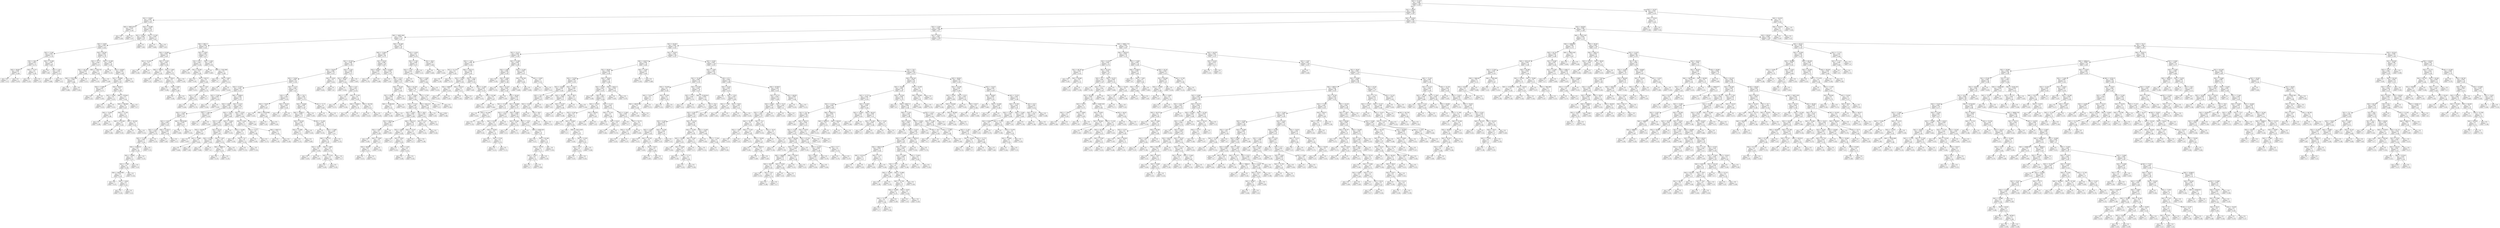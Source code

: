 digraph Tree {
node [shape=box] ;
0 [label="X[2] <= 31.857\nmse = 0.006\nsamples = 850\nvalue = 0.203"] ;
1 [label="X[1] <= 43.99\nmse = 0.006\nsamples = 845\nvalue = 0.202"] ;
0 -> 1 [labeldistance=2.5, labelangle=45, headlabel="True"] ;
2 [label="X[1] <= 18.987\nmse = 0.005\nsamples = 32\nvalue = 0.162"] ;
1 -> 2 ;
3 [label="X[0] <= 89973.972\nmse = 0.001\nsamples = 2\nvalue = 0.292"] ;
2 -> 3 ;
4 [label="mse = 0.0\nsamples = 1\nvalue = 0.264"] ;
3 -> 4 ;
5 [label="mse = 0.0\nsamples = 1\nvalue = 0.32"] ;
3 -> 5 ;
6 [label="X[3] <= 79.586\nmse = 0.004\nsamples = 30\nvalue = 0.153"] ;
2 -> 6 ;
7 [label="X[1] <= 43.441\nmse = 0.004\nsamples = 28\nvalue = 0.16"] ;
6 -> 7 ;
8 [label="X[2] <= 3.628\nmse = 0.004\nsamples = 27\nvalue = 0.163"] ;
7 -> 8 ;
9 [label="X[2] <= 3.146\nmse = 0.005\nsamples = 8\nvalue = 0.129"] ;
8 -> 9 ;
10 [label="X[1] <= 38.8\nmse = 0.005\nsamples = 4\nvalue = 0.172"] ;
9 -> 10 ;
11 [label="X[3] <= 69.807\nmse = 0.001\nsamples = 2\nvalue = 0.108"] ;
10 -> 11 ;
12 [label="mse = 0.0\nsamples = 1\nvalue = 0.14"] ;
11 -> 12 ;
13 [label="mse = 0.0\nsamples = 1\nvalue = 0.076"] ;
11 -> 13 ;
14 [label="X[3] <= 71.471\nmse = 0.0\nsamples = 2\nvalue = 0.236"] ;
10 -> 14 ;
15 [label="mse = 0.0\nsamples = 1\nvalue = 0.233"] ;
14 -> 15 ;
16 [label="mse = 0.0\nsamples = 1\nvalue = 0.24"] ;
14 -> 16 ;
17 [label="X[3] <= 73.308\nmse = 0.001\nsamples = 4\nvalue = 0.087"] ;
9 -> 17 ;
18 [label="mse = 0.0\nsamples = 2\nvalue = 0.06"] ;
17 -> 18 ;
19 [label="X[2] <= 3.59\nmse = 0.001\nsamples = 2\nvalue = 0.114"] ;
17 -> 19 ;
20 [label="mse = 0.0\nsamples = 1\nvalue = 0.088"] ;
19 -> 20 ;
21 [label="mse = 0.0\nsamples = 1\nvalue = 0.14"] ;
19 -> 21 ;
22 [label="X[3] <= 64.591\nmse = 0.003\nsamples = 19\nvalue = 0.178"] ;
8 -> 22 ;
23 [label="X[2] <= 22.71\nmse = 0.004\nsamples = 5\nvalue = 0.137"] ;
22 -> 23 ;
24 [label="X[1] <= 40.765\nmse = 0.002\nsamples = 3\nvalue = 0.094"] ;
23 -> 24 ;
25 [label="X[0] <= 27021.948\nmse = 0.001\nsamples = 2\nvalue = 0.066"] ;
24 -> 25 ;
26 [label="mse = 0.0\nsamples = 1\nvalue = 0.089"] ;
25 -> 26 ;
27 [label="mse = -0.0\nsamples = 1\nvalue = 0.042"] ;
25 -> 27 ;
28 [label="mse = 0.0\nsamples = 1\nvalue = 0.151"] ;
24 -> 28 ;
29 [label="X[0] <= 1238.116\nmse = 0.0\nsamples = 2\nvalue = 0.202"] ;
23 -> 29 ;
30 [label="mse = 0.0\nsamples = 1\nvalue = 0.219"] ;
29 -> 30 ;
31 [label="mse = -0.0\nsamples = 1\nvalue = 0.186"] ;
29 -> 31 ;
32 [label="X[1] <= 22.269\nmse = 0.001\nsamples = 14\nvalue = 0.192"] ;
22 -> 32 ;
33 [label="mse = 0.0\nsamples = 1\nvalue = 0.119"] ;
32 -> 33 ;
34 [label="X[1] <= 40.901\nmse = 0.001\nsamples = 13\nvalue = 0.198"] ;
32 -> 34 ;
35 [label="X[1] <= 29.089\nmse = 0.001\nsamples = 12\nvalue = 0.202"] ;
34 -> 35 ;
36 [label="X[3] <= 77.969\nmse = 0.001\nsamples = 2\nvalue = 0.173"] ;
35 -> 36 ;
37 [label="mse = 0.0\nsamples = 1\nvalue = 0.142"] ;
36 -> 37 ;
38 [label="mse = 0.0\nsamples = 1\nvalue = 0.204"] ;
36 -> 38 ;
39 [label="X[3] <= 66.651\nmse = 0.0\nsamples = 10\nvalue = 0.208"] ;
35 -> 39 ;
40 [label="X[2] <= 8.582\nmse = 0.0\nsamples = 3\nvalue = 0.223"] ;
39 -> 40 ;
41 [label="mse = 0.0\nsamples = 2\nvalue = 0.223"] ;
40 -> 41 ;
42 [label="mse = -0.0\nsamples = 1\nvalue = 0.225"] ;
40 -> 42 ;
43 [label="X[0] <= 50746.0\nmse = 0.0\nsamples = 7\nvalue = 0.202"] ;
39 -> 43 ;
44 [label="X[0] <= 789.088\nmse = 0.0\nsamples = 6\nvalue = 0.207"] ;
43 -> 44 ;
45 [label="X[3] <= 73.444\nmse = 0.0\nsamples = 2\nvalue = 0.196"] ;
44 -> 45 ;
46 [label="mse = 0.0\nsamples = 1\nvalue = 0.208"] ;
45 -> 46 ;
47 [label="mse = 0.0\nsamples = 1\nvalue = 0.183"] ;
45 -> 47 ;
48 [label="X[3] <= 71.139\nmse = 0.0\nsamples = 4\nvalue = 0.213"] ;
44 -> 48 ;
49 [label="X[0] <= 9715.842\nmse = 0.0\nsamples = 2\nvalue = 0.203"] ;
48 -> 49 ;
50 [label="mse = 0.0\nsamples = 1\nvalue = 0.206"] ;
49 -> 50 ;
51 [label="mse = 0.0\nsamples = 1\nvalue = 0.201"] ;
49 -> 51 ;
52 [label="X[1] <= 36.238\nmse = 0.0\nsamples = 2\nvalue = 0.222"] ;
48 -> 52 ;
53 [label="mse = 0.0\nsamples = 1\nvalue = 0.219"] ;
52 -> 53 ;
54 [label="mse = 0.0\nsamples = 1\nvalue = 0.224"] ;
52 -> 54 ;
55 [label="mse = 0.0\nsamples = 1\nvalue = 0.17"] ;
43 -> 55 ;
56 [label="mse = 0.0\nsamples = 1\nvalue = 0.143"] ;
34 -> 56 ;
57 [label="mse = 0.0\nsamples = 1\nvalue = 0.06"] ;
7 -> 57 ;
58 [label="X[1] <= 31.262\nmse = 0.001\nsamples = 2\nvalue = 0.057"] ;
6 -> 58 ;
59 [label="mse = 0.0\nsamples = 1\nvalue = 0.083"] ;
58 -> 59 ;
60 [label="mse = 0.0\nsamples = 1\nvalue = 0.03"] ;
58 -> 60 ;
61 [label="X[2] <= 14.055\nmse = 0.006\nsamples = 813\nvalue = 0.204"] ;
1 -> 61 ;
62 [label="X[2] <= 5.356\nmse = 0.006\nsamples = 463\nvalue = 0.21"] ;
61 -> 62 ;
63 [label="X[0] <= 44831.494\nmse = 0.007\nsamples = 113\nvalue = 0.19"] ;
62 -> 63 ;
64 [label="X[0] <= 9957.5\nmse = 0.003\nsamples = 18\nvalue = 0.241"] ;
63 -> 64 ;
65 [label="X[3] <= 53.646\nmse = 0.001\nsamples = 8\nvalue = 0.267"] ;
64 -> 65 ;
66 [label="X[1] <= 52.185\nmse = 0.0\nsamples = 2\nvalue = 0.295"] ;
65 -> 66 ;
67 [label="mse = 0.0\nsamples = 1\nvalue = 0.283"] ;
66 -> 67 ;
68 [label="mse = 0.0\nsamples = 1\nvalue = 0.307"] ;
66 -> 68 ;
69 [label="X[2] <= -3.103\nmse = 0.001\nsamples = 6\nvalue = 0.258"] ;
65 -> 69 ;
70 [label="X[0] <= 7940.0\nmse = 0.0\nsamples = 2\nvalue = 0.226"] ;
69 -> 70 ;
71 [label="mse = 0.0\nsamples = 1\nvalue = 0.24"] ;
70 -> 71 ;
72 [label="mse = 0.0\nsamples = 1\nvalue = 0.212"] ;
70 -> 72 ;
73 [label="X[2] <= 3.383\nmse = 0.0\nsamples = 4\nvalue = 0.275"] ;
69 -> 73 ;
74 [label="X[0] <= 7034.5\nmse = 0.0\nsamples = 3\nvalue = 0.279"] ;
73 -> 74 ;
75 [label="mse = 0.0\nsamples = 1\nvalue = 0.266"] ;
74 -> 75 ;
76 [label="X[2] <= 0.662\nmse = 0.0\nsamples = 2\nvalue = 0.285"] ;
74 -> 76 ;
77 [label="mse = 0.0\nsamples = 1\nvalue = 0.285"] ;
76 -> 77 ;
78 [label="mse = 0.0\nsamples = 1\nvalue = 0.285"] ;
76 -> 78 ;
79 [label="mse = -0.0\nsamples = 1\nvalue = 0.262"] ;
73 -> 79 ;
80 [label="X[2] <= 3.935\nmse = 0.005\nsamples = 10\nvalue = 0.22"] ;
64 -> 80 ;
81 [label="X[1] <= 61.3\nmse = 0.001\nsamples = 6\nvalue = 0.193"] ;
80 -> 81 ;
82 [label="mse = 0.0\nsamples = 1\nvalue = 0.239"] ;
81 -> 82 ;
83 [label="X[1] <= 65.081\nmse = 0.0\nsamples = 5\nvalue = 0.184"] ;
81 -> 83 ;
84 [label="mse = 0.0\nsamples = 1\nvalue = 0.162"] ;
83 -> 84 ;
85 [label="X[1] <= 69.371\nmse = 0.0\nsamples = 4\nvalue = 0.189"] ;
83 -> 85 ;
86 [label="mse = 0.0\nsamples = 1\nvalue = 0.225"] ;
85 -> 86 ;
87 [label="X[2] <= 3.48\nmse = 0.0\nsamples = 3\nvalue = 0.178"] ;
85 -> 87 ;
88 [label="X[2] <= 1.62\nmse = 0.0\nsamples = 2\nvalue = 0.181"] ;
87 -> 88 ;
89 [label="mse = 0.0\nsamples = 1\nvalue = 0.184"] ;
88 -> 89 ;
90 [label="mse = 0.0\nsamples = 1\nvalue = 0.179"] ;
88 -> 90 ;
91 [label="mse = 0.0\nsamples = 1\nvalue = 0.17"] ;
87 -> 91 ;
92 [label="X[2] <= 4.281\nmse = 0.007\nsamples = 4\nvalue = 0.259"] ;
80 -> 92 ;
93 [label="mse = 0.0\nsamples = 1\nvalue = 0.409"] ;
92 -> 93 ;
94 [label="X[0] <= 17431.808\nmse = 0.0\nsamples = 3\nvalue = 0.209"] ;
92 -> 94 ;
95 [label="mse = 0.0\nsamples = 1\nvalue = 0.2"] ;
94 -> 95 ;
96 [label="X[2] <= 4.807\nmse = 0.0\nsamples = 2\nvalue = 0.214"] ;
94 -> 96 ;
97 [label="mse = 0.0\nsamples = 1\nvalue = 0.212"] ;
96 -> 97 ;
98 [label="mse = 0.0\nsamples = 1\nvalue = 0.216"] ;
96 -> 98 ;
99 [label="X[3] <= 82.469\nmse = 0.007\nsamples = 95\nvalue = 0.18"] ;
63 -> 99 ;
100 [label="X[0] <= 71248.5\nmse = 0.007\nsamples = 89\nvalue = 0.173"] ;
99 -> 100 ;
101 [label="X[1] <= 87.653\nmse = 0.006\nsamples = 63\nvalue = 0.159"] ;
100 -> 101 ;
102 [label="X[3] <= 79.879\nmse = 0.006\nsamples = 55\nvalue = 0.151"] ;
101 -> 102 ;
103 [label="X[3] <= 74.841\nmse = 0.005\nsamples = 53\nvalue = 0.156"] ;
102 -> 103 ;
104 [label="X[3] <= 57.815\nmse = 0.005\nsamples = 34\nvalue = 0.137"] ;
103 -> 104 ;
105 [label="X[2] <= 3.583\nmse = 0.001\nsamples = 2\nvalue = 0.233"] ;
104 -> 105 ;
106 [label="mse = 0.0\nsamples = 1\nvalue = 0.204"] ;
105 -> 106 ;
107 [label="mse = 0.0\nsamples = 1\nvalue = 0.261"] ;
105 -> 107 ;
108 [label="X[0] <= 57606.0\nmse = 0.004\nsamples = 32\nvalue = 0.131"] ;
104 -> 108 ;
109 [label="X[2] <= 4.603\nmse = 0.004\nsamples = 14\nvalue = 0.159"] ;
108 -> 109 ;
110 [label="X[3] <= 72.342\nmse = 0.004\nsamples = 12\nvalue = 0.147"] ;
109 -> 110 ;
111 [label="X[2] <= 2.416\nmse = 0.003\nsamples = 10\nvalue = 0.161"] ;
110 -> 111 ;
112 [label="X[2] <= 2.126\nmse = 0.002\nsamples = 8\nvalue = 0.176"] ;
111 -> 112 ;
113 [label="X[3] <= 71.206\nmse = 0.001\nsamples = 7\nvalue = 0.161"] ;
112 -> 113 ;
114 [label="X[0] <= 52380.35\nmse = 0.0\nsamples = 6\nvalue = 0.148"] ;
113 -> 114 ;
115 [label="X[3] <= 70.604\nmse = 0.0\nsamples = 5\nvalue = 0.151"] ;
114 -> 115 ;
116 [label="X[2] <= 1.786\nmse = 0.0\nsamples = 4\nvalue = 0.149"] ;
115 -> 116 ;
117 [label="X[0] <= 46420.994\nmse = 0.0\nsamples = 3\nvalue = 0.145"] ;
116 -> 117 ;
118 [label="mse = 0.0\nsamples = 1\nvalue = 0.151"] ;
117 -> 118 ;
119 [label="X[2] <= -0.626\nmse = 0.0\nsamples = 2\nvalue = 0.142"] ;
117 -> 119 ;
120 [label="mse = 0.0\nsamples = 1\nvalue = 0.145"] ;
119 -> 120 ;
121 [label="mse = 0.0\nsamples = 1\nvalue = 0.14"] ;
119 -> 121 ;
122 [label="mse = 0.0\nsamples = 1\nvalue = 0.158"] ;
116 -> 122 ;
123 [label="mse = -0.0\nsamples = 1\nvalue = 0.16"] ;
115 -> 123 ;
124 [label="mse = -0.0\nsamples = 1\nvalue = 0.132"] ;
114 -> 124 ;
125 [label="mse = 0.0\nsamples = 1\nvalue = 0.24"] ;
113 -> 125 ;
126 [label="mse = -0.0\nsamples = 1\nvalue = 0.278"] ;
112 -> 126 ;
127 [label="X[0] <= 51782.5\nmse = 0.002\nsamples = 2\nvalue = 0.105"] ;
111 -> 127 ;
128 [label="mse = 0.0\nsamples = 1\nvalue = 0.06"] ;
127 -> 128 ;
129 [label="mse = 0.0\nsamples = 1\nvalue = 0.15"] ;
127 -> 129 ;
130 [label="X[0] <= 49720.994\nmse = 0.001\nsamples = 2\nvalue = 0.077"] ;
110 -> 130 ;
131 [label="mse = 0.0\nsamples = 1\nvalue = 0.049"] ;
130 -> 131 ;
132 [label="mse = 0.0\nsamples = 1\nvalue = 0.104"] ;
130 -> 132 ;
133 [label="X[2] <= 5.081\nmse = 0.001\nsamples = 2\nvalue = 0.229"] ;
109 -> 133 ;
134 [label="mse = 0.0\nsamples = 1\nvalue = 0.2"] ;
133 -> 134 ;
135 [label="mse = 0.0\nsamples = 1\nvalue = 0.258"] ;
133 -> 135 ;
136 [label="X[2] <= 4.152\nmse = 0.003\nsamples = 18\nvalue = 0.11"] ;
108 -> 136 ;
137 [label="X[3] <= 73.613\nmse = 0.003\nsamples = 13\nvalue = 0.095"] ;
136 -> 137 ;
138 [label="X[2] <= 1.99\nmse = 0.002\nsamples = 9\nvalue = 0.076"] ;
137 -> 138 ;
139 [label="X[3] <= 58.595\nmse = 0.0\nsamples = 3\nvalue = 0.047"] ;
138 -> 139 ;
140 [label="mse = 0.0\nsamples = 1\nvalue = 0.032"] ;
139 -> 140 ;
141 [label="X[2] <= -0.998\nmse = 0.0\nsamples = 2\nvalue = 0.054"] ;
139 -> 141 ;
142 [label="mse = 0.0\nsamples = 1\nvalue = 0.049"] ;
141 -> 142 ;
143 [label="mse = -0.0\nsamples = 1\nvalue = 0.06"] ;
141 -> 143 ;
144 [label="X[1] <= 62.55\nmse = 0.002\nsamples = 6\nvalue = 0.09"] ;
138 -> 144 ;
145 [label="X[3] <= 67.685\nmse = 0.002\nsamples = 2\nvalue = 0.042"] ;
144 -> 145 ;
146 [label="mse = 0.0\nsamples = 1\nvalue = 0.083"] ;
145 -> 146 ;
147 [label="mse = 0.0\nsamples = 1\nvalue = 0.0"] ;
145 -> 147 ;
148 [label="X[2] <= 2.587\nmse = 0.0\nsamples = 4\nvalue = 0.114"] ;
144 -> 148 ;
149 [label="X[0] <= 66891.0\nmse = 0.0\nsamples = 2\nvalue = 0.124"] ;
148 -> 149 ;
150 [label="mse = 0.0\nsamples = 1\nvalue = 0.119"] ;
149 -> 150 ;
151 [label="mse = -0.0\nsamples = 1\nvalue = 0.129"] ;
149 -> 151 ;
152 [label="mse = 0.0\nsamples = 2\nvalue = 0.104"] ;
148 -> 152 ;
153 [label="X[3] <= 74.002\nmse = 0.002\nsamples = 4\nvalue = 0.139"] ;
137 -> 153 ;
154 [label="mse = 0.0\nsamples = 1\nvalue = 0.219"] ;
153 -> 154 ;
155 [label="X[3] <= 74.494\nmse = 0.0\nsamples = 3\nvalue = 0.112"] ;
153 -> 155 ;
156 [label="mse = 0.0\nsamples = 1\nvalue = 0.104"] ;
155 -> 156 ;
157 [label="X[3] <= 74.7\nmse = 0.0\nsamples = 2\nvalue = 0.116"] ;
155 -> 157 ;
158 [label="mse = 0.0\nsamples = 1\nvalue = 0.129"] ;
157 -> 158 ;
159 [label="mse = -0.0\nsamples = 1\nvalue = 0.104"] ;
157 -> 159 ;
160 [label="X[2] <= 5.078\nmse = 0.002\nsamples = 5\nvalue = 0.149"] ;
136 -> 160 ;
161 [label="X[2] <= 4.336\nmse = 0.0\nsamples = 4\nvalue = 0.171"] ;
160 -> 161 ;
162 [label="X[1] <= 73.25\nmse = 0.0\nsamples = 2\nvalue = 0.188"] ;
161 -> 162 ;
163 [label="mse = 0.0\nsamples = 1\nvalue = 0.204"] ;
162 -> 163 ;
164 [label="mse = 0.0\nsamples = 1\nvalue = 0.173"] ;
162 -> 164 ;
165 [label="X[0] <= 63871.0\nmse = 0.0\nsamples = 2\nvalue = 0.154"] ;
161 -> 165 ;
166 [label="mse = 0.0\nsamples = 1\nvalue = 0.162"] ;
165 -> 166 ;
167 [label="mse = 0.0\nsamples = 1\nvalue = 0.146"] ;
165 -> 167 ;
168 [label="mse = 0.0\nsamples = 1\nvalue = 0.06"] ;
160 -> 168 ;
169 [label="X[2] <= 3.114\nmse = 0.004\nsamples = 19\nvalue = 0.19"] ;
103 -> 169 ;
170 [label="X[3] <= 78.7\nmse = 0.003\nsamples = 5\nvalue = 0.235"] ;
169 -> 170 ;
171 [label="X[3] <= 76.467\nmse = 0.0\nsamples = 3\nvalue = 0.267"] ;
170 -> 171 ;
172 [label="mse = 0.0\nsamples = 1\nvalue = 0.241"] ;
171 -> 172 ;
173 [label="X[0] <= 49720.994\nmse = 0.0\nsamples = 2\nvalue = 0.281"] ;
171 -> 173 ;
174 [label="mse = 0.0\nsamples = 1\nvalue = 0.28"] ;
173 -> 174 ;
175 [label="mse = 0.0\nsamples = 1\nvalue = 0.281"] ;
173 -> 175 ;
176 [label="X[3] <= 79.253\nmse = 0.002\nsamples = 2\nvalue = 0.185"] ;
170 -> 176 ;
177 [label="mse = 0.0\nsamples = 1\nvalue = 0.14"] ;
176 -> 177 ;
178 [label="mse = 0.0\nsamples = 1\nvalue = 0.231"] ;
176 -> 178 ;
179 [label="X[3] <= 78.17\nmse = 0.004\nsamples = 14\nvalue = 0.174"] ;
169 -> 179 ;
180 [label="X[3] <= 78.048\nmse = 0.003\nsamples = 12\nvalue = 0.187"] ;
179 -> 180 ;
181 [label="X[0] <= 55464.5\nmse = 0.002\nsamples = 11\nvalue = 0.177"] ;
180 -> 181 ;
182 [label="X[3] <= 76.528\nmse = 0.002\nsamples = 3\nvalue = 0.138"] ;
181 -> 182 ;
183 [label="X[3] <= 75.386\nmse = 0.0\nsamples = 2\nvalue = 0.112"] ;
182 -> 183 ;
184 [label="mse = 0.0\nsamples = 1\nvalue = 0.131"] ;
183 -> 184 ;
185 [label="mse = 0.0\nsamples = 1\nvalue = 0.092"] ;
183 -> 185 ;
186 [label="mse = 0.0\nsamples = 1\nvalue = 0.192"] ;
182 -> 186 ;
187 [label="X[3] <= 75.108\nmse = 0.001\nsamples = 8\nvalue = 0.192"] ;
181 -> 187 ;
188 [label="mse = 0.0\nsamples = 1\nvalue = 0.276"] ;
187 -> 188 ;
189 [label="X[3] <= 77.869\nmse = 0.001\nsamples = 7\nvalue = 0.18"] ;
187 -> 189 ;
190 [label="X[0] <= 58172.0\nmse = 0.0\nsamples = 6\nvalue = 0.187"] ;
189 -> 190 ;
191 [label="X[2] <= 4.537\nmse = 0.0\nsamples = 2\nvalue = 0.204"] ;
190 -> 191 ;
192 [label="mse = 0.0\nsamples = 1\nvalue = 0.203"] ;
191 -> 192 ;
193 [label="mse = 0.0\nsamples = 1\nvalue = 0.205"] ;
191 -> 193 ;
194 [label="X[2] <= 3.969\nmse = 0.0\nsamples = 4\nvalue = 0.179"] ;
190 -> 194 ;
195 [label="X[3] <= 77.214\nmse = 0.0\nsamples = 2\nvalue = 0.188"] ;
194 -> 195 ;
196 [label="mse = 0.0\nsamples = 1\nvalue = 0.183"] ;
195 -> 196 ;
197 [label="mse = 0.0\nsamples = 1\nvalue = 0.192"] ;
195 -> 197 ;
198 [label="mse = -0.0\nsamples = 2\nvalue = 0.17"] ;
194 -> 198 ;
199 [label="mse = -0.0\nsamples = 1\nvalue = 0.133"] ;
189 -> 199 ;
200 [label="mse = 0.0\nsamples = 1\nvalue = 0.292"] ;
180 -> 200 ;
201 [label="X[1] <= 71.75\nmse = 0.0\nsamples = 2\nvalue = 0.097"] ;
179 -> 201 ;
202 [label="mse = 0.0\nsamples = 1\nvalue = 0.076"] ;
201 -> 202 ;
203 [label="mse = 0.0\nsamples = 1\nvalue = 0.119"] ;
201 -> 203 ;
204 [label="X[2] <= 4.416\nmse = 0.0\nsamples = 2\nvalue = 0.016"] ;
102 -> 204 ;
205 [label="mse = 0.0\nsamples = 1\nvalue = 0.032"] ;
204 -> 205 ;
206 [label="mse = 0.0\nsamples = 1\nvalue = 0.0"] ;
204 -> 206 ;
207 [label="X[2] <= 5.243\nmse = 0.006\nsamples = 8\nvalue = 0.217"] ;
101 -> 207 ;
208 [label="X[1] <= 88.187\nmse = 0.003\nsamples = 7\nvalue = 0.239"] ;
207 -> 208 ;
209 [label="mse = 0.0\nsamples = 1\nvalue = 0.354"] ;
208 -> 209 ;
210 [label="X[2] <= 3.55\nmse = 0.001\nsamples = 6\nvalue = 0.219"] ;
208 -> 210 ;
211 [label="X[2] <= 1.121\nmse = 0.0\nsamples = 2\nvalue = 0.267"] ;
210 -> 211 ;
212 [label="mse = 0.0\nsamples = 1\nvalue = 0.275"] ;
211 -> 212 ;
213 [label="mse = 0.0\nsamples = 1\nvalue = 0.258"] ;
211 -> 213 ;
214 [label="X[3] <= 71.235\nmse = 0.0\nsamples = 4\nvalue = 0.195"] ;
210 -> 214 ;
215 [label="X[0] <= 55409.5\nmse = 0.0\nsamples = 2\nvalue = 0.178"] ;
214 -> 215 ;
216 [label="mse = 0.0\nsamples = 1\nvalue = 0.172"] ;
215 -> 216 ;
217 [label="mse = 0.0\nsamples = 1\nvalue = 0.183"] ;
215 -> 217 ;
218 [label="X[3] <= 80.794\nmse = 0.0\nsamples = 2\nvalue = 0.213"] ;
214 -> 218 ;
219 [label="mse = 0.0\nsamples = 1\nvalue = 0.223"] ;
218 -> 219 ;
220 [label="mse = 0.0\nsamples = 1\nvalue = 0.203"] ;
218 -> 220 ;
221 [label="mse = -0.0\nsamples = 1\nvalue = 0.067"] ;
207 -> 221 ;
222 [label="X[1] <= 62.95\nmse = 0.006\nsamples = 26\nvalue = 0.207"] ;
100 -> 222 ;
223 [label="X[3] <= 66.967\nmse = 0.002\nsamples = 2\nvalue = 0.322"] ;
222 -> 223 ;
224 [label="mse = 0.0\nsamples = 1\nvalue = 0.276"] ;
223 -> 224 ;
225 [label="mse = 0.0\nsamples = 1\nvalue = 0.369"] ;
223 -> 225 ;
226 [label="X[3] <= 62.604\nmse = 0.005\nsamples = 24\nvalue = 0.197"] ;
222 -> 226 ;
227 [label="mse = 0.0\nsamples = 1\nvalue = 0.36"] ;
226 -> 227 ;
228 [label="X[2] <= 3.511\nmse = 0.004\nsamples = 23\nvalue = 0.19"] ;
226 -> 228 ;
229 [label="X[3] <= 78.126\nmse = 0.009\nsamples = 4\nvalue = 0.144"] ;
228 -> 229 ;
230 [label="X[1] <= 94.407\nmse = 0.002\nsamples = 3\nvalue = 0.095"] ;
229 -> 230 ;
231 [label="X[0] <= 73198.059\nmse = 0.0\nsamples = 2\nvalue = 0.125"] ;
230 -> 231 ;
232 [label="mse = 0.0\nsamples = 1\nvalue = 0.146"] ;
231 -> 232 ;
233 [label="mse = -0.0\nsamples = 1\nvalue = 0.104"] ;
231 -> 233 ;
234 [label="mse = 0.0\nsamples = 1\nvalue = 0.037"] ;
230 -> 234 ;
235 [label="mse = 0.0\nsamples = 1\nvalue = 0.292"] ;
229 -> 235 ;
236 [label="X[3] <= 81.328\nmse = 0.003\nsamples = 19\nvalue = 0.2"] ;
228 -> 236 ;
237 [label="X[3] <= 79.841\nmse = 0.003\nsamples = 17\nvalue = 0.206"] ;
236 -> 237 ;
238 [label="X[3] <= 77.231\nmse = 0.003\nsamples = 14\nvalue = 0.194"] ;
237 -> 238 ;
239 [label="X[2] <= 4.633\nmse = 0.002\nsamples = 11\nvalue = 0.208"] ;
238 -> 239 ;
240 [label="X[1] <= 89.95\nmse = 0.002\nsamples = 5\nvalue = 0.185"] ;
239 -> 240 ;
241 [label="X[2] <= 3.882\nmse = 0.0\nsamples = 4\nvalue = 0.209"] ;
240 -> 241 ;
242 [label="mse = 0.0\nsamples = 1\nvalue = 0.204"] ;
241 -> 242 ;
243 [label="X[3] <= 73.987\nmse = 0.0\nsamples = 3\nvalue = 0.21"] ;
241 -> 243 ;
244 [label="X[3] <= 68.987\nmse = 0.0\nsamples = 2\nvalue = 0.213"] ;
243 -> 244 ;
245 [label="mse = 0.0\nsamples = 1\nvalue = 0.213"] ;
244 -> 245 ;
246 [label="mse = 0.0\nsamples = 1\nvalue = 0.214"] ;
244 -> 246 ;
247 [label="mse = 0.0\nsamples = 1\nvalue = 0.204"] ;
243 -> 247 ;
248 [label="mse = -0.0\nsamples = 1\nvalue = 0.092"] ;
240 -> 248 ;
249 [label="X[0] <= 84113.0\nmse = 0.001\nsamples = 6\nvalue = 0.227"] ;
239 -> 249 ;
250 [label="X[2] <= 4.809\nmse = 0.0\nsamples = 4\nvalue = 0.249"] ;
249 -> 250 ;
251 [label="mse = 0.0\nsamples = 1\nvalue = 0.27"] ;
250 -> 251 ;
252 [label="X[2] <= 4.931\nmse = 0.0\nsamples = 3\nvalue = 0.242"] ;
250 -> 252 ;
253 [label="mse = 0.0\nsamples = 1\nvalue = 0.219"] ;
252 -> 253 ;
254 [label="X[2] <= 5.183\nmse = 0.0\nsamples = 2\nvalue = 0.254"] ;
252 -> 254 ;
255 [label="mse = 0.0\nsamples = 1\nvalue = 0.265"] ;
254 -> 255 ;
256 [label="mse = 0.0\nsamples = 1\nvalue = 0.242"] ;
254 -> 256 ;
257 [label="X[3] <= 73.147\nmse = 0.0\nsamples = 2\nvalue = 0.183"] ;
249 -> 257 ;
258 [label="mse = 0.0\nsamples = 1\nvalue = 0.17"] ;
257 -> 258 ;
259 [label="mse = -0.0\nsamples = 1\nvalue = 0.196"] ;
257 -> 259 ;
260 [label="X[1] <= 86.0\nmse = 0.001\nsamples = 3\nvalue = 0.141"] ;
238 -> 260 ;
261 [label="X[2] <= 5.257\nmse = 0.0\nsamples = 2\nvalue = 0.159"] ;
260 -> 261 ;
262 [label="mse = 0.0\nsamples = 1\nvalue = 0.155"] ;
261 -> 262 ;
263 [label="mse = 0.0\nsamples = 1\nvalue = 0.163"] ;
261 -> 263 ;
264 [label="mse = 0.0\nsamples = 1\nvalue = 0.104"] ;
260 -> 264 ;
265 [label="X[0] <= 84113.0\nmse = 0.001\nsamples = 3\nvalue = 0.262"] ;
237 -> 265 ;
266 [label="mse = 0.0\nsamples = 1\nvalue = 0.29"] ;
265 -> 266 ;
267 [label="mse = 0.001\nsamples = 2\nvalue = 0.248"] ;
265 -> 267 ;
268 [label="X[2] <= 4.792\nmse = 0.0\nsamples = 2\nvalue = 0.147"] ;
236 -> 268 ;
269 [label="mse = 0.0\nsamples = 1\nvalue = 0.15"] ;
268 -> 269 ;
270 [label="mse = 0.0\nsamples = 1\nvalue = 0.144"] ;
268 -> 270 ;
271 [label="X[2] <= 4.024\nmse = 0.01\nsamples = 6\nvalue = 0.279"] ;
99 -> 271 ;
272 [label="X[2] <= 3.785\nmse = 0.006\nsamples = 4\nvalue = 0.227"] ;
271 -> 272 ;
273 [label="X[2] <= 2.707\nmse = 0.005\nsamples = 3\nvalue = 0.256"] ;
272 -> 273 ;
274 [label="mse = 0.0\nsamples = 1\nvalue = 0.196"] ;
273 -> 274 ;
275 [label="X[2] <= 3.349\nmse = 0.005\nsamples = 2\nvalue = 0.286"] ;
273 -> 275 ;
276 [label="mse = 0.0\nsamples = 1\nvalue = 0.354"] ;
275 -> 276 ;
277 [label="mse = 0.0\nsamples = 1\nvalue = 0.219"] ;
275 -> 277 ;
278 [label="mse = 0.0\nsamples = 1\nvalue = 0.14"] ;
272 -> 278 ;
279 [label="X[1] <= 80.6\nmse = 0.001\nsamples = 2\nvalue = 0.383"] ;
271 -> 279 ;
280 [label="mse = 0.0\nsamples = 1\nvalue = 0.409"] ;
279 -> 280 ;
281 [label="mse = -0.0\nsamples = 1\nvalue = 0.358"] ;
279 -> 281 ;
282 [label="X[1] <= 79.51\nmse = 0.005\nsamples = 350\nvalue = 0.217"] ;
62 -> 282 ;
283 [label="X[1] <= 65.655\nmse = 0.005\nsamples = 197\nvalue = 0.224"] ;
282 -> 283 ;
284 [label="X[1] <= 55.15\nmse = 0.006\nsamples = 35\nvalue = 0.193"] ;
283 -> 284 ;
285 [label="X[2] <= 7.437\nmse = 0.006\nsamples = 11\nvalue = 0.244"] ;
284 -> 285 ;
286 [label="X[1] <= 51.122\nmse = 0.0\nsamples = 2\nvalue = 0.165"] ;
285 -> 286 ;
287 [label="mse = 0.0\nsamples = 1\nvalue = 0.158"] ;
286 -> 287 ;
288 [label="mse = 0.0\nsamples = 1\nvalue = 0.173"] ;
286 -> 288 ;
289 [label="X[0] <= 25527.0\nmse = 0.006\nsamples = 9\nvalue = 0.261"] ;
285 -> 289 ;
290 [label="X[3] <= 75.941\nmse = 0.001\nsamples = 4\nvalue = 0.295"] ;
289 -> 290 ;
291 [label="X[0] <= 6499.5\nmse = 0.0\nsamples = 2\nvalue = 0.318"] ;
290 -> 291 ;
292 [label="mse = 0.0\nsamples = 1\nvalue = 0.335"] ;
291 -> 292 ;
293 [label="mse = 0.0\nsamples = 1\nvalue = 0.301"] ;
291 -> 293 ;
294 [label="X[3] <= 82.412\nmse = 0.0\nsamples = 2\nvalue = 0.271"] ;
290 -> 294 ;
295 [label="mse = 0.0\nsamples = 1\nvalue = 0.262"] ;
294 -> 295 ;
296 [label="mse = 0.0\nsamples = 1\nvalue = 0.28"] ;
294 -> 296 ;
297 [label="X[2] <= 10.47\nmse = 0.008\nsamples = 5\nvalue = 0.235"] ;
289 -> 297 ;
298 [label="mse = 0.0\nsamples = 1\nvalue = 0.06"] ;
297 -> 298 ;
299 [label="X[2] <= 11.588\nmse = 0.001\nsamples = 4\nvalue = 0.279"] ;
297 -> 299 ;
300 [label="mse = 0.0\nsamples = 1\nvalue = 0.314"] ;
299 -> 300 ;
301 [label="X[3] <= 62.286\nmse = 0.0\nsamples = 3\nvalue = 0.267"] ;
299 -> 301 ;
302 [label="mse = 0.0\nsamples = 2\nvalue = 0.258"] ;
301 -> 302 ;
303 [label="mse = -0.0\nsamples = 1\nvalue = 0.284"] ;
301 -> 303 ;
304 [label="X[2] <= 12.499\nmse = 0.004\nsamples = 24\nvalue = 0.169"] ;
284 -> 304 ;
305 [label="X[2] <= 5.682\nmse = 0.004\nsamples = 20\nvalue = 0.182"] ;
304 -> 305 ;
306 [label="mse = 0.0\nsamples = 1\nvalue = 0.104"] ;
305 -> 306 ;
307 [label="X[2] <= 5.858\nmse = 0.004\nsamples = 19\nvalue = 0.186"] ;
305 -> 307 ;
308 [label="mse = 0.0\nsamples = 1\nvalue = 0.276"] ;
307 -> 308 ;
309 [label="X[3] <= 41.242\nmse = 0.003\nsamples = 18\nvalue = 0.181"] ;
307 -> 309 ;
310 [label="mse = 0.0\nsamples = 1\nvalue = 0.109"] ;
309 -> 310 ;
311 [label="X[3] <= 64.441\nmse = 0.003\nsamples = 17\nvalue = 0.185"] ;
309 -> 311 ;
312 [label="X[1] <= 57.455\nmse = 0.0\nsamples = 3\nvalue = 0.23"] ;
311 -> 312 ;
313 [label="mse = 0.0\nsamples = 1\nvalue = 0.253"] ;
312 -> 313 ;
314 [label="X[3] <= 61.508\nmse = 0.0\nsamples = 2\nvalue = 0.218"] ;
312 -> 314 ;
315 [label="mse = 0.0\nsamples = 1\nvalue = 0.229"] ;
314 -> 315 ;
316 [label="mse = -0.0\nsamples = 1\nvalue = 0.207"] ;
314 -> 316 ;
317 [label="X[1] <= 58.966\nmse = 0.003\nsamples = 14\nvalue = 0.175"] ;
311 -> 317 ;
318 [label="X[2] <= 12.122\nmse = 0.001\nsamples = 5\nvalue = 0.141"] ;
317 -> 318 ;
319 [label="X[2] <= 8.318\nmse = 0.0\nsamples = 4\nvalue = 0.129"] ;
318 -> 319 ;
320 [label="mse = 0.0\nsamples = 1\nvalue = 0.161"] ;
319 -> 320 ;
321 [label="X[3] <= 74.634\nmse = 0.0\nsamples = 3\nvalue = 0.118"] ;
319 -> 321 ;
322 [label="mse = 0.0\nsamples = 1\nvalue = 0.127"] ;
321 -> 322 ;
323 [label="X[1] <= 57.04\nmse = 0.0\nsamples = 2\nvalue = 0.114"] ;
321 -> 323 ;
324 [label="mse = 0.0\nsamples = 1\nvalue = 0.113"] ;
323 -> 324 ;
325 [label="mse = 0.0\nsamples = 1\nvalue = 0.115"] ;
323 -> 325 ;
326 [label="mse = 0.0\nsamples = 1\nvalue = 0.191"] ;
318 -> 326 ;
327 [label="X[2] <= 6.863\nmse = 0.004\nsamples = 9\nvalue = 0.194"] ;
317 -> 327 ;
328 [label="X[2] <= 6.346\nmse = 0.0\nsamples = 2\nvalue = 0.133"] ;
327 -> 328 ;
329 [label="mse = 0.0\nsamples = 1\nvalue = 0.15"] ;
328 -> 329 ;
330 [label="mse = -0.0\nsamples = 1\nvalue = 0.115"] ;
328 -> 330 ;
331 [label="X[2] <= 7.076\nmse = 0.003\nsamples = 7\nvalue = 0.212"] ;
327 -> 331 ;
332 [label="mse = 0.0\nsamples = 1\nvalue = 0.342"] ;
331 -> 332 ;
333 [label="X[0] <= 41692.453\nmse = 0.0\nsamples = 6\nvalue = 0.19"] ;
331 -> 333 ;
334 [label="mse = 0.0\nsamples = 2\nvalue = 0.211"] ;
333 -> 334 ;
335 [label="X[3] <= 82.506\nmse = 0.0\nsamples = 4\nvalue = 0.18"] ;
333 -> 335 ;
336 [label="X[3] <= 76.278\nmse = 0.0\nsamples = 3\nvalue = 0.172"] ;
335 -> 336 ;
337 [label="X[3] <= 73.617\nmse = 0.0\nsamples = 2\nvalue = 0.179"] ;
336 -> 337 ;
338 [label="mse = 0.0\nsamples = 1\nvalue = 0.17"] ;
337 -> 338 ;
339 [label="mse = 0.0\nsamples = 1\nvalue = 0.188"] ;
337 -> 339 ;
340 [label="mse = 0.0\nsamples = 1\nvalue = 0.158"] ;
336 -> 340 ;
341 [label="mse = -0.0\nsamples = 1\nvalue = 0.204"] ;
335 -> 341 ;
342 [label="X[2] <= 13.283\nmse = 0.002\nsamples = 4\nvalue = 0.107"] ;
304 -> 342 ;
343 [label="X[3] <= 64.256\nmse = 0.0\nsamples = 2\nvalue = 0.059"] ;
342 -> 343 ;
344 [label="mse = 0.0\nsamples = 1\nvalue = 0.069"] ;
343 -> 344 ;
345 [label="mse = 0.0\nsamples = 1\nvalue = 0.049"] ;
343 -> 345 ;
346 [label="X[2] <= 13.697\nmse = 0.0\nsamples = 2\nvalue = 0.155"] ;
342 -> 346 ;
347 [label="mse = 0.0\nsamples = 1\nvalue = 0.17"] ;
346 -> 347 ;
348 [label="mse = 0.0\nsamples = 1\nvalue = 0.14"] ;
346 -> 348 ;
349 [label="X[1] <= 70.975\nmse = 0.005\nsamples = 162\nvalue = 0.231"] ;
283 -> 349 ;
350 [label="X[0] <= 54187.0\nmse = 0.004\nsamples = 33\nvalue = 0.262"] ;
349 -> 350 ;
351 [label="X[1] <= 66.607\nmse = 0.004\nsamples = 31\nvalue = 0.256"] ;
350 -> 351 ;
352 [label="X[3] <= 75.029\nmse = 0.004\nsamples = 10\nvalue = 0.229"] ;
351 -> 352 ;
353 [label="X[2] <= 14.039\nmse = 0.002\nsamples = 5\nvalue = 0.262"] ;
352 -> 353 ;
354 [label="X[3] <= 74.5\nmse = 0.001\nsamples = 4\nvalue = 0.247"] ;
353 -> 354 ;
355 [label="X[2] <= 13.404\nmse = 0.0\nsamples = 3\nvalue = 0.229"] ;
354 -> 355 ;
356 [label="mse = 0.0\nsamples = 1\nvalue = 0.24"] ;
355 -> 356 ;
357 [label="X[1] <= 66.3\nmse = 0.0\nsamples = 2\nvalue = 0.223"] ;
355 -> 357 ;
358 [label="mse = 0.0\nsamples = 1\nvalue = 0.228"] ;
357 -> 358 ;
359 [label="mse = -0.0\nsamples = 1\nvalue = 0.219"] ;
357 -> 359 ;
360 [label="mse = 0.0\nsamples = 1\nvalue = 0.302"] ;
354 -> 360 ;
361 [label="mse = 0.0\nsamples = 1\nvalue = 0.32"] ;
353 -> 361 ;
362 [label="X[2] <= 13.517\nmse = 0.004\nsamples = 5\nvalue = 0.196"] ;
352 -> 362 ;
363 [label="X[3] <= 76.532\nmse = 0.006\nsamples = 3\nvalue = 0.22"] ;
362 -> 363 ;
364 [label="mse = 0.0\nsamples = 1\nvalue = 0.32"] ;
363 -> 364 ;
365 [label="X[2] <= 12.307\nmse = 0.001\nsamples = 2\nvalue = 0.169"] ;
363 -> 365 ;
366 [label="mse = 0.0\nsamples = 1\nvalue = 0.14"] ;
365 -> 366 ;
367 [label="mse = 0.0\nsamples = 1\nvalue = 0.198"] ;
365 -> 367 ;
368 [label="X[1] <= 66.3\nmse = 0.0\nsamples = 2\nvalue = 0.16"] ;
362 -> 368 ;
369 [label="mse = 0.0\nsamples = 1\nvalue = 0.173"] ;
368 -> 369 ;
370 [label="mse = 0.0\nsamples = 1\nvalue = 0.146"] ;
368 -> 370 ;
371 [label="X[3] <= 78.621\nmse = 0.003\nsamples = 21\nvalue = 0.269"] ;
351 -> 371 ;
372 [label="X[2] <= 6.236\nmse = 0.002\nsamples = 18\nvalue = 0.255"] ;
371 -> 372 ;
373 [label="mse = 0.0\nsamples = 1\nvalue = 0.349"] ;
372 -> 373 ;
374 [label="X[3] <= 69.3\nmse = 0.001\nsamples = 17\nvalue = 0.249"] ;
372 -> 374 ;
375 [label="X[2] <= 12.552\nmse = 0.0\nsamples = 9\nvalue = 0.264"] ;
374 -> 375 ;
376 [label="X[2] <= 8.343\nmse = 0.0\nsamples = 6\nvalue = 0.25"] ;
375 -> 376 ;
377 [label="mse = 0.0\nsamples = 1\nvalue = 0.222"] ;
376 -> 377 ;
378 [label="X[2] <= 10.681\nmse = 0.0\nsamples = 5\nvalue = 0.256"] ;
376 -> 378 ;
379 [label="mse = 0.0\nsamples = 1\nvalue = 0.27"] ;
378 -> 379 ;
380 [label="X[0] <= 30271.619\nmse = 0.0\nsamples = 4\nvalue = 0.253"] ;
378 -> 380 ;
381 [label="mse = 0.0\nsamples = 1\nvalue = 0.256"] ;
380 -> 381 ;
382 [label="X[2] <= 12.335\nmse = 0.0\nsamples = 3\nvalue = 0.251"] ;
380 -> 382 ;
383 [label="X[2] <= 12.0\nmse = 0.0\nsamples = 2\nvalue = 0.252"] ;
382 -> 383 ;
384 [label="mse = 0.0\nsamples = 1\nvalue = 0.251"] ;
383 -> 384 ;
385 [label="mse = -0.0\nsamples = 1\nvalue = 0.254"] ;
383 -> 385 ;
386 [label="mse = -0.0\nsamples = 1\nvalue = 0.249"] ;
382 -> 386 ;
387 [label="X[3] <= 68.024\nmse = 0.0\nsamples = 3\nvalue = 0.291"] ;
375 -> 387 ;
388 [label="mse = 0.0\nsamples = 1\nvalue = 0.292"] ;
387 -> 388 ;
389 [label="mse = 0.0\nsamples = 2\nvalue = 0.29"] ;
387 -> 389 ;
390 [label="X[2] <= 11.121\nmse = 0.002\nsamples = 8\nvalue = 0.233"] ;
374 -> 390 ;
391 [label="X[3] <= 72.133\nmse = 0.0\nsamples = 3\nvalue = 0.268"] ;
390 -> 391 ;
392 [label="mse = 0.0\nsamples = 1\nvalue = 0.245"] ;
391 -> 392 ;
393 [label="X[2] <= 9.414\nmse = 0.0\nsamples = 2\nvalue = 0.28"] ;
391 -> 393 ;
394 [label="mse = 0.0\nsamples = 1\nvalue = 0.284"] ;
393 -> 394 ;
395 [label="mse = 0.0\nsamples = 1\nvalue = 0.276"] ;
393 -> 395 ;
396 [label="X[2] <= 11.803\nmse = 0.001\nsamples = 5\nvalue = 0.212"] ;
390 -> 396 ;
397 [label="mse = 0.0\nsamples = 2\nvalue = 0.17"] ;
396 -> 397 ;
398 [label="X[3] <= 76.275\nmse = 0.0\nsamples = 3\nvalue = 0.24"] ;
396 -> 398 ;
399 [label="X[3] <= 73.154\nmse = 0.0\nsamples = 2\nvalue = 0.235"] ;
398 -> 399 ;
400 [label="mse = 0.0\nsamples = 1\nvalue = 0.233"] ;
399 -> 400 ;
401 [label="mse = 0.0\nsamples = 1\nvalue = 0.237"] ;
399 -> 401 ;
402 [label="mse = 0.0\nsamples = 1\nvalue = 0.249"] ;
398 -> 402 ;
403 [label="X[0] <= 34551.5\nmse = 0.002\nsamples = 3\nvalue = 0.351"] ;
371 -> 403 ;
404 [label="mse = 0.0\nsamples = 1\nvalue = 0.295"] ;
403 -> 404 ;
405 [label="mse = 0.0\nsamples = 2\nvalue = 0.379"] ;
403 -> 405 ;
406 [label="X[3] <= 72.007\nmse = 0.001\nsamples = 2\nvalue = 0.362"] ;
350 -> 406 ;
407 [label="mse = 0.0\nsamples = 1\nvalue = 0.334"] ;
406 -> 407 ;
408 [label="mse = 0.0\nsamples = 1\nvalue = 0.389"] ;
406 -> 408 ;
409 [label="X[2] <= 8.504\nmse = 0.005\nsamples = 129\nvalue = 0.223"] ;
349 -> 409 ;
410 [label="X[2] <= 7.058\nmse = 0.004\nsamples = 45\nvalue = 0.244"] ;
409 -> 410 ;
411 [label="X[1] <= 74.198\nmse = 0.003\nsamples = 25\nvalue = 0.224"] ;
410 -> 411 ;
412 [label="X[3] <= 78.438\nmse = 0.0\nsamples = 6\nvalue = 0.183"] ;
411 -> 412 ;
413 [label="X[3] <= 73.614\nmse = 0.0\nsamples = 3\nvalue = 0.2"] ;
412 -> 413 ;
414 [label="X[0] <= 49479.264\nmse = 0.0\nsamples = 2\nvalue = 0.194"] ;
413 -> 414 ;
415 [label="mse = 0.0\nsamples = 1\nvalue = 0.188"] ;
414 -> 415 ;
416 [label="mse = 0.0\nsamples = 1\nvalue = 0.2"] ;
414 -> 416 ;
417 [label="mse = 0.0\nsamples = 1\nvalue = 0.213"] ;
413 -> 417 ;
418 [label="X[2] <= 6.536\nmse = 0.0\nsamples = 3\nvalue = 0.165"] ;
412 -> 418 ;
419 [label="mse = 0.0\nsamples = 1\nvalue = 0.155"] ;
418 -> 419 ;
420 [label="mse = 0.0\nsamples = 2\nvalue = 0.17"] ;
418 -> 420 ;
421 [label="X[3] <= 67.943\nmse = 0.003\nsamples = 19\nvalue = 0.237"] ;
411 -> 421 ;
422 [label="X[2] <= 5.712\nmse = 0.001\nsamples = 2\nvalue = 0.176"] ;
421 -> 422 ;
423 [label="mse = 0.0\nsamples = 1\nvalue = 0.14"] ;
422 -> 423 ;
424 [label="mse = -0.0\nsamples = 1\nvalue = 0.212"] ;
422 -> 424 ;
425 [label="X[0] <= 31240.814\nmse = 0.002\nsamples = 17\nvalue = 0.244"] ;
421 -> 425 ;
426 [label="mse = 0.0\nsamples = 1\nvalue = 0.175"] ;
425 -> 426 ;
427 [label="X[1] <= 78.3\nmse = 0.002\nsamples = 16\nvalue = 0.248"] ;
425 -> 427 ;
428 [label="X[2] <= 6.287\nmse = 0.002\nsamples = 15\nvalue = 0.252"] ;
427 -> 428 ;
429 [label="X[2] <= 6.146\nmse = 0.003\nsamples = 6\nvalue = 0.237"] ;
428 -> 429 ;
430 [label="X[2] <= 5.509\nmse = 0.001\nsamples = 4\nvalue = 0.261"] ;
429 -> 430 ;
431 [label="mse = 0.0\nsamples = 1\nvalue = 0.212"] ;
430 -> 431 ;
432 [label="X[3] <= 73.143\nmse = 0.0\nsamples = 3\nvalue = 0.277"] ;
430 -> 432 ;
433 [label="mse = 0.0\nsamples = 1\nvalue = 0.292"] ;
432 -> 433 ;
434 [label="X[1] <= 76.25\nmse = 0.0\nsamples = 2\nvalue = 0.269"] ;
432 -> 434 ;
435 [label="mse = 0.0\nsamples = 1\nvalue = 0.263"] ;
434 -> 435 ;
436 [label="mse = 0.0\nsamples = 1\nvalue = 0.276"] ;
434 -> 436 ;
437 [label="X[3] <= 74.709\nmse = 0.002\nsamples = 2\nvalue = 0.19"] ;
429 -> 437 ;
438 [label="mse = 0.0\nsamples = 1\nvalue = 0.24"] ;
437 -> 438 ;
439 [label="mse = 0.0\nsamples = 1\nvalue = 0.14"] ;
437 -> 439 ;
440 [label="X[3] <= 74.378\nmse = 0.002\nsamples = 9\nvalue = 0.261"] ;
428 -> 440 ;
441 [label="X[3] <= 72.538\nmse = 0.0\nsamples = 6\nvalue = 0.238"] ;
440 -> 441 ;
442 [label="X[3] <= 70.368\nmse = 0.0\nsamples = 4\nvalue = 0.252"] ;
441 -> 442 ;
443 [label="mse = 0.0\nsamples = 1\nvalue = 0.236"] ;
442 -> 443 ;
444 [label="X[2] <= 6.406\nmse = 0.0\nsamples = 3\nvalue = 0.257"] ;
442 -> 444 ;
445 [label="mse = 0.0\nsamples = 1\nvalue = 0.258"] ;
444 -> 445 ;
446 [label="X[3] <= 71.717\nmse = 0.0\nsamples = 2\nvalue = 0.256"] ;
444 -> 446 ;
447 [label="mse = 0.0\nsamples = 1\nvalue = 0.253"] ;
446 -> 447 ;
448 [label="mse = 0.0\nsamples = 1\nvalue = 0.258"] ;
446 -> 448 ;
449 [label="X[2] <= 6.567\nmse = 0.0\nsamples = 2\nvalue = 0.212"] ;
441 -> 449 ;
450 [label="mse = 0.0\nsamples = 1\nvalue = 0.21"] ;
449 -> 450 ;
451 [label="mse = -0.0\nsamples = 1\nvalue = 0.214"] ;
449 -> 451 ;
452 [label="X[3] <= 75.639\nmse = 0.001\nsamples = 3\nvalue = 0.308"] ;
440 -> 452 ;
453 [label="mse = 0.0\nsamples = 1\nvalue = 0.358"] ;
452 -> 453 ;
454 [label="X[3] <= 77.328\nmse = 0.0\nsamples = 2\nvalue = 0.283"] ;
452 -> 454 ;
455 [label="mse = 0.0\nsamples = 1\nvalue = 0.273"] ;
454 -> 455 ;
456 [label="mse = 0.0\nsamples = 1\nvalue = 0.292"] ;
454 -> 456 ;
457 [label="mse = -0.0\nsamples = 1\nvalue = 0.196"] ;
427 -> 457 ;
458 [label="X[3] <= 67.2\nmse = 0.004\nsamples = 20\nvalue = 0.269"] ;
410 -> 458 ;
459 [label="X[3] <= 35.45\nmse = 0.003\nsamples = 5\nvalue = 0.313"] ;
458 -> 459 ;
460 [label="mse = 0.0\nsamples = 1\nvalue = 0.373"] ;
459 -> 460 ;
461 [label="X[2] <= 7.974\nmse = 0.003\nsamples = 4\nvalue = 0.298"] ;
459 -> 461 ;
462 [label="X[2] <= 7.746\nmse = 0.0\nsamples = 2\nvalue = 0.345"] ;
461 -> 462 ;
463 [label="mse = 0.0\nsamples = 1\nvalue = 0.361"] ;
462 -> 463 ;
464 [label="mse = -0.0\nsamples = 1\nvalue = 0.329"] ;
462 -> 464 ;
465 [label="X[1] <= 78.05\nmse = 0.001\nsamples = 2\nvalue = 0.25"] ;
461 -> 465 ;
466 [label="mse = 0.0\nsamples = 1\nvalue = 0.276"] ;
465 -> 466 ;
467 [label="mse = -0.0\nsamples = 1\nvalue = 0.225"] ;
465 -> 467 ;
468 [label="X[0] <= 62768.0\nmse = 0.004\nsamples = 15\nvalue = 0.255"] ;
458 -> 468 ;
469 [label="X[2] <= 8.173\nmse = 0.003\nsamples = 13\nvalue = 0.268"] ;
468 -> 469 ;
470 [label="X[2] <= 8.044\nmse = 0.002\nsamples = 11\nvalue = 0.281"] ;
469 -> 470 ;
471 [label="X[2] <= 7.453\nmse = 0.001\nsamples = 10\nvalue = 0.271"] ;
470 -> 471 ;
472 [label="X[3] <= 76.167\nmse = 0.0\nsamples = 6\nvalue = 0.295"] ;
471 -> 472 ;
473 [label="X[2] <= 7.084\nmse = 0.0\nsamples = 2\nvalue = 0.317"] ;
472 -> 473 ;
474 [label="mse = 0.0\nsamples = 1\nvalue = 0.314"] ;
473 -> 474 ;
475 [label="mse = 0.0\nsamples = 1\nvalue = 0.32"] ;
473 -> 475 ;
476 [label="X[3] <= 77.242\nmse = 0.0\nsamples = 4\nvalue = 0.284"] ;
472 -> 476 ;
477 [label="mse = 0.0\nsamples = 1\nvalue = 0.272"] ;
476 -> 477 ;
478 [label="X[3] <= 78.059\nmse = 0.0\nsamples = 3\nvalue = 0.287"] ;
476 -> 478 ;
479 [label="mse = 0.0\nsamples = 1\nvalue = 0.292"] ;
478 -> 479 ;
480 [label="X[0] <= 56332.0\nmse = 0.0\nsamples = 2\nvalue = 0.285"] ;
478 -> 480 ;
481 [label="mse = 0.0\nsamples = 1\nvalue = 0.286"] ;
480 -> 481 ;
482 [label="mse = 0.0\nsamples = 1\nvalue = 0.285"] ;
480 -> 482 ;
483 [label="X[1] <= 73.5\nmse = 0.0\nsamples = 4\nvalue = 0.236"] ;
471 -> 483 ;
484 [label="mse = 0.0\nsamples = 1\nvalue = 0.219"] ;
483 -> 484 ;
485 [label="X[1] <= 76.25\nmse = 0.0\nsamples = 3\nvalue = 0.241"] ;
483 -> 485 ;
486 [label="mse = 0.0\nsamples = 1\nvalue = 0.251"] ;
485 -> 486 ;
487 [label="X[2] <= 7.76\nmse = 0.0\nsamples = 2\nvalue = 0.237"] ;
485 -> 487 ;
488 [label="mse = 0.0\nsamples = 1\nvalue = 0.236"] ;
487 -> 488 ;
489 [label="mse = 0.0\nsamples = 1\nvalue = 0.238"] ;
487 -> 489 ;
490 [label="mse = 0.0\nsamples = 1\nvalue = 0.376"] ;
470 -> 490 ;
491 [label="X[1] <= 75.55\nmse = 0.001\nsamples = 2\nvalue = 0.2"] ;
469 -> 491 ;
492 [label="mse = 0.0\nsamples = 1\nvalue = 0.229"] ;
491 -> 492 ;
493 [label="mse = 0.0\nsamples = 1\nvalue = 0.17"] ;
491 -> 493 ;
494 [label="X[3] <= 68.635\nmse = 0.003\nsamples = 2\nvalue = 0.166"] ;
468 -> 494 ;
495 [label="mse = 0.0\nsamples = 1\nvalue = 0.219"] ;
494 -> 495 ;
496 [label="mse = -0.0\nsamples = 1\nvalue = 0.113"] ;
494 -> 496 ;
497 [label="X[1] <= 78.3\nmse = 0.005\nsamples = 84\nvalue = 0.212"] ;
409 -> 497 ;
498 [label="X[3] <= 80.143\nmse = 0.005\nsamples = 62\nvalue = 0.201"] ;
497 -> 498 ;
499 [label="X[3] <= 70.419\nmse = 0.005\nsamples = 59\nvalue = 0.197"] ;
498 -> 499 ;
500 [label="X[2] <= 12.757\nmse = 0.004\nsamples = 27\nvalue = 0.218"] ;
499 -> 500 ;
501 [label="X[2] <= 11.919\nmse = 0.004\nsamples = 20\nvalue = 0.208"] ;
500 -> 501 ;
502 [label="X[1] <= 73.3\nmse = 0.004\nsamples = 16\nvalue = 0.225"] ;
501 -> 502 ;
503 [label="mse = 0.0\nsamples = 1\nvalue = 0.361"] ;
502 -> 503 ;
504 [label="X[3] <= 69.272\nmse = 0.003\nsamples = 15\nvalue = 0.215"] ;
502 -> 504 ;
505 [label="X[1] <= 77.65\nmse = 0.002\nsamples = 13\nvalue = 0.225"] ;
504 -> 505 ;
506 [label="X[3] <= 68.939\nmse = 0.002\nsamples = 8\nvalue = 0.203"] ;
505 -> 506 ;
507 [label="X[2] <= 11.209\nmse = 0.002\nsamples = 7\nvalue = 0.192"] ;
506 -> 507 ;
508 [label="X[0] <= 59448.5\nmse = 0.001\nsamples = 5\nvalue = 0.211"] ;
507 -> 508 ;
509 [label="X[3] <= 39.077\nmse = 0.0\nsamples = 3\nvalue = 0.192"] ;
508 -> 509 ;
510 [label="mse = 0.0\nsamples = 1\nvalue = 0.219"] ;
509 -> 510 ;
511 [label="X[1] <= 75.8\nmse = 0.0\nsamples = 2\nvalue = 0.178"] ;
509 -> 511 ;
512 [label="mse = 0.0\nsamples = 1\nvalue = 0.186"] ;
511 -> 512 ;
513 [label="mse = 0.0\nsamples = 1\nvalue = 0.17"] ;
511 -> 513 ;
514 [label="X[2] <= 10.85\nmse = 0.0\nsamples = 2\nvalue = 0.239"] ;
508 -> 514 ;
515 [label="mse = 0.0\nsamples = 1\nvalue = 0.26"] ;
514 -> 515 ;
516 [label="mse = 0.0\nsamples = 1\nvalue = 0.219"] ;
514 -> 516 ;
517 [label="X[0] <= 54758.5\nmse = 0.0\nsamples = 2\nvalue = 0.146"] ;
507 -> 517 ;
518 [label="mse = 0.0\nsamples = 1\nvalue = 0.152"] ;
517 -> 518 ;
519 [label="mse = 0.0\nsamples = 1\nvalue = 0.14"] ;
517 -> 519 ;
520 [label="mse = -0.0\nsamples = 1\nvalue = 0.281"] ;
506 -> 520 ;
521 [label="X[3] <= 67.233\nmse = 0.001\nsamples = 5\nvalue = 0.259"] ;
505 -> 521 ;
522 [label="X[2] <= 10.454\nmse = 0.001\nsamples = 3\nvalue = 0.246"] ;
521 -> 522 ;
523 [label="X[2] <= 9.802\nmse = 0.001\nsamples = 2\nvalue = 0.231"] ;
522 -> 523 ;
524 [label="mse = 0.0\nsamples = 1\nvalue = 0.258"] ;
523 -> 524 ;
525 [label="mse = 0.0\nsamples = 1\nvalue = 0.204"] ;
523 -> 525 ;
526 [label="mse = 0.0\nsamples = 1\nvalue = 0.276"] ;
522 -> 526 ;
527 [label="X[2] <= 9.77\nmse = 0.0\nsamples = 2\nvalue = 0.279"] ;
521 -> 527 ;
528 [label="mse = 0.0\nsamples = 1\nvalue = 0.278"] ;
527 -> 528 ;
529 [label="mse = 0.0\nsamples = 1\nvalue = 0.279"] ;
527 -> 529 ;
530 [label="X[2] <= 9.678\nmse = 0.0\nsamples = 2\nvalue = 0.155"] ;
504 -> 530 ;
531 [label="mse = 0.0\nsamples = 1\nvalue = 0.14"] ;
530 -> 531 ;
532 [label="mse = 0.0\nsamples = 1\nvalue = 0.17"] ;
530 -> 532 ;
533 [label="X[0] <= 60027.5\nmse = 0.001\nsamples = 4\nvalue = 0.141"] ;
501 -> 533 ;
534 [label="X[0] <= 56332.0\nmse = 0.0\nsamples = 2\nvalue = 0.119"] ;
533 -> 534 ;
535 [label="mse = 0.0\nsamples = 1\nvalue = 0.133"] ;
534 -> 535 ;
536 [label="mse = 0.0\nsamples = 1\nvalue = 0.104"] ;
534 -> 536 ;
537 [label="X[3] <= 69.619\nmse = 0.0\nsamples = 2\nvalue = 0.162"] ;
533 -> 537 ;
538 [label="mse = 0.0\nsamples = 1\nvalue = 0.147"] ;
537 -> 538 ;
539 [label="mse = 0.0\nsamples = 1\nvalue = 0.178"] ;
537 -> 539 ;
540 [label="X[2] <= 13.303\nmse = 0.004\nsamples = 7\nvalue = 0.248"] ;
500 -> 540 ;
541 [label="X[2] <= 13.043\nmse = 0.001\nsamples = 2\nvalue = 0.319"] ;
540 -> 541 ;
542 [label="mse = 0.0\nsamples = 1\nvalue = 0.346"] ;
541 -> 542 ;
543 [label="mse = 0.0\nsamples = 1\nvalue = 0.292"] ;
541 -> 543 ;
544 [label="X[3] <= 68.167\nmse = 0.002\nsamples = 5\nvalue = 0.22"] ;
540 -> 544 ;
545 [label="X[2] <= 13.582\nmse = 0.001\nsamples = 3\nvalue = 0.186"] ;
544 -> 545 ;
546 [label="mse = 0.0\nsamples = 2\nvalue = 0.17"] ;
545 -> 546 ;
547 [label="mse = 0.0\nsamples = 1\nvalue = 0.219"] ;
545 -> 547 ;
548 [label="X[1] <= 73.95\nmse = 0.0\nsamples = 2\nvalue = 0.271"] ;
544 -> 548 ;
549 [label="mse = 0.0\nsamples = 1\nvalue = 0.272"] ;
548 -> 549 ;
550 [label="mse = 0.0\nsamples = 1\nvalue = 0.27"] ;
548 -> 550 ;
551 [label="X[3] <= 70.558\nmse = 0.004\nsamples = 32\nvalue = 0.178"] ;
499 -> 551 ;
552 [label="mse = 0.0\nsamples = 1\nvalue = 0.0"] ;
551 -> 552 ;
553 [label="X[0] <= 60027.5\nmse = 0.004\nsamples = 31\nvalue = 0.184"] ;
551 -> 553 ;
554 [label="X[3] <= 77.533\nmse = 0.003\nsamples = 24\nvalue = 0.198"] ;
553 -> 554 ;
555 [label="X[2] <= 8.676\nmse = 0.002\nsamples = 21\nvalue = 0.206"] ;
554 -> 555 ;
556 [label="mse = 0.0\nsamples = 1\nvalue = 0.104"] ;
555 -> 556 ;
557 [label="X[3] <= 75.557\nmse = 0.002\nsamples = 20\nvalue = 0.211"] ;
555 -> 557 ;
558 [label="X[3] <= 71.431\nmse = 0.002\nsamples = 18\nvalue = 0.205"] ;
557 -> 558 ;
559 [label="X[0] <= 56913.0\nmse = 0.001\nsamples = 4\nvalue = 0.243"] ;
558 -> 559 ;
560 [label="X[0] <= 55753.0\nmse = 0.0\nsamples = 2\nvalue = 0.21"] ;
559 -> 560 ;
561 [label="mse = 0.0\nsamples = 1\nvalue = 0.219"] ;
560 -> 561 ;
562 [label="mse = 0.0\nsamples = 1\nvalue = 0.201"] ;
560 -> 562 ;
563 [label="X[3] <= 71.25\nmse = 0.0\nsamples = 2\nvalue = 0.275"] ;
559 -> 563 ;
564 [label="mse = 0.0\nsamples = 1\nvalue = 0.292"] ;
563 -> 564 ;
565 [label="mse = -0.0\nsamples = 1\nvalue = 0.258"] ;
563 -> 565 ;
566 [label="X[2] <= 12.416\nmse = 0.001\nsamples = 14\nvalue = 0.194"] ;
558 -> 566 ;
567 [label="X[2] <= 11.849\nmse = 0.001\nsamples = 11\nvalue = 0.18"] ;
566 -> 567 ;
568 [label="X[1] <= 73.3\nmse = 0.0\nsamples = 10\nvalue = 0.183"] ;
567 -> 568 ;
569 [label="X[3] <= 73.456\nmse = 0.0\nsamples = 3\nvalue = 0.208"] ;
568 -> 569 ;
570 [label="mse = 0.0\nsamples = 2\nvalue = 0.196"] ;
569 -> 570 ;
571 [label="mse = 0.0\nsamples = 1\nvalue = 0.233"] ;
569 -> 571 ;
572 [label="X[3] <= 75.086\nmse = 0.0\nsamples = 7\nvalue = 0.172"] ;
568 -> 572 ;
573 [label="X[3] <= 73.738\nmse = 0.0\nsamples = 6\nvalue = 0.17"] ;
572 -> 573 ;
574 [label="X[3] <= 73.288\nmse = 0.0\nsamples = 4\nvalue = 0.176"] ;
573 -> 574 ;
575 [label="X[3] <= 72.727\nmse = 0.0\nsamples = 3\nvalue = 0.168"] ;
574 -> 575 ;
576 [label="mse = 0.0\nsamples = 2\nvalue = 0.17"] ;
575 -> 576 ;
577 [label="mse = -0.0\nsamples = 1\nvalue = 0.165"] ;
575 -> 577 ;
578 [label="mse = 0.0\nsamples = 1\nvalue = 0.199"] ;
574 -> 578 ;
579 [label="X[2] <= 10.62\nmse = 0.0\nsamples = 2\nvalue = 0.159"] ;
573 -> 579 ;
580 [label="mse = 0.0\nsamples = 1\nvalue = 0.16"] ;
579 -> 580 ;
581 [label="mse = -0.0\nsamples = 1\nvalue = 0.158"] ;
579 -> 581 ;
582 [label="mse = 0.0\nsamples = 1\nvalue = 0.184"] ;
572 -> 582 ;
583 [label="mse = 0.0\nsamples = 1\nvalue = 0.146"] ;
567 -> 583 ;
584 [label="X[3] <= 72.625\nmse = 0.0\nsamples = 3\nvalue = 0.245"] ;
566 -> 584 ;
585 [label="mse = 0.0\nsamples = 1\nvalue = 0.219"] ;
584 -> 585 ;
586 [label="mse = 0.0\nsamples = 2\nvalue = 0.258"] ;
584 -> 586 ;
587 [label="X[0] <= 56332.0\nmse = 0.0\nsamples = 2\nvalue = 0.267"] ;
557 -> 587 ;
588 [label="mse = 0.0\nsamples = 1\nvalue = 0.258"] ;
587 -> 588 ;
589 [label="mse = 0.0\nsamples = 1\nvalue = 0.276"] ;
587 -> 589 ;
590 [label="X[2] <= 9.829\nmse = 0.003\nsamples = 3\nvalue = 0.142"] ;
554 -> 590 ;
591 [label="mse = 0.0\nsamples = 1\nvalue = 0.06"] ;
590 -> 591 ;
592 [label="X[3] <= 79.2\nmse = 0.0\nsamples = 2\nvalue = 0.183"] ;
590 -> 592 ;
593 [label="mse = 0.0\nsamples = 1\nvalue = 0.17"] ;
592 -> 593 ;
594 [label="mse = -0.0\nsamples = 1\nvalue = 0.196"] ;
592 -> 594 ;
595 [label="X[2] <= 12.53\nmse = 0.003\nsamples = 7\nvalue = 0.136"] ;
553 -> 595 ;
596 [label="X[3] <= 71.961\nmse = 0.002\nsamples = 6\nvalue = 0.149"] ;
595 -> 596 ;
597 [label="X[3] <= 71.068\nmse = 0.0\nsamples = 2\nvalue = 0.186"] ;
596 -> 597 ;
598 [label="mse = 0.0\nsamples = 1\nvalue = 0.183"] ;
597 -> 598 ;
599 [label="mse = -0.0\nsamples = 1\nvalue = 0.188"] ;
597 -> 599 ;
600 [label="X[2] <= 11.261\nmse = 0.002\nsamples = 4\nvalue = 0.131"] ;
596 -> 600 ;
601 [label="X[2] <= 10.245\nmse = 0.0\nsamples = 2\nvalue = 0.172"] ;
600 -> 601 ;
602 [label="mse = 0.0\nsamples = 1\nvalue = 0.174"] ;
601 -> 602 ;
603 [label="mse = -0.0\nsamples = 1\nvalue = 0.17"] ;
601 -> 603 ;
604 [label="X[2] <= 11.772\nmse = 0.001\nsamples = 2\nvalue = 0.089"] ;
600 -> 604 ;
605 [label="mse = 0.0\nsamples = 1\nvalue = 0.119"] ;
604 -> 605 ;
606 [label="mse = 0.0\nsamples = 1\nvalue = 0.06"] ;
604 -> 606 ;
607 [label="mse = 0.0\nsamples = 1\nvalue = 0.06"] ;
595 -> 607 ;
608 [label="X[2] <= 10.359\nmse = 0.0\nsamples = 3\nvalue = 0.293"] ;
498 -> 608 ;
609 [label="X[3] <= 84.959\nmse = 0.0\nsamples = 2\nvalue = 0.28"] ;
608 -> 609 ;
610 [label="mse = 0.0\nsamples = 1\nvalue = 0.284"] ;
609 -> 610 ;
611 [label="mse = -0.0\nsamples = 1\nvalue = 0.276"] ;
609 -> 611 ;
612 [label="mse = 0.0\nsamples = 1\nvalue = 0.32"] ;
608 -> 612 ;
613 [label="X[3] <= 68.851\nmse = 0.003\nsamples = 22\nvalue = 0.243"] ;
497 -> 613 ;
614 [label="X[2] <= 10.196\nmse = 0.001\nsamples = 7\nvalue = 0.283"] ;
613 -> 614 ;
615 [label="X[2] <= 9.226\nmse = 0.0\nsamples = 4\nvalue = 0.269"] ;
614 -> 615 ;
616 [label="mse = 0.0\nsamples = 1\nvalue = 0.259"] ;
615 -> 616 ;
617 [label="X[3] <= 65.846\nmse = 0.0\nsamples = 3\nvalue = 0.272"] ;
615 -> 617 ;
618 [label="mse = 0.0\nsamples = 1\nvalue = 0.278"] ;
617 -> 618 ;
619 [label="X[3] <= 68.406\nmse = 0.0\nsamples = 2\nvalue = 0.269"] ;
617 -> 619 ;
620 [label="mse = 0.0\nsamples = 1\nvalue = 0.262"] ;
619 -> 620 ;
621 [label="mse = 0.0\nsamples = 1\nvalue = 0.275"] ;
619 -> 621 ;
622 [label="X[2] <= 10.31\nmse = 0.001\nsamples = 3\nvalue = 0.301"] ;
614 -> 622 ;
623 [label="mse = 0.0\nsamples = 1\nvalue = 0.332"] ;
622 -> 623 ;
624 [label="X[3] <= 65.87\nmse = 0.0\nsamples = 2\nvalue = 0.286"] ;
622 -> 624 ;
625 [label="mse = 0.0\nsamples = 1\nvalue = 0.276"] ;
624 -> 625 ;
626 [label="mse = 0.0\nsamples = 1\nvalue = 0.296"] ;
624 -> 626 ;
627 [label="X[3] <= 70.413\nmse = 0.004\nsamples = 15\nvalue = 0.224"] ;
613 -> 627 ;
628 [label="X[3] <= 69.087\nmse = 0.002\nsamples = 4\nvalue = 0.161"] ;
627 -> 628 ;
629 [label="mse = 0.0\nsamples = 1\nvalue = 0.083"] ;
628 -> 629 ;
630 [label="X[2] <= 10.288\nmse = 0.001\nsamples = 3\nvalue = 0.186"] ;
628 -> 630 ;
631 [label="mse = 0.0\nsamples = 2\nvalue = 0.17"] ;
630 -> 631 ;
632 [label="mse = 0.0\nsamples = 1\nvalue = 0.219"] ;
630 -> 632 ;
633 [label="X[3] <= 73.222\nmse = 0.002\nsamples = 11\nvalue = 0.248"] ;
627 -> 633 ;
634 [label="X[3] <= 72.792\nmse = 0.002\nsamples = 8\nvalue = 0.26"] ;
633 -> 634 ;
635 [label="X[3] <= 71.261\nmse = 0.001\nsamples = 6\nvalue = 0.246"] ;
634 -> 635 ;
636 [label="X[2] <= 9.646\nmse = 0.0\nsamples = 2\nvalue = 0.283"] ;
635 -> 636 ;
637 [label="mse = 0.0\nsamples = 1\nvalue = 0.29"] ;
636 -> 637 ;
638 [label="mse = -0.0\nsamples = 1\nvalue = 0.276"] ;
636 -> 638 ;
639 [label="X[3] <= 71.525\nmse = 0.0\nsamples = 4\nvalue = 0.228"] ;
635 -> 639 ;
640 [label="mse = 0.0\nsamples = 1\nvalue = 0.208"] ;
639 -> 640 ;
641 [label="X[3] <= 72.479\nmse = 0.0\nsamples = 3\nvalue = 0.234"] ;
639 -> 641 ;
642 [label="X[3] <= 72.004\nmse = 0.0\nsamples = 2\nvalue = 0.242"] ;
641 -> 642 ;
643 [label="mse = 0.0\nsamples = 1\nvalue = 0.244"] ;
642 -> 643 ;
644 [label="mse = 0.0\nsamples = 1\nvalue = 0.24"] ;
642 -> 644 ;
645 [label="mse = 0.0\nsamples = 1\nvalue = 0.219"] ;
641 -> 645 ;
646 [label="X[3] <= 72.901\nmse = 0.002\nsamples = 2\nvalue = 0.303"] ;
634 -> 646 ;
647 [label="mse = 0.0\nsamples = 1\nvalue = 0.35"] ;
646 -> 647 ;
648 [label="mse = 0.0\nsamples = 1\nvalue = 0.256"] ;
646 -> 648 ;
649 [label="X[2] <= 9.22\nmse = 0.001\nsamples = 3\nvalue = 0.214"] ;
633 -> 649 ;
650 [label="X[3] <= 73.75\nmse = 0.001\nsamples = 2\nvalue = 0.227"] ;
649 -> 650 ;
651 [label="mse = 0.0\nsamples = 1\nvalue = 0.196"] ;
650 -> 651 ;
652 [label="mse = -0.0\nsamples = 1\nvalue = 0.258"] ;
650 -> 652 ;
653 [label="mse = 0.0\nsamples = 1\nvalue = 0.188"] ;
649 -> 653 ;
654 [label="X[0] <= 59601.174\nmse = 0.005\nsamples = 153\nvalue = 0.207"] ;
282 -> 654 ;
655 [label="X[0] <= 56253.0\nmse = 0.003\nsamples = 31\nvalue = 0.152"] ;
654 -> 655 ;
656 [label="X[2] <= 6.129\nmse = 0.002\nsamples = 21\nvalue = 0.174"] ;
655 -> 656 ;
657 [label="X[1] <= 86.765\nmse = 0.001\nsamples = 3\nvalue = 0.142"] ;
656 -> 657 ;
658 [label="mse = 0.0\nsamples = 1\nvalue = 0.181"] ;
657 -> 658 ;
659 [label="X[3] <= 63.882\nmse = 0.0\nsamples = 2\nvalue = 0.122"] ;
657 -> 659 ;
660 [label="mse = 0.0\nsamples = 1\nvalue = 0.14"] ;
659 -> 660 ;
661 [label="mse = 0.0\nsamples = 1\nvalue = 0.104"] ;
659 -> 661 ;
662 [label="X[1] <= 91.553\nmse = 0.001\nsamples = 18\nvalue = 0.18"] ;
656 -> 662 ;
663 [label="X[3] <= 41.1\nmse = 0.001\nsamples = 14\nvalue = 0.187"] ;
662 -> 663 ;
664 [label="mse = 0.0\nsamples = 1\nvalue = 0.139"] ;
663 -> 664 ;
665 [label="X[2] <= 11.777\nmse = 0.001\nsamples = 13\nvalue = 0.191"] ;
663 -> 665 ;
666 [label="X[1] <= 85.549\nmse = 0.001\nsamples = 12\nvalue = 0.195"] ;
665 -> 666 ;
667 [label="X[2] <= 8.374\nmse = 0.0\nsamples = 4\nvalue = 0.172"] ;
666 -> 667 ;
668 [label="X[2] <= 7.768\nmse = 0.0\nsamples = 2\nvalue = 0.161"] ;
667 -> 668 ;
669 [label="mse = 0.0\nsamples = 1\nvalue = 0.166"] ;
668 -> 669 ;
670 [label="mse = 0.0\nsamples = 1\nvalue = 0.155"] ;
668 -> 670 ;
671 [label="X[2] <= 9.683\nmse = 0.0\nsamples = 2\nvalue = 0.183"] ;
667 -> 671 ;
672 [label="mse = 0.0\nsamples = 1\nvalue = 0.182"] ;
671 -> 672 ;
673 [label="mse = 0.0\nsamples = 1\nvalue = 0.184"] ;
671 -> 673 ;
674 [label="X[0] <= 54287.029\nmse = 0.0\nsamples = 8\nvalue = 0.206"] ;
666 -> 674 ;
675 [label="X[2] <= 8.035\nmse = 0.0\nsamples = 6\nvalue = 0.199"] ;
674 -> 675 ;
676 [label="X[1] <= 90.645\nmse = 0.0\nsamples = 2\nvalue = 0.182"] ;
675 -> 676 ;
677 [label="mse = 0.0\nsamples = 1\nvalue = 0.183"] ;
676 -> 677 ;
678 [label="mse = 0.0\nsamples = 1\nvalue = 0.181"] ;
676 -> 678 ;
679 [label="X[3] <= 71.229\nmse = 0.0\nsamples = 4\nvalue = 0.207"] ;
675 -> 679 ;
680 [label="X[3] <= 45.781\nmse = 0.0\nsamples = 3\nvalue = 0.213"] ;
679 -> 680 ;
681 [label="mse = 0.0\nsamples = 1\nvalue = 0.196"] ;
680 -> 681 ;
682 [label="X[3] <= 57.807\nmse = 0.0\nsamples = 2\nvalue = 0.221"] ;
680 -> 682 ;
683 [label="mse = 0.0\nsamples = 1\nvalue = 0.219"] ;
682 -> 683 ;
684 [label="mse = -0.0\nsamples = 1\nvalue = 0.223"] ;
682 -> 684 ;
685 [label="mse = -0.0\nsamples = 1\nvalue = 0.192"] ;
679 -> 685 ;
686 [label="X[3] <= 64.02\nmse = 0.0\nsamples = 2\nvalue = 0.228"] ;
674 -> 686 ;
687 [label="mse = 0.0\nsamples = 1\nvalue = 0.235"] ;
686 -> 687 ;
688 [label="mse = -0.0\nsamples = 1\nvalue = 0.221"] ;
686 -> 688 ;
689 [label="mse = -0.0\nsamples = 1\nvalue = 0.146"] ;
665 -> 689 ;
690 [label="X[3] <= 61.971\nmse = 0.003\nsamples = 4\nvalue = 0.153"] ;
662 -> 690 ;
691 [label="mse = 0.0\nsamples = 1\nvalue = 0.064"] ;
690 -> 691 ;
692 [label="X[3] <= 74.556\nmse = 0.0\nsamples = 3\nvalue = 0.183"] ;
690 -> 692 ;
693 [label="X[2] <= 7.697\nmse = 0.0\nsamples = 2\nvalue = 0.175"] ;
692 -> 693 ;
694 [label="mse = 0.0\nsamples = 1\nvalue = 0.171"] ;
693 -> 694 ;
695 [label="mse = -0.0\nsamples = 1\nvalue = 0.18"] ;
693 -> 695 ;
696 [label="mse = 0.0\nsamples = 1\nvalue = 0.199"] ;
692 -> 696 ;
697 [label="X[3] <= 71.862\nmse = 0.004\nsamples = 10\nvalue = 0.106"] ;
655 -> 697 ;
698 [label="X[0] <= 57404.0\nmse = 0.001\nsamples = 4\nvalue = 0.045"] ;
697 -> 698 ;
699 [label="mse = 0.0\nsamples = 1\nvalue = 0.0"] ;
698 -> 699 ;
700 [label="X[2] <= 7.035\nmse = 0.0\nsamples = 3\nvalue = 0.06"] ;
698 -> 700 ;
701 [label="X[2] <= 6.197\nmse = 0.0\nsamples = 2\nvalue = 0.048"] ;
700 -> 701 ;
702 [label="mse = 0.0\nsamples = 1\nvalue = 0.037"] ;
701 -> 702 ;
703 [label="mse = 0.0\nsamples = 1\nvalue = 0.06"] ;
701 -> 703 ;
704 [label="mse = 0.0\nsamples = 1\nvalue = 0.083"] ;
700 -> 704 ;
705 [label="X[3] <= 82.34\nmse = 0.002\nsamples = 6\nvalue = 0.147"] ;
697 -> 705 ;
706 [label="X[1] <= 83.506\nmse = 0.001\nsamples = 4\nvalue = 0.167"] ;
705 -> 706 ;
707 [label="X[3] <= 75.048\nmse = 0.0\nsamples = 3\nvalue = 0.188"] ;
706 -> 707 ;
708 [label="mse = 0.0\nsamples = 1\nvalue = 0.207"] ;
707 -> 708 ;
709 [label="X[2] <= 6.992\nmse = 0.0\nsamples = 2\nvalue = 0.178"] ;
707 -> 709 ;
710 [label="mse = 0.0\nsamples = 1\nvalue = 0.17"] ;
709 -> 710 ;
711 [label="mse = 0.0\nsamples = 1\nvalue = 0.186"] ;
709 -> 711 ;
712 [label="mse = -0.0\nsamples = 1\nvalue = 0.104"] ;
706 -> 712 ;
713 [label="X[2] <= 6.728\nmse = 0.0\nsamples = 2\nvalue = 0.109"] ;
705 -> 713 ;
714 [label="mse = 0.0\nsamples = 1\nvalue = 0.114"] ;
713 -> 714 ;
715 [label="mse = 0.0\nsamples = 1\nvalue = 0.104"] ;
713 -> 715 ;
716 [label="X[3] <= 44.076\nmse = 0.005\nsamples = 122\nvalue = 0.221"] ;
654 -> 716 ;
717 [label="X[2] <= 8.416\nmse = 0.014\nsamples = 2\nvalue = 0.117"] ;
716 -> 717 ;
718 [label="mse = 0.0\nsamples = 1\nvalue = 0.233"] ;
717 -> 718 ;
719 [label="mse = 0.0\nsamples = 1\nvalue = 0.0"] ;
717 -> 719 ;
720 [label="X[2] <= 5.367\nmse = 0.005\nsamples = 120\nvalue = 0.223"] ;
716 -> 720 ;
721 [label="mse = 0.0\nsamples = 1\nvalue = 0.369"] ;
720 -> 721 ;
722 [label="X[1] <= 94.85\nmse = 0.005\nsamples = 119\nvalue = 0.222"] ;
720 -> 722 ;
723 [label="X[2] <= 10.865\nmse = 0.004\nsamples = 98\nvalue = 0.228"] ;
722 -> 723 ;
724 [label="X[0] <= 68975.5\nmse = 0.004\nsamples = 88\nvalue = 0.223"] ;
723 -> 724 ;
725 [label="X[2] <= 6.099\nmse = 0.003\nsamples = 26\nvalue = 0.194"] ;
724 -> 725 ;
726 [label="X[2] <= 6.011\nmse = 0.002\nsamples = 10\nvalue = 0.213"] ;
725 -> 726 ;
727 [label="X[3] <= 49.375\nmse = 0.0\nsamples = 9\nvalue = 0.202"] ;
726 -> 727 ;
728 [label="mse = 0.0\nsamples = 1\nvalue = 0.244"] ;
727 -> 728 ;
729 [label="X[2] <= 5.694\nmse = 0.0\nsamples = 8\nvalue = 0.197"] ;
727 -> 729 ;
730 [label="X[2] <= 5.572\nmse = 0.0\nsamples = 4\nvalue = 0.185"] ;
729 -> 730 ;
731 [label="mse = 0.0\nsamples = 2\nvalue = 0.195"] ;
730 -> 731 ;
732 [label="X[3] <= 56.824\nmse = 0.0\nsamples = 2\nvalue = 0.175"] ;
730 -> 732 ;
733 [label="mse = 0.0\nsamples = 1\nvalue = 0.169"] ;
732 -> 733 ;
734 [label="mse = 0.0\nsamples = 1\nvalue = 0.181"] ;
732 -> 734 ;
735 [label="X[3] <= 59.206\nmse = 0.0\nsamples = 4\nvalue = 0.208"] ;
729 -> 735 ;
736 [label="X[2] <= 5.829\nmse = 0.0\nsamples = 3\nvalue = 0.204"] ;
735 -> 736 ;
737 [label="mse = 0.0\nsamples = 2\nvalue = 0.207"] ;
736 -> 737 ;
738 [label="mse = 0.0\nsamples = 1\nvalue = 0.198"] ;
736 -> 738 ;
739 [label="mse = 0.0\nsamples = 1\nvalue = 0.219"] ;
735 -> 739 ;
740 [label="mse = 0.0\nsamples = 1\nvalue = 0.318"] ;
726 -> 740 ;
741 [label="X[2] <= 10.573\nmse = 0.004\nsamples = 16\nvalue = 0.181"] ;
725 -> 741 ;
742 [label="X[3] <= 81.062\nmse = 0.003\nsamples = 12\nvalue = 0.166"] ;
741 -> 742 ;
743 [label="X[2] <= 6.171\nmse = 0.003\nsamples = 11\nvalue = 0.174"] ;
742 -> 743 ;
744 [label="mse = 0.0\nsamples = 1\nvalue = 0.104"] ;
743 -> 744 ;
745 [label="X[2] <= 9.256\nmse = 0.003\nsamples = 10\nvalue = 0.181"] ;
743 -> 745 ;
746 [label="X[3] <= 80.675\nmse = 0.001\nsamples = 5\nvalue = 0.208"] ;
745 -> 746 ;
747 [label="X[0] <= 65575.0\nmse = 0.0\nsamples = 4\nvalue = 0.221"] ;
746 -> 747 ;
748 [label="mse = 0.0\nsamples = 1\nvalue = 0.24"] ;
747 -> 748 ;
749 [label="X[3] <= 74.627\nmse = 0.0\nsamples = 3\nvalue = 0.215"] ;
747 -> 749 ;
750 [label="mse = 0.0\nsamples = 1\nvalue = 0.204"] ;
749 -> 750 ;
751 [label="X[2] <= 6.649\nmse = 0.0\nsamples = 2\nvalue = 0.221"] ;
749 -> 751 ;
752 [label="mse = 0.0\nsamples = 1\nvalue = 0.223"] ;
751 -> 752 ;
753 [label="mse = 0.0\nsamples = 1\nvalue = 0.219"] ;
751 -> 753 ;
754 [label="mse = -0.0\nsamples = 1\nvalue = 0.155"] ;
746 -> 754 ;
755 [label="X[3] <= 74.207\nmse = 0.003\nsamples = 5\nvalue = 0.154"] ;
745 -> 755 ;
756 [label="X[3] <= 71.175\nmse = 0.002\nsamples = 4\nvalue = 0.134"] ;
755 -> 756 ;
757 [label="X[1] <= 87.85\nmse = 0.0\nsamples = 2\nvalue = 0.171"] ;
756 -> 757 ;
758 [label="mse = 0.0\nsamples = 1\nvalue = 0.182"] ;
757 -> 758 ;
759 [label="mse = 0.0\nsamples = 1\nvalue = 0.16"] ;
757 -> 759 ;
760 [label="X[3] <= 72.942\nmse = 0.0\nsamples = 2\nvalue = 0.097"] ;
756 -> 760 ;
761 [label="mse = 0.0\nsamples = 1\nvalue = 0.118"] ;
760 -> 761 ;
762 [label="mse = 0.0\nsamples = 1\nvalue = 0.076"] ;
760 -> 762 ;
763 [label="mse = 0.0\nsamples = 1\nvalue = 0.233"] ;
755 -> 763 ;
764 [label="mse = 0.0\nsamples = 1\nvalue = 0.076"] ;
742 -> 764 ;
765 [label="X[2] <= 10.783\nmse = 0.003\nsamples = 4\nvalue = 0.228"] ;
741 -> 765 ;
766 [label="X[3] <= 78.313\nmse = 0.0\nsamples = 3\nvalue = 0.258"] ;
765 -> 766 ;
767 [label="X[3] <= 72.717\nmse = 0.0\nsamples = 2\nvalue = 0.251"] ;
766 -> 767 ;
768 [label="mse = 0.0\nsamples = 1\nvalue = 0.246"] ;
767 -> 768 ;
769 [label="mse = 0.0\nsamples = 1\nvalue = 0.257"] ;
767 -> 769 ;
770 [label="mse = -0.0\nsamples = 1\nvalue = 0.27"] ;
766 -> 770 ;
771 [label="mse = 0.0\nsamples = 1\nvalue = 0.14"] ;
765 -> 771 ;
772 [label="X[1] <= 87.95\nmse = 0.003\nsamples = 62\nvalue = 0.235"] ;
724 -> 772 ;
773 [label="X[3] <= 77.552\nmse = 0.005\nsamples = 34\nvalue = 0.223"] ;
772 -> 773 ;
774 [label="X[3] <= 72.842\nmse = 0.005\nsamples = 31\nvalue = 0.229"] ;
773 -> 774 ;
775 [label="X[2] <= 6.039\nmse = 0.005\nsamples = 16\nvalue = 0.208"] ;
774 -> 775 ;
776 [label="X[2] <= 5.817\nmse = 0.01\nsamples = 3\nvalue = 0.139"] ;
775 -> 776 ;
777 [label="X[3] <= 72.342\nmse = 0.0\nsamples = 2\nvalue = 0.209"] ;
776 -> 777 ;
778 [label="mse = 0.0\nsamples = 1\nvalue = 0.202"] ;
777 -> 778 ;
779 [label="mse = 0.0\nsamples = 1\nvalue = 0.216"] ;
777 -> 779 ;
780 [label="mse = 0.0\nsamples = 1\nvalue = 0.0"] ;
776 -> 780 ;
781 [label="X[3] <= 70.099\nmse = 0.002\nsamples = 13\nvalue = 0.224"] ;
775 -> 781 ;
782 [label="X[2] <= 6.946\nmse = 0.002\nsamples = 12\nvalue = 0.229"] ;
781 -> 782 ;
783 [label="X[2] <= 6.395\nmse = 0.001\nsamples = 4\nvalue = 0.259"] ;
782 -> 783 ;
784 [label="mse = 0.0\nsamples = 1\nvalue = 0.2"] ;
783 -> 784 ;
785 [label="X[2] <= 6.673\nmse = 0.0\nsamples = 3\nvalue = 0.279"] ;
783 -> 785 ;
786 [label="mse = 0.0\nsamples = 1\nvalue = 0.261"] ;
785 -> 786 ;
787 [label="mse = 0.0\nsamples = 2\nvalue = 0.288"] ;
785 -> 787 ;
788 [label="X[2] <= 7.832\nmse = 0.002\nsamples = 8\nvalue = 0.214"] ;
782 -> 788 ;
789 [label="X[3] <= 51.571\nmse = 0.0\nsamples = 3\nvalue = 0.179"] ;
788 -> 789 ;
790 [label="mse = 0.0\nsamples = 1\nvalue = 0.185"] ;
789 -> 790 ;
791 [label="X[0] <= 79964.0\nmse = 0.0\nsamples = 2\nvalue = 0.175"] ;
789 -> 791 ;
792 [label="mse = 0.0\nsamples = 1\nvalue = 0.17"] ;
791 -> 792 ;
793 [label="mse = -0.0\nsamples = 1\nvalue = 0.181"] ;
791 -> 793 ;
794 [label="X[2] <= 9.317\nmse = 0.002\nsamples = 5\nvalue = 0.235"] ;
788 -> 794 ;
795 [label="X[2] <= 8.918\nmse = 0.001\nsamples = 4\nvalue = 0.248"] ;
794 -> 795 ;
796 [label="X[2] <= 8.525\nmse = 0.0\nsamples = 3\nvalue = 0.232"] ;
795 -> 796 ;
797 [label="X[3] <= 58.607\nmse = 0.0\nsamples = 2\nvalue = 0.243"] ;
796 -> 797 ;
798 [label="mse = 0.0\nsamples = 1\nvalue = 0.246"] ;
797 -> 798 ;
799 [label="mse = 0.0\nsamples = 1\nvalue = 0.24"] ;
797 -> 799 ;
800 [label="mse = -0.0\nsamples = 1\nvalue = 0.209"] ;
796 -> 800 ;
801 [label="mse = 0.0\nsamples = 1\nvalue = 0.298"] ;
795 -> 801 ;
802 [label="mse = -0.0\nsamples = 1\nvalue = 0.181"] ;
794 -> 802 ;
803 [label="mse = -0.0\nsamples = 1\nvalue = 0.168"] ;
781 -> 803 ;
804 [label="X[2] <= 6.432\nmse = 0.005\nsamples = 15\nvalue = 0.251"] ;
774 -> 804 ;
805 [label="X[3] <= 74.783\nmse = 0.005\nsamples = 10\nvalue = 0.231"] ;
804 -> 805 ;
806 [label="X[2] <= 5.923\nmse = 0.006\nsamples = 3\nvalue = 0.163"] ;
805 -> 806 ;
807 [label="mse = 0.0\nsamples = 1\nvalue = 0.06"] ;
806 -> 807 ;
808 [label="X[2] <= 6.195\nmse = 0.001\nsamples = 2\nvalue = 0.215"] ;
806 -> 808 ;
809 [label="mse = 0.0\nsamples = 1\nvalue = 0.191"] ;
808 -> 809 ;
810 [label="mse = 0.0\nsamples = 1\nvalue = 0.238"] ;
808 -> 810 ;
811 [label="X[2] <= 5.479\nmse = 0.002\nsamples = 7\nvalue = 0.26"] ;
805 -> 811 ;
812 [label="mse = 0.0\nsamples = 2\nvalue = 0.22"] ;
811 -> 812 ;
813 [label="X[2] <= 5.71\nmse = 0.002\nsamples = 5\nvalue = 0.276"] ;
811 -> 813 ;
814 [label="X[2] <= 5.643\nmse = 0.002\nsamples = 3\nvalue = 0.297"] ;
813 -> 814 ;
815 [label="X[3] <= 75.783\nmse = 0.0\nsamples = 2\nvalue = 0.267"] ;
814 -> 815 ;
816 [label="mse = 0.0\nsamples = 1\nvalue = 0.258"] ;
815 -> 816 ;
817 [label="mse = 0.0\nsamples = 1\nvalue = 0.276"] ;
815 -> 817 ;
818 [label="mse = 0.0\nsamples = 1\nvalue = 0.358"] ;
814 -> 818 ;
819 [label="X[2] <= 5.895\nmse = 0.0\nsamples = 2\nvalue = 0.244"] ;
813 -> 819 ;
820 [label="mse = 0.0\nsamples = 1\nvalue = 0.23"] ;
819 -> 820 ;
821 [label="mse = 0.0\nsamples = 1\nvalue = 0.258"] ;
819 -> 821 ;
822 [label="X[3] <= 73.674\nmse = 0.002\nsamples = 5\nvalue = 0.29"] ;
804 -> 822 ;
823 [label="X[3] <= 73.512\nmse = 0.0\nsamples = 2\nvalue = 0.336"] ;
822 -> 823 ;
824 [label="mse = 0.0\nsamples = 1\nvalue = 0.32"] ;
823 -> 824 ;
825 [label="mse = -0.0\nsamples = 1\nvalue = 0.351"] ;
823 -> 825 ;
826 [label="X[3] <= 74.36\nmse = 0.0\nsamples = 3\nvalue = 0.259"] ;
822 -> 826 ;
827 [label="mse = 0.0\nsamples = 1\nvalue = 0.273"] ;
826 -> 827 ;
828 [label="X[3] <= 76.029\nmse = 0.0\nsamples = 2\nvalue = 0.253"] ;
826 -> 828 ;
829 [label="mse = 0.0\nsamples = 1\nvalue = 0.25"] ;
828 -> 829 ;
830 [label="mse = -0.0\nsamples = 1\nvalue = 0.255"] ;
828 -> 830 ;
831 [label="X[3] <= 80.671\nmse = 0.0\nsamples = 3\nvalue = 0.169"] ;
773 -> 831 ;
832 [label="X[0] <= 75717.5\nmse = 0.0\nsamples = 2\nvalue = 0.156"] ;
831 -> 832 ;
833 [label="mse = 0.0\nsamples = 1\nvalue = 0.159"] ;
832 -> 833 ;
834 [label="mse = 0.0\nsamples = 1\nvalue = 0.152"] ;
832 -> 834 ;
835 [label="mse = 0.0\nsamples = 1\nvalue = 0.196"] ;
831 -> 835 ;
836 [label="X[2] <= 10.233\nmse = 0.001\nsamples = 28\nvalue = 0.249"] ;
772 -> 836 ;
837 [label="X[2] <= 7.947\nmse = 0.001\nsamples = 27\nvalue = 0.252"] ;
836 -> 837 ;
838 [label="X[3] <= 69.681\nmse = 0.001\nsamples = 13\nvalue = 0.262"] ;
837 -> 838 ;
839 [label="X[3] <= 58.707\nmse = 0.0\nsamples = 4\nvalue = 0.237"] ;
838 -> 839 ;
840 [label="mse = 0.0\nsamples = 1\nvalue = 0.273"] ;
839 -> 840 ;
841 [label="X[3] <= 65.195\nmse = 0.0\nsamples = 3\nvalue = 0.225"] ;
839 -> 841 ;
842 [label="mse = 0.0\nsamples = 1\nvalue = 0.213"] ;
841 -> 842 ;
843 [label="X[2] <= 6.619\nmse = 0.0\nsamples = 2\nvalue = 0.231"] ;
841 -> 843 ;
844 [label="mse = 0.0\nsamples = 1\nvalue = 0.234"] ;
843 -> 844 ;
845 [label="mse = 0.0\nsamples = 1\nvalue = 0.228"] ;
843 -> 845 ;
846 [label="X[3] <= 76.436\nmse = 0.001\nsamples = 9\nvalue = 0.273"] ;
838 -> 846 ;
847 [label="X[3] <= 74.4\nmse = 0.001\nsamples = 8\nvalue = 0.28"] ;
846 -> 847 ;
848 [label="X[3] <= 69.9\nmse = 0.001\nsamples = 7\nvalue = 0.276"] ;
847 -> 848 ;
849 [label="mse = 0.0\nsamples = 1\nvalue = 0.312"] ;
848 -> 849 ;
850 [label="X[3] <= 70.125\nmse = 0.0\nsamples = 6\nvalue = 0.27"] ;
848 -> 850 ;
851 [label="mse = 0.0\nsamples = 1\nvalue = 0.249"] ;
850 -> 851 ;
852 [label="X[3] <= 71.964\nmse = 0.0\nsamples = 5\nvalue = 0.274"] ;
850 -> 852 ;
853 [label="X[2] <= 6.694\nmse = 0.0\nsamples = 2\nvalue = 0.293"] ;
852 -> 853 ;
854 [label="mse = 0.0\nsamples = 1\nvalue = 0.284"] ;
853 -> 854 ;
855 [label="mse = 0.0\nsamples = 1\nvalue = 0.302"] ;
853 -> 855 ;
856 [label="X[2] <= 5.74\nmse = 0.0\nsamples = 3\nvalue = 0.261"] ;
852 -> 856 ;
857 [label="mse = 0.0\nsamples = 1\nvalue = 0.25"] ;
856 -> 857 ;
858 [label="X[1] <= 93.35\nmse = 0.0\nsamples = 2\nvalue = 0.267"] ;
856 -> 858 ;
859 [label="mse = 0.0\nsamples = 1\nvalue = 0.277"] ;
858 -> 859 ;
860 [label="mse = -0.0\nsamples = 1\nvalue = 0.256"] ;
858 -> 860 ;
861 [label="mse = 0.0\nsamples = 1\nvalue = 0.312"] ;
847 -> 861 ;
862 [label="mse = -0.0\nsamples = 1\nvalue = 0.219"] ;
846 -> 862 ;
863 [label="X[2] <= 9.588\nmse = 0.001\nsamples = 14\nvalue = 0.242"] ;
837 -> 863 ;
864 [label="X[3] <= 78.158\nmse = 0.0\nsamples = 11\nvalue = 0.233"] ;
863 -> 864 ;
865 [label="X[3] <= 71.25\nmse = 0.0\nsamples = 10\nvalue = 0.23"] ;
864 -> 865 ;
866 [label="X[2] <= 8.151\nmse = 0.0\nsamples = 6\nvalue = 0.238"] ;
865 -> 866 ;
867 [label="mse = 0.0\nsamples = 1\nvalue = 0.22"] ;
866 -> 867 ;
868 [label="X[3] <= 66.502\nmse = 0.0\nsamples = 5\nvalue = 0.242"] ;
866 -> 868 ;
869 [label="mse = 0.0\nsamples = 1\nvalue = 0.256"] ;
868 -> 869 ;
870 [label="X[3] <= 69.81\nmse = 0.0\nsamples = 4\nvalue = 0.239"] ;
868 -> 870 ;
871 [label="X[2] <= 9.017\nmse = 0.0\nsamples = 3\nvalue = 0.238"] ;
870 -> 871 ;
872 [label="mse = 0.0\nsamples = 1\nvalue = 0.236"] ;
871 -> 872 ;
873 [label="X[2] <= 9.113\nmse = 0.0\nsamples = 2\nvalue = 0.239"] ;
871 -> 873 ;
874 [label="mse = 0.0\nsamples = 1\nvalue = 0.238"] ;
873 -> 874 ;
875 [label="mse = -0.0\nsamples = 1\nvalue = 0.239"] ;
873 -> 875 ;
876 [label="mse = 0.0\nsamples = 1\nvalue = 0.241"] ;
870 -> 876 ;
877 [label="X[3] <= 75.758\nmse = 0.0\nsamples = 4\nvalue = 0.217"] ;
865 -> 877 ;
878 [label="X[2] <= 8.943\nmse = 0.0\nsamples = 3\nvalue = 0.222"] ;
877 -> 878 ;
879 [label="mse = 0.0\nsamples = 1\nvalue = 0.221"] ;
878 -> 879 ;
880 [label="mse = 0.0\nsamples = 2\nvalue = 0.222"] ;
878 -> 880 ;
881 [label="mse = 0.0\nsamples = 1\nvalue = 0.204"] ;
877 -> 881 ;
882 [label="mse = 0.0\nsamples = 1\nvalue = 0.268"] ;
864 -> 882 ;
883 [label="X[3] <= 68.804\nmse = 0.001\nsamples = 3\nvalue = 0.274"] ;
863 -> 883 ;
884 [label="X[2] <= 9.839\nmse = 0.0\nsamples = 2\nvalue = 0.254"] ;
883 -> 884 ;
885 [label="mse = 0.0\nsamples = 1\nvalue = 0.26"] ;
884 -> 885 ;
886 [label="mse = 0.0\nsamples = 1\nvalue = 0.247"] ;
884 -> 886 ;
887 [label="mse = -0.0\nsamples = 1\nvalue = 0.314"] ;
883 -> 887 ;
888 [label="mse = -0.0\nsamples = 1\nvalue = 0.175"] ;
836 -> 888 ;
889 [label="X[1] <= 87.85\nmse = 0.007\nsamples = 10\nvalue = 0.27"] ;
723 -> 889 ;
890 [label="X[2] <= 11.775\nmse = 0.005\nsamples = 8\nvalue = 0.251"] ;
889 -> 890 ;
891 [label="X[2] <= 11.103\nmse = 0.001\nsamples = 5\nvalue = 0.223"] ;
890 -> 891 ;
892 [label="mse = 0.0\nsamples = 1\nvalue = 0.155"] ;
891 -> 892 ;
893 [label="X[3] <= 73.417\nmse = 0.0\nsamples = 4\nvalue = 0.24"] ;
891 -> 893 ;
894 [label="X[2] <= 11.674\nmse = 0.0\nsamples = 3\nvalue = 0.247"] ;
893 -> 894 ;
895 [label="X[2] <= 11.456\nmse = 0.0\nsamples = 2\nvalue = 0.245"] ;
894 -> 895 ;
896 [label="mse = 0.0\nsamples = 1\nvalue = 0.246"] ;
895 -> 896 ;
897 [label="mse = 0.0\nsamples = 1\nvalue = 0.245"] ;
895 -> 897 ;
898 [label="mse = -0.0\nsamples = 1\nvalue = 0.249"] ;
894 -> 898 ;
899 [label="mse = 0.0\nsamples = 1\nvalue = 0.219"] ;
893 -> 899 ;
900 [label="X[2] <= 12.137\nmse = 0.008\nsamples = 3\nvalue = 0.299"] ;
890 -> 900 ;
901 [label="mse = 0.0\nsamples = 1\nvalue = 0.42"] ;
900 -> 901 ;
902 [label="X[1] <= 84.728\nmse = 0.0\nsamples = 2\nvalue = 0.238"] ;
900 -> 902 ;
903 [label="mse = 0.0\nsamples = 1\nvalue = 0.218"] ;
902 -> 903 ;
904 [label="mse = 0.0\nsamples = 1\nvalue = 0.258"] ;
902 -> 904 ;
905 [label="X[3] <= 74.152\nmse = 0.007\nsamples = 2\nvalue = 0.345"] ;
889 -> 905 ;
906 [label="mse = 0.0\nsamples = 1\nvalue = 0.426"] ;
905 -> 906 ;
907 [label="mse = -0.0\nsamples = 1\nvalue = 0.264"] ;
905 -> 907 ;
908 [label="X[3] <= 73.191\nmse = 0.005\nsamples = 21\nvalue = 0.195"] ;
722 -> 908 ;
909 [label="X[2] <= 11.214\nmse = 0.005\nsamples = 11\nvalue = 0.163"] ;
908 -> 909 ;
910 [label="X[2] <= 10.736\nmse = 0.003\nsamples = 3\nvalue = 0.069"] ;
909 -> 910 ;
911 [label="mse = 0.0\nsamples = 1\nvalue = 0.0"] ;
910 -> 911 ;
912 [label="X[3] <= 71.54\nmse = 0.001\nsamples = 2\nvalue = 0.103"] ;
910 -> 912 ;
913 [label="mse = 0.0\nsamples = 1\nvalue = 0.073"] ;
912 -> 913 ;
914 [label="mse = 0.0\nsamples = 1\nvalue = 0.133"] ;
912 -> 914 ;
915 [label="X[2] <= 11.362\nmse = 0.001\nsamples = 8\nvalue = 0.199"] ;
909 -> 915 ;
916 [label="mse = 0.0\nsamples = 1\nvalue = 0.258"] ;
915 -> 916 ;
917 [label="X[3] <= 59.906\nmse = 0.001\nsamples = 7\nvalue = 0.19"] ;
915 -> 917 ;
918 [label="mse = 0.0\nsamples = 1\nvalue = 0.244"] ;
917 -> 918 ;
919 [label="X[2] <= 11.769\nmse = 0.0\nsamples = 6\nvalue = 0.181"] ;
917 -> 919 ;
920 [label="mse = 0.0\nsamples = 1\nvalue = 0.152"] ;
919 -> 920 ;
921 [label="X[2] <= 13.184\nmse = 0.0\nsamples = 5\nvalue = 0.187"] ;
919 -> 921 ;
922 [label="X[3] <= 69.083\nmse = 0.0\nsamples = 4\nvalue = 0.183"] ;
921 -> 922 ;
923 [label="X[3] <= 65.357\nmse = 0.0\nsamples = 3\nvalue = 0.185"] ;
922 -> 923 ;
924 [label="X[1] <= 97.5\nmse = 0.0\nsamples = 2\nvalue = 0.186"] ;
923 -> 924 ;
925 [label="mse = 0.0\nsamples = 1\nvalue = 0.186"] ;
924 -> 925 ;
926 [label="mse = -0.0\nsamples = 1\nvalue = 0.185"] ;
924 -> 926 ;
927 [label="mse = -0.0\nsamples = 1\nvalue = 0.184"] ;
923 -> 927 ;
928 [label="mse = 0.0\nsamples = 1\nvalue = 0.178"] ;
922 -> 928 ;
929 [label="mse = -0.0\nsamples = 1\nvalue = 0.201"] ;
921 -> 929 ;
930 [label="X[3] <= 74.728\nmse = 0.003\nsamples = 10\nvalue = 0.229"] ;
908 -> 930 ;
931 [label="mse = 0.0\nsamples = 2\nvalue = 0.292"] ;
930 -> 931 ;
932 [label="X[3] <= 75.612\nmse = 0.002\nsamples = 8\nvalue = 0.214"] ;
930 -> 932 ;
933 [label="mse = 0.0\nsamples = 1\nvalue = 0.129"] ;
932 -> 933 ;
934 [label="X[3] <= 76.632\nmse = 0.001\nsamples = 7\nvalue = 0.226"] ;
932 -> 934 ;
935 [label="mse = 0.0\nsamples = 1\nvalue = 0.292"] ;
934 -> 935 ;
936 [label="X[2] <= 9.541\nmse = 0.001\nsamples = 6\nvalue = 0.215"] ;
934 -> 936 ;
937 [label="X[3] <= 82.479\nmse = 0.0\nsamples = 2\nvalue = 0.246"] ;
936 -> 937 ;
938 [label="mse = 0.0\nsamples = 1\nvalue = 0.252"] ;
937 -> 938 ;
939 [label="mse = 0.0\nsamples = 1\nvalue = 0.24"] ;
937 -> 939 ;
940 [label="X[3] <= 83.532\nmse = 0.0\nsamples = 4\nvalue = 0.199"] ;
936 -> 940 ;
941 [label="X[3] <= 79.42\nmse = 0.0\nsamples = 3\nvalue = 0.21"] ;
940 -> 941 ;
942 [label="X[3] <= 77.678\nmse = 0.0\nsamples = 2\nvalue = 0.2"] ;
941 -> 942 ;
943 [label="mse = 0.0\nsamples = 1\nvalue = 0.199"] ;
942 -> 943 ;
944 [label="mse = 0.0\nsamples = 1\nvalue = 0.202"] ;
942 -> 944 ;
945 [label="mse = -0.0\nsamples = 1\nvalue = 0.228"] ;
941 -> 945 ;
946 [label="mse = 0.0\nsamples = 1\nvalue = 0.169"] ;
940 -> 946 ;
947 [label="X[3] <= 68.834\nmse = 0.006\nsamples = 350\nvalue = 0.196"] ;
61 -> 947 ;
948 [label="X[0] <= 35971.203\nmse = 0.005\nsamples = 122\nvalue = 0.213"] ;
947 -> 948 ;
949 [label="X[0] <= 23694.86\nmse = 0.006\nsamples = 20\nvalue = 0.175"] ;
948 -> 949 ;
950 [label="X[3] <= 65.742\nmse = 0.004\nsamples = 18\nvalue = 0.189"] ;
949 -> 950 ;
951 [label="X[0] <= 3323.187\nmse = 0.002\nsamples = 12\nvalue = 0.169"] ;
950 -> 951 ;
952 [label="X[2] <= 27.854\nmse = 0.001\nsamples = 5\nvalue = 0.135"] ;
951 -> 952 ;
953 [label="X[0] <= 2849.49\nmse = 0.0\nsamples = 3\nvalue = 0.113"] ;
952 -> 953 ;
954 [label="X[3] <= 59.383\nmse = 0.0\nsamples = 2\nvalue = 0.121"] ;
953 -> 954 ;
955 [label="mse = 0.0\nsamples = 1\nvalue = 0.117"] ;
954 -> 955 ;
956 [label="mse = 0.0\nsamples = 1\nvalue = 0.124"] ;
954 -> 956 ;
957 [label="mse = 0.0\nsamples = 1\nvalue = 0.099"] ;
953 -> 957 ;
958 [label="X[0] <= 2565.448\nmse = 0.0\nsamples = 2\nvalue = 0.167"] ;
952 -> 958 ;
959 [label="mse = 0.0\nsamples = 1\nvalue = 0.18"] ;
958 -> 959 ;
960 [label="mse = -0.0\nsamples = 1\nvalue = 0.154"] ;
958 -> 960 ;
961 [label="X[3] <= 40.386\nmse = 0.001\nsamples = 7\nvalue = 0.194"] ;
951 -> 961 ;
962 [label="X[3] <= 25.978\nmse = 0.0\nsamples = 4\nvalue = 0.173"] ;
961 -> 962 ;
963 [label="X[0] <= 13726.839\nmse = 0.0\nsamples = 2\nvalue = 0.192"] ;
962 -> 963 ;
964 [label="mse = 0.0\nsamples = 1\nvalue = 0.199"] ;
963 -> 964 ;
965 [label="mse = 0.0\nsamples = 1\nvalue = 0.185"] ;
963 -> 965 ;
966 [label="X[2] <= 18.023\nmse = 0.0\nsamples = 2\nvalue = 0.154"] ;
962 -> 966 ;
967 [label="mse = 0.0\nsamples = 1\nvalue = 0.144"] ;
966 -> 967 ;
968 [label="mse = -0.0\nsamples = 1\nvalue = 0.164"] ;
966 -> 968 ;
969 [label="X[1] <= 79.962\nmse = 0.0\nsamples = 3\nvalue = 0.221"] ;
961 -> 969 ;
970 [label="mse = 0.0\nsamples = 1\nvalue = 0.237"] ;
969 -> 970 ;
971 [label="X[0] <= 7962.869\nmse = 0.0\nsamples = 2\nvalue = 0.213"] ;
969 -> 971 ;
972 [label="mse = 0.0\nsamples = 1\nvalue = 0.207"] ;
971 -> 972 ;
973 [label="mse = 0.0\nsamples = 1\nvalue = 0.219"] ;
971 -> 973 ;
974 [label="X[1] <= 55.867\nmse = 0.007\nsamples = 6\nvalue = 0.228"] ;
950 -> 974 ;
975 [label="X[1] <= 51.493\nmse = 0.001\nsamples = 2\nvalue = 0.132"] ;
974 -> 975 ;
976 [label="mse = 0.0\nsamples = 1\nvalue = 0.17"] ;
975 -> 976 ;
977 [label="mse = 0.0\nsamples = 1\nvalue = 0.094"] ;
975 -> 977 ;
978 [label="X[0] <= 4288.17\nmse = 0.002\nsamples = 4\nvalue = 0.276"] ;
974 -> 978 ;
979 [label="mse = 0.0\nsamples = 1\nvalue = 0.352"] ;
978 -> 979 ;
980 [label="X[2] <= 23.889\nmse = 0.001\nsamples = 3\nvalue = 0.25"] ;
978 -> 980 ;
981 [label="X[2] <= 17.671\nmse = 0.0\nsamples = 2\nvalue = 0.264"] ;
980 -> 981 ;
982 [label="mse = 0.0\nsamples = 1\nvalue = 0.279"] ;
981 -> 982 ;
983 [label="mse = 0.0\nsamples = 1\nvalue = 0.25"] ;
981 -> 983 ;
984 [label="mse = -0.0\nsamples = 1\nvalue = 0.222"] ;
980 -> 984 ;
985 [label="X[0] <= 29022.582\nmse = 0.0\nsamples = 2\nvalue = 0.047"] ;
949 -> 985 ;
986 [label="mse = 0.0\nsamples = 1\nvalue = 0.056"] ;
985 -> 986 ;
987 [label="mse = 0.0\nsamples = 1\nvalue = 0.038"] ;
985 -> 987 ;
988 [label="X[3] <= 39.262\nmse = 0.005\nsamples = 102\nvalue = 0.22"] ;
948 -> 988 ;
989 [label="X[0] <= 54611.0\nmse = 0.003\nsamples = 4\nvalue = 0.285"] ;
988 -> 989 ;
990 [label="X[2] <= 16.223\nmse = 0.001\nsamples = 2\nvalue = 0.33"] ;
989 -> 990 ;
991 [label="mse = 0.0\nsamples = 1\nvalue = 0.358"] ;
990 -> 991 ;
992 [label="mse = 0.0\nsamples = 1\nvalue = 0.303"] ;
990 -> 992 ;
993 [label="X[1] <= 89.85\nmse = 0.0\nsamples = 2\nvalue = 0.241"] ;
989 -> 993 ;
994 [label="mse = 0.0\nsamples = 1\nvalue = 0.219"] ;
993 -> 994 ;
995 [label="mse = 0.0\nsamples = 1\nvalue = 0.262"] ;
993 -> 995 ;
996 [label="X[2] <= 15.423\nmse = 0.005\nsamples = 98\nvalue = 0.218"] ;
988 -> 996 ;
997 [label="X[1] <= 80.1\nmse = 0.004\nsamples = 21\nvalue = 0.192"] ;
996 -> 997 ;
998 [label="X[2] <= 14.941\nmse = 0.002\nsamples = 16\nvalue = 0.175"] ;
997 -> 998 ;
999 [label="X[1] <= 73.95\nmse = 0.002\nsamples = 10\nvalue = 0.196"] ;
998 -> 999 ;
1000 [label="X[2] <= 14.677\nmse = 0.001\nsamples = 9\nvalue = 0.205"] ;
999 -> 1000 ;
1001 [label="X[3] <= 56.606\nmse = 0.001\nsamples = 6\nvalue = 0.194"] ;
1000 -> 1001 ;
1002 [label="mse = 0.0\nsamples = 1\nvalue = 0.219"] ;
1001 -> 1002 ;
1003 [label="X[0] <= 54806.5\nmse = 0.001\nsamples = 5\nvalue = 0.189"] ;
1001 -> 1003 ;
1004 [label="X[2] <= 14.608\nmse = 0.0\nsamples = 3\nvalue = 0.179"] ;
1003 -> 1004 ;
1005 [label="mse = 0.0\nsamples = 2\nvalue = 0.17"] ;
1004 -> 1005 ;
1006 [label="mse = 0.0\nsamples = 1\nvalue = 0.196"] ;
1004 -> 1006 ;
1007 [label="mse = 0.003\nsamples = 2\nvalue = 0.204"] ;
1003 -> 1007 ;
1008 [label="X[3] <= 64.85\nmse = 0.0\nsamples = 3\nvalue = 0.228"] ;
1000 -> 1008 ;
1009 [label="mse = 0.0\nsamples = 1\nvalue = 0.219"] ;
1008 -> 1009 ;
1010 [label="X[3] <= 66.933\nmse = 0.0\nsamples = 2\nvalue = 0.233"] ;
1008 -> 1010 ;
1011 [label="mse = 0.0\nsamples = 1\nvalue = 0.23"] ;
1010 -> 1011 ;
1012 [label="mse = 0.0\nsamples = 1\nvalue = 0.236"] ;
1010 -> 1012 ;
1013 [label="mse = 0.0\nsamples = 1\nvalue = 0.109"] ;
999 -> 1013 ;
1014 [label="X[3] <= 68.428\nmse = 0.001\nsamples = 6\nvalue = 0.14"] ;
998 -> 1014 ;
1015 [label="X[0] <= 50415.5\nmse = 0.001\nsamples = 5\nvalue = 0.147"] ;
1014 -> 1015 ;
1016 [label="mse = 0.0\nsamples = 1\nvalue = 0.104"] ;
1015 -> 1016 ;
1017 [label="X[2] <= 15.362\nmse = 0.0\nsamples = 4\nvalue = 0.158"] ;
1015 -> 1017 ;
1018 [label="X[3] <= 66.117\nmse = 0.0\nsamples = 3\nvalue = 0.163"] ;
1017 -> 1018 ;
1019 [label="mse = 0.0\nsamples = 2\nvalue = 0.17"] ;
1018 -> 1019 ;
1020 [label="mse = -0.0\nsamples = 1\nvalue = 0.15"] ;
1018 -> 1020 ;
1021 [label="mse = 0.0\nsamples = 1\nvalue = 0.14"] ;
1017 -> 1021 ;
1022 [label="mse = -0.0\nsamples = 1\nvalue = 0.104"] ;
1014 -> 1022 ;
1023 [label="X[3] <= 49.892\nmse = 0.007\nsamples = 5\nvalue = 0.247"] ;
997 -> 1023 ;
1024 [label="X[2] <= 15.029\nmse = 0.0\nsamples = 3\nvalue = 0.18"] ;
1023 -> 1024 ;
1025 [label="X[3] <= 44.781\nmse = 0.0\nsamples = 2\nvalue = 0.191"] ;
1024 -> 1025 ;
1026 [label="mse = 0.0\nsamples = 1\nvalue = 0.2"] ;
1025 -> 1026 ;
1027 [label="mse = -0.0\nsamples = 1\nvalue = 0.182"] ;
1025 -> 1027 ;
1028 [label="mse = -0.0\nsamples = 1\nvalue = 0.157"] ;
1024 -> 1028 ;
1029 [label="X[2] <= 15.052\nmse = 0.0\nsamples = 2\nvalue = 0.349"] ;
1023 -> 1029 ;
1030 [label="mse = 0.0\nsamples = 1\nvalue = 0.369"] ;
1029 -> 1030 ;
1031 [label="mse = -0.0\nsamples = 1\nvalue = 0.329"] ;
1029 -> 1031 ;
1032 [label="X[3] <= 56.615\nmse = 0.004\nsamples = 77\nvalue = 0.225"] ;
996 -> 1032 ;
1033 [label="X[1] <= 86.267\nmse = 0.001\nsamples = 7\nvalue = 0.169"] ;
1032 -> 1033 ;
1034 [label="X[0] <= 59270.344\nmse = 0.001\nsamples = 4\nvalue = 0.194"] ;
1033 -> 1034 ;
1035 [label="X[2] <= 17.9\nmse = 0.0\nsamples = 3\nvalue = 0.181"] ;
1034 -> 1035 ;
1036 [label="X[3] <= 52.297\nmse = 0.0\nsamples = 2\nvalue = 0.174"] ;
1035 -> 1036 ;
1037 [label="mse = 0.0\nsamples = 1\nvalue = 0.179"] ;
1036 -> 1037 ;
1038 [label="mse = 0.0\nsamples = 1\nvalue = 0.17"] ;
1036 -> 1038 ;
1039 [label="mse = 0.0\nsamples = 1\nvalue = 0.193"] ;
1035 -> 1039 ;
1040 [label="mse = 0.0\nsamples = 1\nvalue = 0.233"] ;
1034 -> 1040 ;
1041 [label="X[3] <= 40.636\nmse = 0.0\nsamples = 3\nvalue = 0.137"] ;
1033 -> 1041 ;
1042 [label="mse = 0.0\nsamples = 1\nvalue = 0.155"] ;
1041 -> 1042 ;
1043 [label="X[0] <= 58604.977\nmse = 0.0\nsamples = 2\nvalue = 0.127"] ;
1041 -> 1043 ;
1044 [label="mse = 0.0\nsamples = 1\nvalue = 0.132"] ;
1043 -> 1044 ;
1045 [label="mse = 0.0\nsamples = 1\nvalue = 0.123"] ;
1043 -> 1045 ;
1046 [label="X[3] <= 56.985\nmse = 0.004\nsamples = 70\nvalue = 0.23"] ;
1032 -> 1046 ;
1047 [label="mse = 0.0\nsamples = 1\nvalue = 0.369"] ;
1046 -> 1047 ;
1048 [label="X[3] <= 65.525\nmse = 0.004\nsamples = 69\nvalue = 0.228"] ;
1046 -> 1048 ;
1049 [label="X[3] <= 65.346\nmse = 0.005\nsamples = 35\nvalue = 0.241"] ;
1048 -> 1049 ;
1050 [label="X[3] <= 64.737\nmse = 0.003\nsamples = 32\nvalue = 0.231"] ;
1049 -> 1050 ;
1051 [label="X[2] <= 15.981\nmse = 0.003\nsamples = 27\nvalue = 0.241"] ;
1050 -> 1051 ;
1052 [label="X[2] <= 15.857\nmse = 0.004\nsamples = 4\nvalue = 0.289"] ;
1051 -> 1052 ;
1053 [label="X[0] <= 54806.5\nmse = 0.0\nsamples = 3\nvalue = 0.254"] ;
1052 -> 1053 ;
1054 [label="X[0] <= 49860.5\nmse = 0.0\nsamples = 2\nvalue = 0.261"] ;
1053 -> 1054 ;
1055 [label="mse = 0.0\nsamples = 1\nvalue = 0.264"] ;
1054 -> 1055 ;
1056 [label="mse = 0.0\nsamples = 1\nvalue = 0.258"] ;
1054 -> 1056 ;
1057 [label="mse = -0.0\nsamples = 1\nvalue = 0.24"] ;
1053 -> 1057 ;
1058 [label="mse = -0.0\nsamples = 1\nvalue = 0.394"] ;
1052 -> 1058 ;
1059 [label="X[2] <= 16.559\nmse = 0.002\nsamples = 23\nvalue = 0.232"] ;
1051 -> 1059 ;
1060 [label="X[2] <= 16.326\nmse = 0.001\nsamples = 4\nvalue = 0.19"] ;
1059 -> 1060 ;
1061 [label="X[2] <= 16.099\nmse = 0.0\nsamples = 2\nvalue = 0.211"] ;
1060 -> 1061 ;
1062 [label="mse = 0.0\nsamples = 1\nvalue = 0.197"] ;
1061 -> 1062 ;
1063 [label="mse = 0.0\nsamples = 1\nvalue = 0.224"] ;
1061 -> 1063 ;
1064 [label="mse = -0.0\nsamples = 2\nvalue = 0.17"] ;
1060 -> 1064 ;
1065 [label="X[2] <= 16.62\nmse = 0.002\nsamples = 19\nvalue = 0.241"] ;
1059 -> 1065 ;
1066 [label="X[1] <= 70.6\nmse = 0.001\nsamples = 2\nvalue = 0.314"] ;
1065 -> 1066 ;
1067 [label="mse = 0.0\nsamples = 1\nvalue = 0.281"] ;
1066 -> 1067 ;
1068 [label="mse = 0.0\nsamples = 1\nvalue = 0.346"] ;
1066 -> 1068 ;
1069 [label="X[3] <= 58.689\nmse = 0.002\nsamples = 17\nvalue = 0.233"] ;
1065 -> 1069 ;
1070 [label="X[3] <= 58.455\nmse = 0.001\nsamples = 3\nvalue = 0.276"] ;
1069 -> 1070 ;
1071 [label="X[2] <= 19.212\nmse = 0.0\nsamples = 2\nvalue = 0.253"] ;
1070 -> 1071 ;
1072 [label="mse = 0.0\nsamples = 1\nvalue = 0.276"] ;
1071 -> 1072 ;
1073 [label="mse = 0.0\nsamples = 1\nvalue = 0.231"] ;
1071 -> 1073 ;
1074 [label="mse = 0.0\nsamples = 1\nvalue = 0.32"] ;
1070 -> 1074 ;
1075 [label="X[3] <= 60.811\nmse = 0.001\nsamples = 14\nvalue = 0.223"] ;
1069 -> 1075 ;
1076 [label="X[2] <= 17.35\nmse = 0.001\nsamples = 2\nvalue = 0.157"] ;
1075 -> 1076 ;
1077 [label="mse = 0.0\nsamples = 1\nvalue = 0.129"] ;
1076 -> 1077 ;
1078 [label="mse = 0.0\nsamples = 1\nvalue = 0.185"] ;
1076 -> 1078 ;
1079 [label="X[1] <= 87.95\nmse = 0.001\nsamples = 12\nvalue = 0.234"] ;
1075 -> 1079 ;
1080 [label="X[2] <= 17.655\nmse = 0.001\nsamples = 10\nvalue = 0.229"] ;
1079 -> 1080 ;
1081 [label="X[0] <= 54187.0\nmse = 0.0\nsamples = 6\nvalue = 0.24"] ;
1080 -> 1081 ;
1082 [label="X[3] <= 63.558\nmse = 0.0\nsamples = 3\nvalue = 0.23"] ;
1081 -> 1082 ;
1083 [label="X[1] <= 66.35\nmse = 0.0\nsamples = 2\nvalue = 0.223"] ;
1082 -> 1083 ;
1084 [label="mse = 0.0\nsamples = 1\nvalue = 0.226"] ;
1083 -> 1084 ;
1085 [label="mse = 0.0\nsamples = 1\nvalue = 0.219"] ;
1083 -> 1085 ;
1086 [label="mse = 0.0\nsamples = 1\nvalue = 0.246"] ;
1082 -> 1086 ;
1087 [label="X[1] <= 79.9\nmse = 0.0\nsamples = 3\nvalue = 0.249"] ;
1081 -> 1087 ;
1088 [label="X[1] <= 70.6\nmse = 0.0\nsamples = 2\nvalue = 0.254"] ;
1087 -> 1088 ;
1089 [label="mse = 0.0\nsamples = 1\nvalue = 0.249"] ;
1088 -> 1089 ;
1090 [label="mse = 0.0\nsamples = 1\nvalue = 0.258"] ;
1088 -> 1090 ;
1091 [label="mse = -0.0\nsamples = 1\nvalue = 0.24"] ;
1087 -> 1091 ;
1092 [label="X[2] <= 19.118\nmse = 0.001\nsamples = 4\nvalue = 0.212"] ;
1080 -> 1092 ;
1093 [label="mse = 0.0\nsamples = 1\nvalue = 0.17"] ;
1092 -> 1093 ;
1094 [label="X[2] <= 22.215\nmse = 0.0\nsamples = 3\nvalue = 0.226"] ;
1092 -> 1094 ;
1095 [label="mse = 0.0\nsamples = 2\nvalue = 0.24"] ;
1094 -> 1095 ;
1096 [label="mse = -0.0\nsamples = 1\nvalue = 0.199"] ;
1094 -> 1096 ;
1097 [label="X[2] <= 20.912\nmse = 0.0\nsamples = 2\nvalue = 0.262"] ;
1079 -> 1097 ;
1098 [label="mse = 0.0\nsamples = 1\nvalue = 0.262"] ;
1097 -> 1098 ;
1099 [label="mse = 0.0\nsamples = 1\nvalue = 0.263"] ;
1097 -> 1099 ;
1100 [label="X[2] <= 23.307\nmse = 0.003\nsamples = 5\nvalue = 0.177"] ;
1050 -> 1100 ;
1101 [label="X[2] <= 20.705\nmse = 0.002\nsamples = 3\nvalue = 0.147"] ;
1100 -> 1101 ;
1102 [label="mse = 0.0\nsamples = 1\nvalue = 0.188"] ;
1101 -> 1102 ;
1103 [label="X[3] <= 65.007\nmse = 0.002\nsamples = 2\nvalue = 0.126"] ;
1101 -> 1103 ;
1104 [label="mse = 0.0\nsamples = 1\nvalue = 0.086"] ;
1103 -> 1104 ;
1105 [label="mse = 0.0\nsamples = 1\nvalue = 0.167"] ;
1103 -> 1105 ;
1106 [label="X[2] <= 24.506\nmse = 0.0\nsamples = 2\nvalue = 0.221"] ;
1100 -> 1106 ;
1107 [label="mse = 0.0\nsamples = 1\nvalue = 0.227"] ;
1106 -> 1107 ;
1108 [label="mse = -0.0\nsamples = 1\nvalue = 0.216"] ;
1106 -> 1108 ;
1109 [label="X[2] <= 17.793\nmse = 0.004\nsamples = 3\nvalue = 0.35"] ;
1049 -> 1109 ;
1110 [label="mse = 0.0\nsamples = 1\nvalue = 0.269"] ;
1109 -> 1110 ;
1111 [label="X[2] <= 19.552\nmse = 0.0\nsamples = 2\nvalue = 0.391"] ;
1109 -> 1111 ;
1112 [label="mse = 0.0\nsamples = 1\nvalue = 0.409"] ;
1111 -> 1112 ;
1113 [label="mse = -0.0\nsamples = 1\nvalue = 0.373"] ;
1111 -> 1113 ;
1114 [label="X[3] <= 66.641\nmse = 0.003\nsamples = 34\nvalue = 0.216"] ;
1048 -> 1114 ;
1115 [label="X[3] <= 66.552\nmse = 0.001\nsamples = 7\nvalue = 0.165"] ;
1114 -> 1115 ;
1116 [label="X[2] <= 16.162\nmse = 0.0\nsamples = 4\nvalue = 0.189"] ;
1115 -> 1116 ;
1117 [label="mse = 0.0\nsamples = 1\nvalue = 0.199"] ;
1116 -> 1117 ;
1118 [label="X[2] <= 19.772\nmse = 0.0\nsamples = 3\nvalue = 0.185"] ;
1116 -> 1118 ;
1119 [label="X[0] <= 50556.0\nmse = 0.0\nsamples = 2\nvalue = 0.18"] ;
1118 -> 1119 ;
1120 [label="mse = 0.0\nsamples = 1\nvalue = 0.179"] ;
1119 -> 1120 ;
1121 [label="mse = 0.0\nsamples = 1\nvalue = 0.181"] ;
1119 -> 1121 ;
1122 [label="mse = -0.0\nsamples = 1\nvalue = 0.196"] ;
1118 -> 1122 ;
1123 [label="X[1] <= 70.7\nmse = 0.001\nsamples = 3\nvalue = 0.134"] ;
1115 -> 1123 ;
1124 [label="X[2] <= 16.018\nmse = 0.0\nsamples = 2\nvalue = 0.116"] ;
1123 -> 1124 ;
1125 [label="mse = 0.0\nsamples = 1\nvalue = 0.104"] ;
1124 -> 1125 ;
1126 [label="mse = -0.0\nsamples = 1\nvalue = 0.129"] ;
1124 -> 1126 ;
1127 [label="mse = 0.0\nsamples = 1\nvalue = 0.17"] ;
1123 -> 1127 ;
1128 [label="X[0] <= 50671.029\nmse = 0.003\nsamples = 27\nvalue = 0.229"] ;
1114 -> 1128 ;
1129 [label="X[2] <= 16.755\nmse = 0.003\nsamples = 10\nvalue = 0.258"] ;
1128 -> 1129 ;
1130 [label="mse = 0.0\nsamples = 1\nvalue = 0.358"] ;
1129 -> 1130 ;
1131 [label="X[2] <= 25.556\nmse = 0.002\nsamples = 9\nvalue = 0.247"] ;
1129 -> 1131 ;
1132 [label="X[2] <= 18.932\nmse = 0.001\nsamples = 8\nvalue = 0.234"] ;
1131 -> 1132 ;
1133 [label="X[0] <= 45249.5\nmse = 0.0\nsamples = 4\nvalue = 0.216"] ;
1132 -> 1133 ;
1134 [label="X[3] <= 67.536\nmse = 0.0\nsamples = 3\nvalue = 0.208"] ;
1133 -> 1134 ;
1135 [label="X[3] <= 67.212\nmse = 0.0\nsamples = 2\nvalue = 0.202"] ;
1134 -> 1135 ;
1136 [label="mse = 0.0\nsamples = 1\nvalue = 0.201"] ;
1135 -> 1136 ;
1137 [label="mse = 0.0\nsamples = 1\nvalue = 0.203"] ;
1135 -> 1137 ;
1138 [label="mse = 0.0\nsamples = 1\nvalue = 0.219"] ;
1134 -> 1138 ;
1139 [label="mse = 0.0\nsamples = 1\nvalue = 0.24"] ;
1133 -> 1139 ;
1140 [label="X[3] <= 67.798\nmse = 0.001\nsamples = 4\nvalue = 0.253"] ;
1132 -> 1140 ;
1141 [label="X[3] <= 67.41\nmse = 0.0\nsamples = 2\nvalue = 0.277"] ;
1140 -> 1141 ;
1142 [label="mse = 0.0\nsamples = 1\nvalue = 0.267"] ;
1141 -> 1142 ;
1143 [label="mse = -0.0\nsamples = 1\nvalue = 0.287"] ;
1141 -> 1143 ;
1144 [label="X[0] <= 43133.0\nmse = 0.0\nsamples = 2\nvalue = 0.229"] ;
1140 -> 1144 ;
1145 [label="mse = 0.0\nsamples = 1\nvalue = 0.244"] ;
1144 -> 1145 ;
1146 [label="mse = -0.0\nsamples = 1\nvalue = 0.214"] ;
1144 -> 1146 ;
1147 [label="mse = -0.0\nsamples = 1\nvalue = 0.346"] ;
1131 -> 1147 ;
1148 [label="X[3] <= 68.491\nmse = 0.003\nsamples = 17\nvalue = 0.211"] ;
1128 -> 1148 ;
1149 [label="X[3] <= 67.111\nmse = 0.002\nsamples = 12\nvalue = 0.192"] ;
1148 -> 1149 ;
1150 [label="X[2] <= 15.965\nmse = 0.0\nsamples = 3\nvalue = 0.238"] ;
1149 -> 1150 ;
1151 [label="mse = 0.0\nsamples = 1\nvalue = 0.234"] ;
1150 -> 1151 ;
1152 [label="mse = 0.0\nsamples = 2\nvalue = 0.24"] ;
1150 -> 1152 ;
1153 [label="X[2] <= 19.471\nmse = 0.002\nsamples = 9\nvalue = 0.177"] ;
1149 -> 1153 ;
1154 [label="X[2] <= 16.29\nmse = 0.001\nsamples = 4\nvalue = 0.139"] ;
1153 -> 1154 ;
1155 [label="mse = 0.0\nsamples = 1\nvalue = 0.176"] ;
1154 -> 1155 ;
1156 [label="X[3] <= 67.724\nmse = 0.001\nsamples = 3\nvalue = 0.126"] ;
1154 -> 1156 ;
1157 [label="mse = 0.0\nsamples = 2\nvalue = 0.104"] ;
1156 -> 1157 ;
1158 [label="mse = 0.0\nsamples = 1\nvalue = 0.17"] ;
1156 -> 1158 ;
1159 [label="X[2] <= 19.946\nmse = 0.001\nsamples = 5\nvalue = 0.207"] ;
1153 -> 1159 ;
1160 [label="mse = 0.0\nsamples = 1\nvalue = 0.258"] ;
1159 -> 1160 ;
1161 [label="X[2] <= 20.685\nmse = 0.0\nsamples = 4\nvalue = 0.194"] ;
1159 -> 1161 ;
1162 [label="mse = 0.0\nsamples = 2\nvalue = 0.21"] ;
1161 -> 1162 ;
1163 [label="X[3] <= 67.856\nmse = 0.0\nsamples = 2\nvalue = 0.179"] ;
1161 -> 1163 ;
1164 [label="mse = 0.0\nsamples = 1\nvalue = 0.188"] ;
1163 -> 1164 ;
1165 [label="mse = 0.0\nsamples = 1\nvalue = 0.17"] ;
1163 -> 1165 ;
1166 [label="X[2] <= 19.529\nmse = 0.0\nsamples = 5\nvalue = 0.258"] ;
1148 -> 1166 ;
1167 [label="X[3] <= 68.633\nmse = 0.0\nsamples = 4\nvalue = 0.267"] ;
1166 -> 1167 ;
1168 [label="mse = 0.0\nsamples = 1\nvalue = 0.279"] ;
1167 -> 1168 ;
1169 [label="X[1] <= 70.75\nmse = 0.0\nsamples = 3\nvalue = 0.262"] ;
1167 -> 1169 ;
1170 [label="mse = 0.0\nsamples = 1\nvalue = 0.27"] ;
1169 -> 1170 ;
1171 [label="mse = 0.0\nsamples = 2\nvalue = 0.258"] ;
1169 -> 1171 ;
1172 [label="mse = 0.0\nsamples = 1\nvalue = 0.224"] ;
1166 -> 1172 ;
1173 [label="X[3] <= 69.947\nmse = 0.006\nsamples = 228\nvalue = 0.187"] ;
947 -> 1173 ;
1174 [label="X[3] <= 69.651\nmse = 0.006\nsamples = 19\nvalue = 0.143"] ;
1173 -> 1174 ;
1175 [label="X[2] <= 15.926\nmse = 0.004\nsamples = 16\nvalue = 0.162"] ;
1174 -> 1175 ;
1176 [label="X[3] <= 69.088\nmse = 0.005\nsamples = 5\nvalue = 0.101"] ;
1175 -> 1176 ;
1177 [label="X[2] <= 14.891\nmse = 0.0\nsamples = 2\nvalue = 0.179"] ;
1176 -> 1177 ;
1178 [label="mse = 0.0\nsamples = 1\nvalue = 0.188"] ;
1177 -> 1178 ;
1179 [label="mse = 0.0\nsamples = 1\nvalue = 0.17"] ;
1177 -> 1179 ;
1180 [label="X[2] <= 15.85\nmse = 0.002\nsamples = 3\nvalue = 0.049"] ;
1176 -> 1180 ;
1181 [label="X[2] <= 15.3\nmse = 0.0\nsamples = 2\nvalue = 0.021"] ;
1180 -> 1181 ;
1182 [label="mse = 0.0\nsamples = 1\nvalue = 0.0"] ;
1181 -> 1182 ;
1183 [label="mse = 0.0\nsamples = 1\nvalue = 0.042"] ;
1181 -> 1183 ;
1184 [label="mse = 0.0\nsamples = 1\nvalue = 0.104"] ;
1180 -> 1184 ;
1185 [label="X[3] <= 69.536\nmse = 0.002\nsamples = 11\nvalue = 0.189"] ;
1175 -> 1185 ;
1186 [label="X[2] <= 16.309\nmse = 0.001\nsamples = 9\nvalue = 0.173"] ;
1185 -> 1186 ;
1187 [label="mse = 0.0\nsamples = 1\nvalue = 0.216"] ;
1186 -> 1187 ;
1188 [label="X[0] <= 7771.676\nmse = 0.0\nsamples = 8\nvalue = 0.168"] ;
1186 -> 1188 ;
1189 [label="mse = 0.0\nsamples = 1\nvalue = 0.201"] ;
1188 -> 1189 ;
1190 [label="X[2] <= 17.192\nmse = 0.0\nsamples = 7\nvalue = 0.163"] ;
1188 -> 1190 ;
1191 [label="X[3] <= 69.304\nmse = 0.0\nsamples = 2\nvalue = 0.179"] ;
1190 -> 1191 ;
1192 [label="mse = 0.0\nsamples = 1\nvalue = 0.185"] ;
1191 -> 1192 ;
1193 [label="mse = 0.0\nsamples = 1\nvalue = 0.174"] ;
1191 -> 1193 ;
1194 [label="X[2] <= 24.561\nmse = 0.0\nsamples = 5\nvalue = 0.157"] ;
1190 -> 1194 ;
1195 [label="X[3] <= 69.0\nmse = 0.0\nsamples = 4\nvalue = 0.16"] ;
1194 -> 1195 ;
1196 [label="mse = 0.0\nsamples = 1\nvalue = 0.151"] ;
1195 -> 1196 ;
1197 [label="X[3] <= 69.317\nmse = 0.0\nsamples = 3\nvalue = 0.163"] ;
1195 -> 1197 ;
1198 [label="mse = 0.0\nsamples = 2\nvalue = 0.165"] ;
1197 -> 1198 ;
1199 [label="mse = -0.0\nsamples = 1\nvalue = 0.16"] ;
1197 -> 1199 ;
1200 [label="mse = -0.0\nsamples = 1\nvalue = 0.142"] ;
1194 -> 1200 ;
1201 [label="X[3] <= 69.593\nmse = 0.001\nsamples = 2\nvalue = 0.262"] ;
1185 -> 1201 ;
1202 [label="mse = 0.0\nsamples = 1\nvalue = 0.238"] ;
1201 -> 1202 ;
1203 [label="mse = 0.0\nsamples = 1\nvalue = 0.285"] ;
1201 -> 1203 ;
1204 [label="X[1] <= 77.772\nmse = 0.003\nsamples = 3\nvalue = 0.042"] ;
1174 -> 1204 ;
1205 [label="X[2] <= 17.527\nmse = 0.004\nsamples = 2\nvalue = 0.063"] ;
1204 -> 1205 ;
1206 [label="mse = 0.0\nsamples = 1\nvalue = 0.0"] ;
1205 -> 1206 ;
1207 [label="mse = 0.0\nsamples = 1\nvalue = 0.125"] ;
1205 -> 1207 ;
1208 [label="mse = 0.0\nsamples = 1\nvalue = 0.0"] ;
1204 -> 1208 ;
1209 [label="X[3] <= 79.13\nmse = 0.006\nsamples = 209\nvalue = 0.191"] ;
1173 -> 1209 ;
1210 [label="X[0] <= 54187.0\nmse = 0.006\nsamples = 157\nvalue = 0.198"] ;
1209 -> 1210 ;
1211 [label="X[0] <= 49644.0\nmse = 0.005\nsamples = 123\nvalue = 0.205"] ;
1210 -> 1211 ;
1212 [label="X[2] <= 26.906\nmse = 0.005\nsamples = 88\nvalue = 0.194"] ;
1211 -> 1212 ;
1213 [label="X[1] <= 97.667\nmse = 0.004\nsamples = 82\nvalue = 0.188"] ;
1212 -> 1213 ;
1214 [label="X[2] <= 26.876\nmse = 0.004\nsamples = 81\nvalue = 0.19"] ;
1213 -> 1214 ;
1215 [label="X[1] <= 50.227\nmse = 0.004\nsamples = 80\nvalue = 0.192"] ;
1214 -> 1215 ;
1216 [label="X[3] <= 73.616\nmse = 0.004\nsamples = 18\nvalue = 0.171"] ;
1215 -> 1216 ;
1217 [label="X[2] <= 17.946\nmse = 0.001\nsamples = 6\nvalue = 0.212"] ;
1216 -> 1217 ;
1218 [label="X[3] <= 72.905\nmse = 0.0\nsamples = 2\nvalue = 0.25"] ;
1217 -> 1218 ;
1219 [label="mse = 0.0\nsamples = 1\nvalue = 0.246"] ;
1218 -> 1219 ;
1220 [label="mse = 0.0\nsamples = 1\nvalue = 0.253"] ;
1218 -> 1220 ;
1221 [label="X[3] <= 72.474\nmse = 0.0\nsamples = 4\nvalue = 0.193"] ;
1217 -> 1221 ;
1222 [label="X[3] <= 71.318\nmse = 0.0\nsamples = 3\nvalue = 0.191"] ;
1221 -> 1222 ;
1223 [label="mse = 0.0\nsamples = 1\nvalue = 0.196"] ;
1222 -> 1223 ;
1224 [label="X[0] <= 19254.889\nmse = 0.0\nsamples = 2\nvalue = 0.188"] ;
1222 -> 1224 ;
1225 [label="mse = 0.0\nsamples = 1\nvalue = 0.192"] ;
1224 -> 1225 ;
1226 [label="mse = 0.0\nsamples = 1\nvalue = 0.183"] ;
1224 -> 1226 ;
1227 [label="mse = 0.0\nsamples = 1\nvalue = 0.199"] ;
1221 -> 1227 ;
1228 [label="X[3] <= 75.544\nmse = 0.004\nsamples = 12\nvalue = 0.15"] ;
1216 -> 1228 ;
1229 [label="X[3] <= 75.388\nmse = 0.004\nsamples = 5\nvalue = 0.119"] ;
1228 -> 1229 ;
1230 [label="X[2] <= 19.815\nmse = 0.003\nsamples = 4\nvalue = 0.138"] ;
1229 -> 1230 ;
1231 [label="X[2] <= 17.578\nmse = 0.0\nsamples = 2\nvalue = 0.097"] ;
1230 -> 1231 ;
1232 [label="mse = 0.0\nsamples = 1\nvalue = 0.119"] ;
1231 -> 1232 ;
1233 [label="mse = 0.0\nsamples = 1\nvalue = 0.076"] ;
1231 -> 1233 ;
1234 [label="X[2] <= 21.249\nmse = 0.002\nsamples = 2\nvalue = 0.179"] ;
1230 -> 1234 ;
1235 [label="mse = 0.0\nsamples = 1\nvalue = 0.219"] ;
1234 -> 1235 ;
1236 [label="mse = 0.0\nsamples = 1\nvalue = 0.14"] ;
1234 -> 1236 ;
1237 [label="mse = -0.0\nsamples = 1\nvalue = 0.042"] ;
1229 -> 1237 ;
1238 [label="X[2] <= 19.912\nmse = 0.003\nsamples = 7\nvalue = 0.173"] ;
1228 -> 1238 ;
1239 [label="X[2] <= 17.775\nmse = 0.002\nsamples = 5\nvalue = 0.151"] ;
1238 -> 1239 ;
1240 [label="mse = 0.0\nsamples = 1\nvalue = 0.233"] ;
1239 -> 1240 ;
1241 [label="X[3] <= 76.326\nmse = 0.0\nsamples = 4\nvalue = 0.13"] ;
1239 -> 1241 ;
1242 [label="mse = 0.0\nsamples = 1\nvalue = 0.164"] ;
1241 -> 1242 ;
1243 [label="X[2] <= 19.017\nmse = 0.0\nsamples = 3\nvalue = 0.119"] ;
1241 -> 1243 ;
1244 [label="X[2] <= 18.21\nmse = 0.0\nsamples = 2\nvalue = 0.126"] ;
1243 -> 1244 ;
1245 [label="mse = 0.0\nsamples = 1\nvalue = 0.129"] ;
1244 -> 1245 ;
1246 [label="mse = 0.0\nsamples = 1\nvalue = 0.123"] ;
1244 -> 1246 ;
1247 [label="mse = -0.0\nsamples = 1\nvalue = 0.104"] ;
1243 -> 1247 ;
1248 [label="X[3] <= 76.344\nmse = 0.001\nsamples = 2\nvalue = 0.229"] ;
1238 -> 1248 ;
1249 [label="mse = 0.0\nsamples = 1\nvalue = 0.204"] ;
1248 -> 1249 ;
1250 [label="mse = 0.0\nsamples = 1\nvalue = 0.253"] ;
1248 -> 1250 ;
1251 [label="X[0] <= 22718.636\nmse = 0.003\nsamples = 62\nvalue = 0.198"] ;
1215 -> 1251 ;
1252 [label="X[1] <= 60.931\nmse = 0.002\nsamples = 7\nvalue = 0.23"] ;
1251 -> 1252 ;
1253 [label="X[3] <= 72.755\nmse = 0.0\nsamples = 2\nvalue = 0.171"] ;
1252 -> 1253 ;
1254 [label="mse = 0.0\nsamples = 1\nvalue = 0.188"] ;
1253 -> 1254 ;
1255 [label="mse = 0.0\nsamples = 1\nvalue = 0.155"] ;
1253 -> 1255 ;
1256 [label="X[3] <= 70.706\nmse = 0.001\nsamples = 5\nvalue = 0.253"] ;
1252 -> 1256 ;
1257 [label="mse = 0.0\nsamples = 1\nvalue = 0.211"] ;
1256 -> 1257 ;
1258 [label="X[2] <= 18.312\nmse = 0.001\nsamples = 4\nvalue = 0.263"] ;
1256 -> 1258 ;
1259 [label="mse = 0.0\nsamples = 1\nvalue = 0.222"] ;
1258 -> 1259 ;
1260 [label="X[2] <= 25.269\nmse = 0.0\nsamples = 3\nvalue = 0.277"] ;
1258 -> 1260 ;
1261 [label="X[2] <= 23.07\nmse = 0.0\nsamples = 2\nvalue = 0.284"] ;
1260 -> 1261 ;
1262 [label="mse = 0.0\nsamples = 1\nvalue = 0.279"] ;
1261 -> 1262 ;
1263 [label="mse = 0.0\nsamples = 1\nvalue = 0.288"] ;
1261 -> 1263 ;
1264 [label="mse = 0.0\nsamples = 1\nvalue = 0.265"] ;
1260 -> 1264 ;
1265 [label="X[0] <= 36840.758\nmse = 0.003\nsamples = 55\nvalue = 0.194"] ;
1251 -> 1265 ;
1266 [label="X[2] <= 19.275\nmse = 0.001\nsamples = 2\nvalue = 0.11"] ;
1265 -> 1266 ;
1267 [label="mse = 0.0\nsamples = 1\nvalue = 0.145"] ;
1266 -> 1267 ;
1268 [label="mse = 0.0\nsamples = 1\nvalue = 0.076"] ;
1266 -> 1268 ;
1269 [label="X[2] <= 14.679\nmse = 0.003\nsamples = 53\nvalue = 0.197"] ;
1265 -> 1269 ;
1270 [label="mse = 0.0\nsamples = 1\nvalue = 0.32"] ;
1269 -> 1270 ;
1271 [label="X[2] <= 15.887\nmse = 0.003\nsamples = 52\nvalue = 0.195"] ;
1269 -> 1271 ;
1272 [label="X[0] <= 44081.451\nmse = 0.005\nsamples = 5\nvalue = 0.152"] ;
1271 -> 1272 ;
1273 [label="X[0] <= 42698.951\nmse = 0.0\nsamples = 2\nvalue = 0.078"] ;
1272 -> 1273 ;
1274 [label="mse = 0.0\nsamples = 1\nvalue = 0.062"] ;
1273 -> 1274 ;
1275 [label="mse = 0.0\nsamples = 1\nvalue = 0.094"] ;
1273 -> 1275 ;
1276 [label="X[0] <= 46058.5\nmse = 0.002\nsamples = 3\nvalue = 0.202"] ;
1272 -> 1276 ;
1277 [label="X[3] <= 71.765\nmse = 0.002\nsamples = 2\nvalue = 0.218"] ;
1276 -> 1277 ;
1278 [label="mse = 0.0\nsamples = 1\nvalue = 0.17"] ;
1277 -> 1278 ;
1279 [label="mse = 0.0\nsamples = 1\nvalue = 0.266"] ;
1277 -> 1279 ;
1280 [label="mse = -0.0\nsamples = 1\nvalue = 0.17"] ;
1276 -> 1280 ;
1281 [label="X[2] <= 16.006\nmse = 0.003\nsamples = 47\nvalue = 0.2"] ;
1271 -> 1281 ;
1282 [label="mse = 0.0\nsamples = 1\nvalue = 0.311"] ;
1281 -> 1282 ;
1283 [label="X[3] <= 72.859\nmse = 0.002\nsamples = 46\nvalue = 0.197"] ;
1281 -> 1283 ;
1284 [label="X[3] <= 71.875\nmse = 0.002\nsamples = 16\nvalue = 0.182"] ;
1283 -> 1284 ;
1285 [label="X[3] <= 70.199\nmse = 0.002\nsamples = 9\nvalue = 0.199"] ;
1284 -> 1285 ;
1286 [label="mse = 0.0\nsamples = 1\nvalue = 0.14"] ;
1285 -> 1286 ;
1287 [label="X[2] <= 23.509\nmse = 0.001\nsamples = 8\nvalue = 0.207"] ;
1285 -> 1287 ;
1288 [label="X[2] <= 22.817\nmse = 0.001\nsamples = 6\nvalue = 0.221"] ;
1287 -> 1288 ;
1289 [label="X[3] <= 71.368\nmse = 0.001\nsamples = 5\nvalue = 0.214"] ;
1288 -> 1289 ;
1290 [label="X[2] <= 16.969\nmse = 0.0\nsamples = 4\nvalue = 0.206"] ;
1289 -> 1290 ;
1291 [label="mse = 0.0\nsamples = 1\nvalue = 0.188"] ;
1290 -> 1291 ;
1292 [label="X[2] <= 18.341\nmse = 0.0\nsamples = 3\nvalue = 0.212"] ;
1290 -> 1292 ;
1293 [label="mse = 0.0\nsamples = 1\nvalue = 0.24"] ;
1292 -> 1293 ;
1294 [label="X[0] <= 46768.5\nmse = 0.0\nsamples = 2\nvalue = 0.198"] ;
1292 -> 1294 ;
1295 [label="mse = 0.0\nsamples = 1\nvalue = 0.208"] ;
1294 -> 1295 ;
1296 [label="mse = -0.0\nsamples = 1\nvalue = 0.188"] ;
1294 -> 1296 ;
1297 [label="mse = 0.0\nsamples = 1\nvalue = 0.246"] ;
1289 -> 1297 ;
1298 [label="mse = -0.0\nsamples = 1\nvalue = 0.258"] ;
1288 -> 1298 ;
1299 [label="X[2] <= 23.72\nmse = 0.0\nsamples = 2\nvalue = 0.164"] ;
1287 -> 1299 ;
1300 [label="mse = 0.0\nsamples = 1\nvalue = 0.181"] ;
1299 -> 1300 ;
1301 [label="mse = 0.0\nsamples = 1\nvalue = 0.147"] ;
1299 -> 1301 ;
1302 [label="X[3] <= 72.642\nmse = 0.001\nsamples = 7\nvalue = 0.159"] ;
1284 -> 1302 ;
1303 [label="X[3] <= 72.184\nmse = 0.0\nsamples = 4\nvalue = 0.145"] ;
1302 -> 1303 ;
1304 [label="X[0] <= 46799.0\nmse = 0.0\nsamples = 2\nvalue = 0.155"] ;
1303 -> 1304 ;
1305 [label="mse = 0.0\nsamples = 1\nvalue = 0.152"] ;
1304 -> 1305 ;
1306 [label="mse = 0.0\nsamples = 1\nvalue = 0.158"] ;
1304 -> 1306 ;
1307 [label="X[1] <= 87.299\nmse = 0.0\nsamples = 2\nvalue = 0.135"] ;
1303 -> 1307 ;
1308 [label="mse = 0.0\nsamples = 1\nvalue = 0.15"] ;
1307 -> 1308 ;
1309 [label="mse = -0.0\nsamples = 1\nvalue = 0.119"] ;
1307 -> 1309 ;
1310 [label="X[3] <= 72.728\nmse = 0.0\nsamples = 3\nvalue = 0.177"] ;
1302 -> 1310 ;
1311 [label="mse = 0.0\nsamples = 1\nvalue = 0.204"] ;
1310 -> 1311 ;
1312 [label="X[2] <= 21.817\nmse = 0.0\nsamples = 2\nvalue = 0.164"] ;
1310 -> 1312 ;
1313 [label="mse = 0.0\nsamples = 1\nvalue = 0.176"] ;
1312 -> 1313 ;
1314 [label="mse = 0.0\nsamples = 1\nvalue = 0.152"] ;
1312 -> 1314 ;
1315 [label="X[3] <= 73.694\nmse = 0.003\nsamples = 30\nvalue = 0.205"] ;
1283 -> 1315 ;
1316 [label="X[3] <= 73.389\nmse = 0.001\nsamples = 3\nvalue = 0.261"] ;
1315 -> 1316 ;
1317 [label="X[1] <= 75.1\nmse = 0.0\nsamples = 2\nvalue = 0.246"] ;
1316 -> 1317 ;
1318 [label="mse = 0.0\nsamples = 1\nvalue = 0.258"] ;
1317 -> 1318 ;
1319 [label="mse = 0.0\nsamples = 1\nvalue = 0.233"] ;
1317 -> 1319 ;
1320 [label="mse = -0.0\nsamples = 1\nvalue = 0.292"] ;
1316 -> 1320 ;
1321 [label="X[3] <= 77.921\nmse = 0.003\nsamples = 27\nvalue = 0.199"] ;
1315 -> 1321 ;
1322 [label="X[3] <= 76.411\nmse = 0.001\nsamples = 18\nvalue = 0.189"] ;
1321 -> 1322 ;
1323 [label="X[3] <= 73.958\nmse = 0.001\nsamples = 11\nvalue = 0.208"] ;
1322 -> 1323 ;
1324 [label="X[3] <= 73.903\nmse = 0.0\nsamples = 2\nvalue = 0.17"] ;
1323 -> 1324 ;
1325 [label="mse = 0.0\nsamples = 1\nvalue = 0.153"] ;
1324 -> 1325 ;
1326 [label="mse = 0.0\nsamples = 1\nvalue = 0.188"] ;
1324 -> 1326 ;
1327 [label="X[3] <= 74.887\nmse = 0.001\nsamples = 9\nvalue = 0.216"] ;
1323 -> 1327 ;
1328 [label="X[3] <= 74.489\nmse = 0.0\nsamples = 4\nvalue = 0.239"] ;
1327 -> 1328 ;
1329 [label="X[2] <= 20.4\nmse = 0.0\nsamples = 2\nvalue = 0.225"] ;
1328 -> 1329 ;
1330 [label="mse = 0.0\nsamples = 1\nvalue = 0.219"] ;
1329 -> 1330 ;
1331 [label="mse = 0.0\nsamples = 1\nvalue = 0.231"] ;
1329 -> 1331 ;
1332 [label="mse = 0.0\nsamples = 2\nvalue = 0.252"] ;
1328 -> 1332 ;
1333 [label="X[3] <= 76.108\nmse = 0.0\nsamples = 5\nvalue = 0.198"] ;
1327 -> 1333 ;
1334 [label="X[2] <= 22.667\nmse = 0.0\nsamples = 3\nvalue = 0.187"] ;
1333 -> 1334 ;
1335 [label="X[3] <= 76.045\nmse = 0.0\nsamples = 2\nvalue = 0.179"] ;
1334 -> 1335 ;
1336 [label="mse = 0.0\nsamples = 1\nvalue = 0.162"] ;
1335 -> 1336 ;
1337 [label="mse = 0.0\nsamples = 1\nvalue = 0.196"] ;
1335 -> 1337 ;
1338 [label="mse = 0.0\nsamples = 1\nvalue = 0.202"] ;
1334 -> 1338 ;
1339 [label="X[2] <= 19.929\nmse = 0.0\nsamples = 2\nvalue = 0.216"] ;
1333 -> 1339 ;
1340 [label="mse = 0.0\nsamples = 1\nvalue = 0.21"] ;
1339 -> 1340 ;
1341 [label="mse = 0.0\nsamples = 1\nvalue = 0.221"] ;
1339 -> 1341 ;
1342 [label="X[3] <= 76.429\nmse = 0.001\nsamples = 7\nvalue = 0.16"] ;
1322 -> 1342 ;
1343 [label="mse = 0.0\nsamples = 1\nvalue = 0.104"] ;
1342 -> 1343 ;
1344 [label="X[3] <= 77.654\nmse = 0.0\nsamples = 6\nvalue = 0.17"] ;
1342 -> 1344 ;
1345 [label="X[3] <= 77.147\nmse = 0.0\nsamples = 5\nvalue = 0.176"] ;
1344 -> 1345 ;
1346 [label="X[1] <= 73.7\nmse = 0.0\nsamples = 3\nvalue = 0.162"] ;
1345 -> 1346 ;
1347 [label="X[2] <= 16.224\nmse = 0.0\nsamples = 2\nvalue = 0.159"] ;
1346 -> 1347 ;
1348 [label="mse = 0.0\nsamples = 1\nvalue = 0.157"] ;
1347 -> 1348 ;
1349 [label="mse = 0.0\nsamples = 1\nvalue = 0.16"] ;
1347 -> 1349 ;
1350 [label="mse = 0.0\nsamples = 1\nvalue = 0.17"] ;
1346 -> 1350 ;
1351 [label="X[2] <= 21.347\nmse = 0.0\nsamples = 2\nvalue = 0.197"] ;
1345 -> 1351 ;
1352 [label="mse = 0.0\nsamples = 1\nvalue = 0.196"] ;
1351 -> 1352 ;
1353 [label="mse = 0.0\nsamples = 1\nvalue = 0.199"] ;
1351 -> 1353 ;
1354 [label="mse = 0.0\nsamples = 1\nvalue = 0.136"] ;
1344 -> 1354 ;
1355 [label="X[0] <= 45386.0\nmse = 0.004\nsamples = 9\nvalue = 0.219"] ;
1321 -> 1355 ;
1356 [label="X[3] <= 78.585\nmse = 0.001\nsamples = 3\nvalue = 0.156"] ;
1355 -> 1356 ;
1357 [label="mse = 0.0\nsamples = 1\nvalue = 0.104"] ;
1356 -> 1357 ;
1358 [label="X[0] <= 41958.822\nmse = 0.0\nsamples = 2\nvalue = 0.182"] ;
1356 -> 1358 ;
1359 [label="mse = 0.0\nsamples = 1\nvalue = 0.193"] ;
1358 -> 1359 ;
1360 [label="mse = 0.0\nsamples = 1\nvalue = 0.17"] ;
1358 -> 1360 ;
1361 [label="X[2] <= 21.989\nmse = 0.002\nsamples = 6\nvalue = 0.25"] ;
1355 -> 1361 ;
1362 [label="X[3] <= 78.876\nmse = 0.001\nsamples = 5\nvalue = 0.233"] ;
1361 -> 1362 ;
1363 [label="X[2] <= 21.064\nmse = 0.0\nsamples = 4\nvalue = 0.246"] ;
1362 -> 1363 ;
1364 [label="X[2] <= 20.42\nmse = 0.0\nsamples = 2\nvalue = 0.264"] ;
1363 -> 1364 ;
1365 [label="mse = 0.0\nsamples = 1\nvalue = 0.269"] ;
1364 -> 1365 ;
1366 [label="mse = -0.0\nsamples = 1\nvalue = 0.258"] ;
1364 -> 1366 ;
1367 [label="X[3] <= 78.428\nmse = 0.0\nsamples = 2\nvalue = 0.228"] ;
1363 -> 1367 ;
1368 [label="mse = 0.0\nsamples = 1\nvalue = 0.219"] ;
1367 -> 1368 ;
1369 [label="mse = 0.0\nsamples = 1\nvalue = 0.237"] ;
1367 -> 1369 ;
1370 [label="mse = 0.0\nsamples = 1\nvalue = 0.181"] ;
1362 -> 1370 ;
1371 [label="mse = -0.0\nsamples = 1\nvalue = 0.336"] ;
1361 -> 1371 ;
1372 [label="mse = 0.0\nsamples = 1\nvalue = 0.042"] ;
1214 -> 1372 ;
1373 [label="mse = 0.0\nsamples = 1\nvalue = 0.029"] ;
1213 -> 1373 ;
1374 [label="X[1] <= 74.9\nmse = 0.004\nsamples = 6\nvalue = 0.266"] ;
1212 -> 1374 ;
1375 [label="X[0] <= 10594.083\nmse = 0.001\nsamples = 3\nvalue = 0.317"] ;
1374 -> 1375 ;
1376 [label="X[3] <= 73.356\nmse = 0.0\nsamples = 2\nvalue = 0.301"] ;
1375 -> 1376 ;
1377 [label="mse = 0.0\nsamples = 1\nvalue = 0.292"] ;
1376 -> 1377 ;
1378 [label="mse = 0.0\nsamples = 1\nvalue = 0.309"] ;
1376 -> 1378 ;
1379 [label="mse = 0.0\nsamples = 1\nvalue = 0.349"] ;
1375 -> 1379 ;
1380 [label="X[0] <= 25192.203\nmse = 0.003\nsamples = 3\nvalue = 0.215"] ;
1374 -> 1380 ;
1381 [label="X[1] <= 82.173\nmse = 0.001\nsamples = 2\nvalue = 0.181"] ;
1380 -> 1381 ;
1382 [label="mse = 0.0\nsamples = 1\nvalue = 0.154"] ;
1381 -> 1382 ;
1383 [label="mse = 0.0\nsamples = 1\nvalue = 0.208"] ;
1381 -> 1383 ;
1384 [label="mse = 0.0\nsamples = 1\nvalue = 0.283"] ;
1380 -> 1384 ;
1385 [label="X[3] <= 72.823\nmse = 0.005\nsamples = 35\nvalue = 0.234"] ;
1211 -> 1385 ;
1386 [label="X[3] <= 71.662\nmse = 0.003\nsamples = 9\nvalue = 0.195"] ;
1385 -> 1386 ;
1387 [label="X[2] <= 22.281\nmse = 0.002\nsamples = 4\nvalue = 0.242"] ;
1386 -> 1387 ;
1388 [label="X[0] <= 52273.0\nmse = 0.0\nsamples = 3\nvalue = 0.266"] ;
1387 -> 1388 ;
1389 [label="mse = 0.0\nsamples = 1\nvalue = 0.292"] ;
1388 -> 1389 ;
1390 [label="X[2] <= 15.874\nmse = 0.0\nsamples = 2\nvalue = 0.253"] ;
1388 -> 1390 ;
1391 [label="mse = 0.0\nsamples = 1\nvalue = 0.24"] ;
1390 -> 1391 ;
1392 [label="mse = 0.0\nsamples = 1\nvalue = 0.266"] ;
1390 -> 1392 ;
1393 [label="mse = -0.0\nsamples = 1\nvalue = 0.17"] ;
1387 -> 1393 ;
1394 [label="X[2] <= 14.651\nmse = 0.001\nsamples = 5\nvalue = 0.158"] ;
1386 -> 1394 ;
1395 [label="mse = 0.0\nsamples = 1\nvalue = 0.207"] ;
1394 -> 1395 ;
1396 [label="X[2] <= 18.296\nmse = 0.001\nsamples = 4\nvalue = 0.146"] ;
1394 -> 1396 ;
1397 [label="mse = 0.0\nsamples = 1\nvalue = 0.117"] ;
1396 -> 1397 ;
1398 [label="X[3] <= 72.467\nmse = 0.001\nsamples = 3\nvalue = 0.156"] ;
1396 -> 1398 ;
1399 [label="X[3] <= 72.102\nmse = 0.0\nsamples = 2\nvalue = 0.175"] ;
1398 -> 1399 ;
1400 [label="mse = 0.0\nsamples = 1\nvalue = 0.183"] ;
1399 -> 1400 ;
1401 [label="mse = 0.0\nsamples = 1\nvalue = 0.166"] ;
1399 -> 1401 ;
1402 [label="mse = 0.0\nsamples = 1\nvalue = 0.119"] ;
1398 -> 1402 ;
1403 [label="X[0] <= 53761.0\nmse = 0.004\nsamples = 26\nvalue = 0.248"] ;
1385 -> 1403 ;
1404 [label="X[3] <= 74.321\nmse = 0.004\nsamples = 20\nvalue = 0.261"] ;
1403 -> 1404 ;
1405 [label="X[1] <= 71.8\nmse = 0.003\nsamples = 7\nvalue = 0.29"] ;
1404 -> 1405 ;
1406 [label="X[2] <= 14.608\nmse = 0.001\nsamples = 2\nvalue = 0.221"] ;
1405 -> 1406 ;
1407 [label="mse = 0.0\nsamples = 1\nvalue = 0.258"] ;
1406 -> 1407 ;
1408 [label="mse = 0.0\nsamples = 1\nvalue = 0.183"] ;
1406 -> 1408 ;
1409 [label="X[3] <= 73.215\nmse = 0.001\nsamples = 5\nvalue = 0.317"] ;
1405 -> 1409 ;
1410 [label="X[2] <= 22.289\nmse = 0.0\nsamples = 3\nvalue = 0.289"] ;
1409 -> 1410 ;
1411 [label="X[2] <= 21.124\nmse = 0.0\nsamples = 2\nvalue = 0.298"] ;
1410 -> 1411 ;
1412 [label="mse = 0.0\nsamples = 1\nvalue = 0.307"] ;
1411 -> 1412 ;
1413 [label="mse = 0.0\nsamples = 1\nvalue = 0.289"] ;
1411 -> 1413 ;
1414 [label="mse = -0.0\nsamples = 1\nvalue = 0.271"] ;
1410 -> 1414 ;
1415 [label="X[2] <= 19.942\nmse = 0.0\nsamples = 2\nvalue = 0.36"] ;
1409 -> 1415 ;
1416 [label="mse = 0.0\nsamples = 1\nvalue = 0.379"] ;
1415 -> 1416 ;
1417 [label="mse = 0.0\nsamples = 1\nvalue = 0.34"] ;
1415 -> 1417 ;
1418 [label="X[3] <= 75.583\nmse = 0.004\nsamples = 13\nvalue = 0.246"] ;
1404 -> 1418 ;
1419 [label="X[3] <= 74.978\nmse = 0.0\nsamples = 3\nvalue = 0.153"] ;
1418 -> 1419 ;
1420 [label="X[3] <= 74.766\nmse = 0.0\nsamples = 2\nvalue = 0.145"] ;
1419 -> 1420 ;
1421 [label="mse = 0.0\nsamples = 1\nvalue = 0.14"] ;
1420 -> 1421 ;
1422 [label="mse = 0.0\nsamples = 1\nvalue = 0.15"] ;
1420 -> 1422 ;
1423 [label="mse = 0.0\nsamples = 1\nvalue = 0.17"] ;
1419 -> 1423 ;
1424 [label="X[3] <= 77.133\nmse = 0.001\nsamples = 10\nvalue = 0.274"] ;
1418 -> 1424 ;
1425 [label="X[3] <= 76.157\nmse = 0.0\nsamples = 4\nvalue = 0.301"] ;
1424 -> 1425 ;
1426 [label="mse = 0.0\nsamples = 1\nvalue = 0.335"] ;
1425 -> 1426 ;
1427 [label="X[2] <= 19.256\nmse = 0.0\nsamples = 3\nvalue = 0.29"] ;
1425 -> 1427 ;
1428 [label="mse = 0.0\nsamples = 1\nvalue = 0.277"] ;
1427 -> 1428 ;
1429 [label="X[2] <= 20.585\nmse = 0.0\nsamples = 2\nvalue = 0.296"] ;
1427 -> 1429 ;
1430 [label="mse = 0.0\nsamples = 1\nvalue = 0.307"] ;
1429 -> 1430 ;
1431 [label="mse = -0.0\nsamples = 1\nvalue = 0.285"] ;
1429 -> 1431 ;
1432 [label="X[3] <= 79.042\nmse = 0.001\nsamples = 6\nvalue = 0.256"] ;
1424 -> 1432 ;
1433 [label="X[3] <= 78.042\nmse = 0.0\nsamples = 5\nvalue = 0.243"] ;
1432 -> 1433 ;
1434 [label="X[3] <= 77.592\nmse = 0.0\nsamples = 2\nvalue = 0.228"] ;
1433 -> 1434 ;
1435 [label="mse = 0.0\nsamples = 1\nvalue = 0.246"] ;
1434 -> 1435 ;
1436 [label="mse = 0.0\nsamples = 1\nvalue = 0.21"] ;
1434 -> 1436 ;
1437 [label="X[2] <= 18.767\nmse = 0.0\nsamples = 3\nvalue = 0.254"] ;
1433 -> 1437 ;
1438 [label="mse = 0.0\nsamples = 1\nvalue = 0.24"] ;
1437 -> 1438 ;
1439 [label="X[3] <= 78.583\nmse = 0.0\nsamples = 2\nvalue = 0.261"] ;
1437 -> 1439 ;
1440 [label="mse = 0.0\nsamples = 1\nvalue = 0.258"] ;
1439 -> 1440 ;
1441 [label="mse = 0.0\nsamples = 1\nvalue = 0.263"] ;
1439 -> 1441 ;
1442 [label="mse = 0.0\nsamples = 1\nvalue = 0.32"] ;
1432 -> 1442 ;
1443 [label="X[3] <= 73.594\nmse = 0.003\nsamples = 6\nvalue = 0.203"] ;
1403 -> 1443 ;
1444 [label="X[3] <= 73.294\nmse = 0.0\nsamples = 2\nvalue = 0.248"] ;
1443 -> 1444 ;
1445 [label="mse = 0.0\nsamples = 1\nvalue = 0.226"] ;
1444 -> 1445 ;
1446 [label="mse = 0.0\nsamples = 1\nvalue = 0.269"] ;
1444 -> 1446 ;
1447 [label="X[2] <= 15.434\nmse = 0.002\nsamples = 4\nvalue = 0.18"] ;
1443 -> 1447 ;
1448 [label="X[3] <= 75.3\nmse = 0.0\nsamples = 3\nvalue = 0.206"] ;
1447 -> 1448 ;
1449 [label="mse = 0.0\nsamples = 1\nvalue = 0.179"] ;
1448 -> 1449 ;
1450 [label="mse = -0.0\nsamples = 2\nvalue = 0.219"] ;
1448 -> 1450 ;
1451 [label="mse = 0.0\nsamples = 1\nvalue = 0.104"] ;
1447 -> 1451 ;
1452 [label="X[2] <= 15.681\nmse = 0.007\nsamples = 34\nvalue = 0.171"] ;
1210 -> 1452 ;
1453 [label="X[3] <= 72.363\nmse = 0.006\nsamples = 6\nvalue = 0.088"] ;
1452 -> 1453 ;
1454 [label="X[0] <= 58502.0\nmse = 0.002\nsamples = 2\nvalue = 0.15"] ;
1453 -> 1454 ;
1455 [label="mse = 0.0\nsamples = 1\nvalue = 0.196"] ;
1454 -> 1455 ;
1456 [label="mse = 0.0\nsamples = 1\nvalue = 0.104"] ;
1454 -> 1456 ;
1457 [label="X[3] <= 75.876\nmse = 0.005\nsamples = 4\nvalue = 0.057"] ;
1453 -> 1457 ;
1458 [label="mse = 0.0\nsamples = 2\nvalue = 0.0"] ;
1457 -> 1458 ;
1459 [label="X[1] <= 70.6\nmse = 0.003\nsamples = 2\nvalue = 0.115"] ;
1457 -> 1459 ;
1460 [label="mse = 0.0\nsamples = 1\nvalue = 0.17"] ;
1459 -> 1460 ;
1461 [label="mse = -0.0\nsamples = 1\nvalue = 0.06"] ;
1459 -> 1461 ;
1462 [label="X[1] <= 85.356\nmse = 0.006\nsamples = 28\nvalue = 0.189"] ;
1452 -> 1462 ;
1463 [label="X[3] <= 73.069\nmse = 0.006\nsamples = 21\nvalue = 0.173"] ;
1462 -> 1463 ;
1464 [label="X[2] <= 16.36\nmse = 0.004\nsamples = 8\nvalue = 0.212"] ;
1463 -> 1464 ;
1465 [label="X[2] <= 16.005\nmse = 0.004\nsamples = 2\nvalue = 0.136"] ;
1464 -> 1465 ;
1466 [label="mse = 0.0\nsamples = 1\nvalue = 0.196"] ;
1465 -> 1466 ;
1467 [label="mse = 0.0\nsamples = 1\nvalue = 0.076"] ;
1465 -> 1467 ;
1468 [label="X[2] <= 16.474\nmse = 0.001\nsamples = 6\nvalue = 0.237"] ;
1464 -> 1468 ;
1469 [label="mse = 0.0\nsamples = 1\nvalue = 0.295"] ;
1468 -> 1469 ;
1470 [label="X[1] <= 79.9\nmse = 0.001\nsamples = 5\nvalue = 0.226"] ;
1468 -> 1470 ;
1471 [label="X[2] <= 19.658\nmse = 0.001\nsamples = 4\nvalue = 0.218"] ;
1470 -> 1471 ;
1472 [label="X[2] <= 18.926\nmse = 0.001\nsamples = 3\nvalue = 0.225"] ;
1471 -> 1472 ;
1473 [label="mse = 0.0\nsamples = 2\nvalue = 0.208"] ;
1472 -> 1473 ;
1474 [label="mse = 0.0\nsamples = 1\nvalue = 0.258"] ;
1472 -> 1474 ;
1475 [label="mse = 0.0\nsamples = 1\nvalue = 0.196"] ;
1471 -> 1475 ;
1476 [label="mse = -0.0\nsamples = 1\nvalue = 0.258"] ;
1470 -> 1476 ;
1477 [label="X[3] <= 73.426\nmse = 0.005\nsamples = 13\nvalue = 0.149"] ;
1463 -> 1477 ;
1478 [label="mse = 0.0\nsamples = 1\nvalue = 0.0"] ;
1477 -> 1478 ;
1479 [label="X[2] <= 17.444\nmse = 0.003\nsamples = 12\nvalue = 0.161"] ;
1477 -> 1479 ;
1480 [label="X[3] <= 75.855\nmse = 0.003\nsamples = 4\nvalue = 0.207"] ;
1479 -> 1480 ;
1481 [label="X[2] <= 16.49\nmse = 0.001\nsamples = 2\nvalue = 0.253"] ;
1480 -> 1481 ;
1482 [label="mse = 0.0\nsamples = 1\nvalue = 0.283"] ;
1481 -> 1482 ;
1483 [label="mse = -0.0\nsamples = 1\nvalue = 0.223"] ;
1481 -> 1483 ;
1484 [label="X[1] <= 75.4\nmse = 0.0\nsamples = 2\nvalue = 0.161"] ;
1480 -> 1484 ;
1485 [label="mse = 0.0\nsamples = 1\nvalue = 0.155"] ;
1484 -> 1485 ;
1486 [label="mse = -0.0\nsamples = 1\nvalue = 0.167"] ;
1484 -> 1486 ;
1487 [label="X[2] <= 18.046\nmse = 0.002\nsamples = 8\nvalue = 0.138"] ;
1479 -> 1487 ;
1488 [label="mse = 0.0\nsamples = 1\nvalue = 0.047"] ;
1487 -> 1488 ;
1489 [label="X[3] <= 76.293\nmse = 0.001\nsamples = 7\nvalue = 0.151"] ;
1487 -> 1489 ;
1490 [label="X[0] <= 58499.5\nmse = 0.001\nsamples = 3\nvalue = 0.183"] ;
1489 -> 1490 ;
1491 [label="X[2] <= 19.257\nmse = 0.0\nsamples = 2\nvalue = 0.16"] ;
1490 -> 1491 ;
1492 [label="mse = 0.0\nsamples = 1\nvalue = 0.17"] ;
1491 -> 1492 ;
1493 [label="mse = 0.0\nsamples = 1\nvalue = 0.15"] ;
1491 -> 1493 ;
1494 [label="mse = -0.0\nsamples = 1\nvalue = 0.228"] ;
1490 -> 1494 ;
1495 [label="X[2] <= 21.073\nmse = 0.0\nsamples = 4\nvalue = 0.127"] ;
1489 -> 1495 ;
1496 [label="X[2] <= 19.897\nmse = 0.0\nsamples = 3\nvalue = 0.135"] ;
1495 -> 1496 ;
1497 [label="X[3] <= 77.895\nmse = 0.0\nsamples = 2\nvalue = 0.132"] ;
1496 -> 1497 ;
1498 [label="mse = 0.0\nsamples = 1\nvalue = 0.133"] ;
1497 -> 1498 ;
1499 [label="mse = 0.0\nsamples = 1\nvalue = 0.132"] ;
1497 -> 1499 ;
1500 [label="mse = 0.0\nsamples = 1\nvalue = 0.14"] ;
1496 -> 1500 ;
1501 [label="mse = -0.0\nsamples = 1\nvalue = 0.104"] ;
1495 -> 1501 ;
1502 [label="X[2] <= 18.582\nmse = 0.004\nsamples = 7\nvalue = 0.239"] ;
1462 -> 1502 ;
1503 [label="mse = 0.0\nsamples = 1\nvalue = 0.365"] ;
1502 -> 1503 ;
1504 [label="X[1] <= 94.65\nmse = 0.001\nsamples = 6\nvalue = 0.218"] ;
1502 -> 1504 ;
1505 [label="X[0] <= 63445.293\nmse = 0.0\nsamples = 5\nvalue = 0.206"] ;
1504 -> 1505 ;
1506 [label="X[2] <= 24.34\nmse = 0.0\nsamples = 4\nvalue = 0.215"] ;
1505 -> 1506 ;
1507 [label="X[2] <= 21.857\nmse = 0.0\nsamples = 2\nvalue = 0.209"] ;
1506 -> 1507 ;
1508 [label="mse = 0.0\nsamples = 1\nvalue = 0.215"] ;
1507 -> 1508 ;
1509 [label="mse = 0.0\nsamples = 1\nvalue = 0.202"] ;
1507 -> 1509 ;
1510 [label="X[1] <= 89.795\nmse = 0.0\nsamples = 2\nvalue = 0.221"] ;
1506 -> 1510 ;
1511 [label="mse = 0.0\nsamples = 1\nvalue = 0.219"] ;
1510 -> 1511 ;
1512 [label="mse = 0.0\nsamples = 1\nvalue = 0.223"] ;
1510 -> 1512 ;
1513 [label="mse = -0.0\nsamples = 1\nvalue = 0.17"] ;
1505 -> 1513 ;
1514 [label="mse = 0.0\nsamples = 1\nvalue = 0.281"] ;
1504 -> 1514 ;
1515 [label="X[3] <= 82.614\nmse = 0.006\nsamples = 52\nvalue = 0.169"] ;
1209 -> 1515 ;
1516 [label="X[1] <= 90.285\nmse = 0.006\nsamples = 33\nvalue = 0.15"] ;
1515 -> 1516 ;
1517 [label="X[2] <= 14.37\nmse = 0.005\nsamples = 32\nvalue = 0.145"] ;
1516 -> 1517 ;
1518 [label="mse = 0.0\nsamples = 1\nvalue = 0.281"] ;
1517 -> 1518 ;
1519 [label="X[2] <= 28.158\nmse = 0.005\nsamples = 31\nvalue = 0.141"] ;
1517 -> 1519 ;
1520 [label="X[2] <= 25.372\nmse = 0.004\nsamples = 30\nvalue = 0.137"] ;
1519 -> 1520 ;
1521 [label="X[3] <= 81.822\nmse = 0.004\nsamples = 27\nvalue = 0.145"] ;
1520 -> 1521 ;
1522 [label="X[3] <= 80.187\nmse = 0.003\nsamples = 23\nvalue = 0.155"] ;
1521 -> 1522 ;
1523 [label="X[1] <= 75.7\nmse = 0.004\nsamples = 10\nvalue = 0.126"] ;
1522 -> 1523 ;
1524 [label="X[3] <= 79.852\nmse = 0.003\nsamples = 7\nvalue = 0.146"] ;
1523 -> 1524 ;
1525 [label="X[2] <= 15.194\nmse = 0.001\nsamples = 5\nvalue = 0.116"] ;
1524 -> 1525 ;
1526 [label="mse = 0.0\nsamples = 1\nvalue = 0.06"] ;
1525 -> 1526 ;
1527 [label="X[0] <= 48021.5\nmse = 0.001\nsamples = 4\nvalue = 0.129"] ;
1525 -> 1527 ;
1528 [label="X[3] <= 79.701\nmse = 0.0\nsamples = 2\nvalue = 0.155"] ;
1527 -> 1528 ;
1529 [label="mse = 0.0\nsamples = 1\nvalue = 0.17"] ;
1528 -> 1529 ;
1530 [label="mse = 0.0\nsamples = 1\nvalue = 0.14"] ;
1528 -> 1530 ;
1531 [label="mse = 0.0\nsamples = 2\nvalue = 0.104"] ;
1527 -> 1531 ;
1532 [label="X[3] <= 79.862\nmse = 0.001\nsamples = 2\nvalue = 0.221"] ;
1524 -> 1532 ;
1533 [label="mse = 0.0\nsamples = 1\nvalue = 0.246"] ;
1532 -> 1533 ;
1534 [label="mse = 0.0\nsamples = 1\nvalue = 0.196"] ;
1532 -> 1534 ;
1535 [label="X[2] <= 15.847\nmse = 0.002\nsamples = 3\nvalue = 0.079"] ;
1523 -> 1535 ;
1536 [label="mse = 0.0\nsamples = 1\nvalue = 0.14"] ;
1535 -> 1536 ;
1537 [label="X[1] <= 81.45\nmse = 0.0\nsamples = 2\nvalue = 0.049"] ;
1535 -> 1537 ;
1538 [label="mse = 0.0\nsamples = 1\nvalue = 0.038"] ;
1537 -> 1538 ;
1539 [label="mse = 0.0\nsamples = 1\nvalue = 0.06"] ;
1537 -> 1539 ;
1540 [label="X[1] <= 66.1\nmse = 0.002\nsamples = 13\nvalue = 0.178"] ;
1522 -> 1540 ;
1541 [label="X[1] <= 54.2\nmse = 0.001\nsamples = 3\nvalue = 0.219"] ;
1540 -> 1541 ;
1542 [label="mse = 0.0\nsamples = 2\nvalue = 0.2"] ;
1541 -> 1542 ;
1543 [label="mse = -0.0\nsamples = 1\nvalue = 0.258"] ;
1541 -> 1543 ;
1544 [label="X[3] <= 80.69\nmse = 0.001\nsamples = 10\nvalue = 0.166"] ;
1540 -> 1544 ;
1545 [label="X[0] <= 57378.0\nmse = 0.0\nsamples = 4\nvalue = 0.191"] ;
1544 -> 1545 ;
1546 [label="mse = 0.0\nsamples = 2\nvalue = 0.17"] ;
1545 -> 1546 ;
1547 [label="X[3] <= 80.544\nmse = 0.0\nsamples = 2\nvalue = 0.211"] ;
1545 -> 1547 ;
1548 [label="mse = 0.0\nsamples = 1\nvalue = 0.219"] ;
1547 -> 1548 ;
1549 [label="mse = 0.0\nsamples = 1\nvalue = 0.204"] ;
1547 -> 1549 ;
1550 [label="X[3] <= 81.722\nmse = 0.001\nsamples = 6\nvalue = 0.149"] ;
1544 -> 1550 ;
1551 [label="X[2] <= 23.02\nmse = 0.001\nsamples = 5\nvalue = 0.136"] ;
1550 -> 1551 ;
1552 [label="X[2] <= 18.155\nmse = 0.001\nsamples = 4\nvalue = 0.141"] ;
1551 -> 1552 ;
1553 [label="mse = 0.0\nsamples = 1\nvalue = 0.155"] ;
1552 -> 1553 ;
1554 [label="X[0] <= 57378.0\nmse = 0.001\nsamples = 3\nvalue = 0.136"] ;
1552 -> 1554 ;
1555 [label="mse = 0.001\nsamples = 2\nvalue = 0.137"] ;
1554 -> 1555 ;
1556 [label="mse = 0.0\nsamples = 1\nvalue = 0.135"] ;
1554 -> 1556 ;
1557 [label="mse = -0.0\nsamples = 1\nvalue = 0.117"] ;
1551 -> 1557 ;
1558 [label="mse = -0.0\nsamples = 1\nvalue = 0.215"] ;
1550 -> 1558 ;
1559 [label="X[3] <= 82.1\nmse = 0.003\nsamples = 4\nvalue = 0.086"] ;
1521 -> 1559 ;
1560 [label="mse = 0.0\nsamples = 1\nvalue = 0.0"] ;
1559 -> 1560 ;
1561 [label="X[2] <= 21.334\nmse = 0.0\nsamples = 3\nvalue = 0.114"] ;
1559 -> 1561 ;
1562 [label="X[0] <= 48021.5\nmse = 0.0\nsamples = 2\nvalue = 0.102"] ;
1561 -> 1562 ;
1563 [label="mse = 0.0\nsamples = 1\nvalue = 0.092"] ;
1562 -> 1563 ;
1564 [label="mse = 0.0\nsamples = 1\nvalue = 0.111"] ;
1562 -> 1564 ;
1565 [label="mse = 0.0\nsamples = 1\nvalue = 0.14"] ;
1561 -> 1565 ;
1566 [label="X[3] <= 80.097\nmse = 0.003\nsamples = 3\nvalue = 0.063"] ;
1520 -> 1566 ;
1567 [label="mse = 0.0\nsamples = 1\nvalue = 0.129"] ;
1566 -> 1567 ;
1568 [label="X[0] <= 22506.117\nmse = 0.001\nsamples = 2\nvalue = 0.03"] ;
1566 -> 1568 ;
1569 [label="mse = 0.0\nsamples = 1\nvalue = 0.06"] ;
1568 -> 1569 ;
1570 [label="mse = 0.0\nsamples = 1\nvalue = 0.0"] ;
1568 -> 1570 ;
1571 [label="mse = -0.0\nsamples = 1\nvalue = 0.262"] ;
1519 -> 1571 ;
1572 [label="mse = -0.0\nsamples = 1\nvalue = 0.309"] ;
1516 -> 1572 ;
1573 [label="X[3] <= 83.652\nmse = 0.004\nsamples = 19\nvalue = 0.201"] ;
1515 -> 1573 ;
1574 [label="X[2] <= 15.775\nmse = 0.003\nsamples = 8\nvalue = 0.236"] ;
1573 -> 1574 ;
1575 [label="X[3] <= 83.135\nmse = 0.0\nsamples = 3\nvalue = 0.196"] ;
1574 -> 1575 ;
1576 [label="X[1] <= 66.955\nmse = 0.0\nsamples = 2\nvalue = 0.192"] ;
1575 -> 1576 ;
1577 [label="mse = 0.0\nsamples = 1\nvalue = 0.191"] ;
1576 -> 1577 ;
1578 [label="mse = 0.0\nsamples = 1\nvalue = 0.193"] ;
1576 -> 1578 ;
1579 [label="mse = 0.0\nsamples = 1\nvalue = 0.204"] ;
1575 -> 1579 ;
1580 [label="X[2] <= 20.184\nmse = 0.003\nsamples = 5\nvalue = 0.26"] ;
1574 -> 1580 ;
1581 [label="X[2] <= 17.51\nmse = 0.001\nsamples = 4\nvalue = 0.283"] ;
1580 -> 1581 ;
1582 [label="mse = 0.0\nsamples = 1\nvalue = 0.334"] ;
1581 -> 1582 ;
1583 [label="X[3] <= 83.452\nmse = 0.0\nsamples = 3\nvalue = 0.266"] ;
1581 -> 1583 ;
1584 [label="mse = 0.0\nsamples = 2\nvalue = 0.258"] ;
1583 -> 1584 ;
1585 [label="mse = 0.0\nsamples = 1\nvalue = 0.281"] ;
1583 -> 1585 ;
1586 [label="mse = -0.0\nsamples = 1\nvalue = 0.17"] ;
1580 -> 1586 ;
1587 [label="X[1] <= 52.363\nmse = 0.004\nsamples = 11\nvalue = 0.176"] ;
1573 -> 1587 ;
1588 [label="mse = 0.0\nsamples = 1\nvalue = 0.276"] ;
1587 -> 1588 ;
1589 [label="X[3] <= 86.761\nmse = 0.003\nsamples = 10\nvalue = 0.165"] ;
1587 -> 1589 ;
1590 [label="X[3] <= 86.15\nmse = 0.003\nsamples = 7\nvalue = 0.155"] ;
1589 -> 1590 ;
1591 [label="X[3] <= 83.872\nmse = 0.001\nsamples = 6\nvalue = 0.173"] ;
1590 -> 1591 ;
1592 [label="X[2] <= 23.303\nmse = 0.0\nsamples = 2\nvalue = 0.138"] ;
1591 -> 1592 ;
1593 [label="mse = 0.0\nsamples = 1\nvalue = 0.15"] ;
1592 -> 1593 ;
1594 [label="mse = 0.0\nsamples = 1\nvalue = 0.125"] ;
1592 -> 1594 ;
1595 [label="X[3] <= 84.002\nmse = 0.0\nsamples = 4\nvalue = 0.19"] ;
1591 -> 1595 ;
1596 [label="mse = 0.0\nsamples = 1\nvalue = 0.223"] ;
1595 -> 1596 ;
1597 [label="X[2] <= 22.708\nmse = 0.0\nsamples = 3\nvalue = 0.179"] ;
1595 -> 1597 ;
1598 [label="X[3] <= 85.029\nmse = 0.0\nsamples = 2\nvalue = 0.174"] ;
1597 -> 1598 ;
1599 [label="mse = 0.0\nsamples = 1\nvalue = 0.17"] ;
1598 -> 1599 ;
1600 [label="mse = 0.0\nsamples = 1\nvalue = 0.179"] ;
1598 -> 1600 ;
1601 [label="mse = 0.0\nsamples = 1\nvalue = 0.189"] ;
1597 -> 1601 ;
1602 [label="mse = -0.0\nsamples = 1\nvalue = 0.049"] ;
1590 -> 1602 ;
1603 [label="X[3] <= 87.944\nmse = 0.002\nsamples = 3\nvalue = 0.19"] ;
1589 -> 1603 ;
1604 [label="mse = 0.0\nsamples = 1\nvalue = 0.246"] ;
1603 -> 1604 ;
1605 [label="X[1] <= 79.05\nmse = 0.001\nsamples = 2\nvalue = 0.161"] ;
1603 -> 1605 ;
1606 [label="mse = 0.0\nsamples = 1\nvalue = 0.188"] ;
1605 -> 1606 ;
1607 [label="mse = 0.0\nsamples = 1\nvalue = 0.135"] ;
1605 -> 1607 ;
1608 [label="X[3] <= 18.337\nmse = 0.001\nsamples = 5\nvalue = 0.319"] ;
0 -> 1608 [labeldistance=2.5, labelangle=-45, headlabel="False"] ;
1609 [label="X[3] <= 13.014\nmse = 0.0\nsamples = 2\nvalue = 0.343"] ;
1608 -> 1609 ;
1610 [label="mse = 0.0\nsamples = 1\nvalue = 0.346"] ;
1609 -> 1610 ;
1611 [label="mse = 0.0\nsamples = 1\nvalue = 0.34"] ;
1609 -> 1611 ;
1612 [label="X[2] <= 34.353\nmse = 0.0\nsamples = 3\nvalue = 0.303"] ;
1608 -> 1612 ;
1613 [label="X[0] <= 4120.0\nmse = 0.0\nsamples = 2\nvalue = 0.314"] ;
1612 -> 1613 ;
1614 [label="mse = 0.0\nsamples = 1\nvalue = 0.307"] ;
1613 -> 1614 ;
1615 [label="mse = 0.0\nsamples = 1\nvalue = 0.32"] ;
1613 -> 1615 ;
1616 [label="mse = -0.0\nsamples = 1\nvalue = 0.282"] ;
1612 -> 1616 ;
}